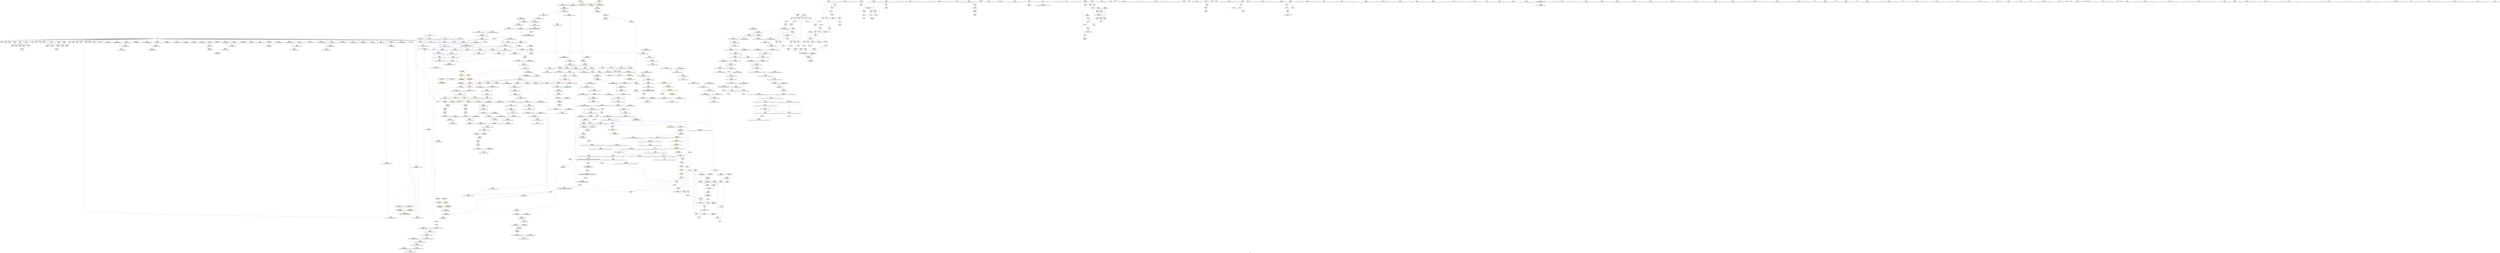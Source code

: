 digraph "SVFG" {
	label="SVFG";

	Node0x563f679dd0e0 [shape=record,color=grey,label="{NodeID: 0\nNullPtr|{|<s40>60}}"];
	Node0x563f679dd0e0 -> Node0x563f67a26c30[style=solid];
	Node0x563f679dd0e0 -> Node0x563f67a26d30[style=solid];
	Node0x563f679dd0e0 -> Node0x563f67a26e00[style=solid];
	Node0x563f679dd0e0 -> Node0x563f67a26ed0[style=solid];
	Node0x563f679dd0e0 -> Node0x563f67a20c90[style=solid];
	Node0x563f679dd0e0 -> Node0x563f67a20d60[style=solid];
	Node0x563f679dd0e0 -> Node0x563f67a20e30[style=solid];
	Node0x563f679dd0e0 -> Node0x563f67a20f00[style=solid];
	Node0x563f679dd0e0 -> Node0x563f67a20fd0[style=solid];
	Node0x563f679dd0e0 -> Node0x563f67a210a0[style=solid];
	Node0x563f679dd0e0 -> Node0x563f67a21170[style=solid];
	Node0x563f679dd0e0 -> Node0x563f67a21240[style=solid];
	Node0x563f679dd0e0 -> Node0x563f67a21310[style=solid];
	Node0x563f679dd0e0 -> Node0x563f67a213e0[style=solid];
	Node0x563f679dd0e0 -> Node0x563f67a214b0[style=solid];
	Node0x563f679dd0e0 -> Node0x563f67a21580[style=solid];
	Node0x563f679dd0e0 -> Node0x563f67a21650[style=solid];
	Node0x563f679dd0e0 -> Node0x563f67a21720[style=solid];
	Node0x563f679dd0e0 -> Node0x563f67a217f0[style=solid];
	Node0x563f679dd0e0 -> Node0x563f67a218c0[style=solid];
	Node0x563f679dd0e0 -> Node0x563f67a21990[style=solid];
	Node0x563f679dd0e0 -> Node0x563f67a21a60[style=solid];
	Node0x563f679dd0e0 -> Node0x563f67a21b30[style=solid];
	Node0x563f679dd0e0 -> Node0x563f67a21c00[style=solid];
	Node0x563f679dd0e0 -> Node0x563f67a21cd0[style=solid];
	Node0x563f679dd0e0 -> Node0x563f67a21da0[style=solid];
	Node0x563f679dd0e0 -> Node0x563f67a21e70[style=solid];
	Node0x563f679dd0e0 -> Node0x563f67a21f40[style=solid];
	Node0x563f679dd0e0 -> Node0x563f67a22010[style=solid];
	Node0x563f679dd0e0 -> Node0x563f67a220e0[style=solid];
	Node0x563f679dd0e0 -> Node0x563f67a221b0[style=solid];
	Node0x563f679dd0e0 -> Node0x563f67a22280[style=solid];
	Node0x563f679dd0e0 -> Node0x563f67a22350[style=solid];
	Node0x563f679dd0e0 -> Node0x563f67a22420[style=solid];
	Node0x563f679dd0e0 -> Node0x563f67a3b280[style=solid];
	Node0x563f679dd0e0 -> Node0x563f67a3e9f0[style=solid];
	Node0x563f679dd0e0 -> Node0x563f67a3eac0[style=solid];
	Node0x563f679dd0e0 -> Node0x563f67a3eb90[style=solid];
	Node0x563f679dd0e0 -> Node0x563f67a53960[style=solid];
	Node0x563f679dd0e0 -> Node0x563f67a56480[style=solid];
	Node0x563f679dd0e0:s40 -> Node0x563f67ad8d20[style=solid,color=red];
	Node0x563f67a29f90 [shape=record,color=red,label="{NodeID: 443\n958\<--935\n\<--__first.addr\n_ZSt10__fill_n_aIPxmxEN9__gnu_cxx11__enable_ifIXsr11__is_scalarIT1_EE7__valueET_E6__typeES4_T0_RKS3_\n}"];
	Node0x563f67a29f90 -> Node0x563f67a40b40[style=solid];
	Node0x563f67add8d0 [shape=record,color=black,label="{NodeID: 1384\n682 = PHI(568, )\n1st arg _ZNSt12_Vector_baseIxSaIxEE17_M_create_storageEm }"];
	Node0x563f67add8d0 -> Node0x563f67a3ed30[style=solid];
	Node0x563f67a2d560 [shape=record,color=black,label="{NodeID: 277\n1030\<--1029\n\<--\n_ZNSt16allocator_traitsISaIxEE10deallocateERS0_Pxm\n|{<s0>72}}"];
	Node0x563f67a2d560:s0 -> Node0x563f67ad5860[style=solid,color=red];
	Node0x563f67a1ddb0 [shape=record,color=green,label="{NodeID: 111\n642\<--643\n_ZNSt12_Vector_baseIxSaIxEE13_M_deallocateEPxm\<--_ZNSt12_Vector_baseIxSaIxEE13_M_deallocateEPxm_field_insensitive\n}"];
	Node0x563f67a57380 [shape=record,color=grey,label="{NodeID: 886\n65 = cmp(64, 66, )\n}"];
	Node0x563f67a3f7c0 [shape=record,color=blue,label="{NodeID: 554\n792\<--789\nthis.addr\<--this\n_ZN9__gnu_cxx13new_allocatorIxE8allocateEmPKv\n}"];
	Node0x563f67a3f7c0 -> Node0x563f67a291c0[style=dashed];
	Node0x563f67a272e0 [shape=record,color=red,label="{NodeID: 388\n472\<--471\n\<--\n_ZSt3maxIxERKT_S2_S2_\n}"];
	Node0x563f67a272e0 -> Node0x563f67a56c00[style=solid];
	Node0x563f67ad7c60 [shape=record,color=black,label="{NodeID: 1329\n740 = PHI(733, )\n1st arg _ZN9__gnu_cxx13new_allocatorIxEC2ERKS1_ }"];
	Node0x563f67ad7c60 -> Node0x563f67a3f3b0[style=solid];
	Node0x563f67a224f0 [shape=record,color=black,label="{NodeID: 222\n12\<--11\n\<--_ZSt3cin\nCan only get source location for instruction, argument, global var or function.}"];
	Node0x563f67a224f0 -> Node0x563f67a2fb50[style=solid];
	Node0x563f67a1e7f0 [shape=record,color=green,label="{NodeID: 56\n163\<--164\n_ZStlsISt11char_traitsIcEERSt13basic_ostreamIcT_ES5_PKc\<--_ZStlsISt11char_traitsIcEERSt13basic_ostreamIcT_ES5_PKc_field_insensitive\n}"];
	Node0x563f67a3cb10 [shape=record,color=blue,label="{NodeID: 499\n132\<--302\nref.tmp47\<--sub53\nmain\n|{|<s3>27}}"];
	Node0x563f67a3cb10 -> Node0x563f67a32180[style=dashed];
	Node0x563f67a3cb10 -> Node0x563f67a3cb10[style=dashed];
	Node0x563f67a3cb10 -> Node0x563f67a81b90[style=dashed];
	Node0x563f67a3cb10:s3 -> Node0x563f67a88610[style=dashed,color=red];
	Node0x563f67a30370 [shape=record,color=red,label="{NodeID: 333\n68\<--55\n\<--n.addr\n_Z4powMxx\n}"];
	Node0x563f67a30370 -> Node0x563f67a56000[style=solid];
	Node0x563f67a259a0 [shape=record,color=green,label="{NodeID: 167\n1000\<--1001\n_ZNSt16allocator_traitsISaIxEE10deallocateERS0_Pxm\<--_ZNSt16allocator_traitsISaIxEE10deallocateERS0_Pxm_field_insensitive\n}"];
	Node0x563f679f4680 [shape=record,color=green,label="{NodeID: 1\n7\<--1\n__dso_handle\<--dummyObj\nGlob }"];
	Node0x563f67a2a060 [shape=record,color=red,label="{NodeID: 444\n965\<--935\n\<--__first.addr\n_ZSt10__fill_n_aIPxmxEN9__gnu_cxx11__enable_ifIXsr11__is_scalarIT1_EE7__valueET_E6__typeES4_T0_RKS3_\n}"];
	Node0x563f67a2a060 -> Node0x563f67a2f9b0[style=solid];
	Node0x563f67add9e0 [shape=record,color=black,label="{NodeID: 1385\n932 = PHI(922, )\n0th arg _ZSt10__fill_n_aIPxmxEN9__gnu_cxx11__enable_ifIXsr11__is_scalarIT1_EE7__valueET_E6__typeES4_T0_RKS3_ }"];
	Node0x563f67add9e0 -> Node0x563f67a40730[style=solid];
	Node0x563f67a2d630 [shape=record,color=black,label="{NodeID: 278\n1052\<--1051\n\<--\n_ZN9__gnu_cxx13new_allocatorIxE10deallocateEPxm\n}"];
	Node0x563f67a1deb0 [shape=record,color=green,label="{NodeID: 112\n661\<--662\nthis.addr\<--this.addr_field_insensitive\n_ZNSt12_Vector_baseIxSaIxEE12_Vector_implC2ERKS0_\n}"];
	Node0x563f67a1deb0 -> Node0x563f67a284c0[style=solid];
	Node0x563f67a1deb0 -> Node0x563f67a3e850[style=solid];
	Node0x563f67a3f890 [shape=record,color=blue,label="{NodeID: 555\n794\<--790\n__n.addr\<--__n\n_ZN9__gnu_cxx13new_allocatorIxE8allocateEmPKv\n}"];
	Node0x563f67a3f890 -> Node0x563f67a29290[style=dashed];
	Node0x563f67a3f890 -> Node0x563f67a29360[style=dashed];
	Node0x563f67a273b0 [shape=record,color=red,label="{NodeID: 389\n474\<--473\n\<--\n_ZSt3maxIxERKT_S2_S2_\n}"];
	Node0x563f67a273b0 -> Node0x563f67a56c00[style=solid];
	Node0x563f67ad7da0 [shape=record,color=black,label="{NodeID: 1330\n618 = PHI(419, 513, 521, )\n0th arg _ZNSt12_Vector_baseIxSaIxEED2Ev }"];
	Node0x563f67ad7da0 -> Node0x563f67a3e5e0[style=solid];
	Node0x563f67a225f0 [shape=record,color=black,label="{NodeID: 223\n13\<--11\n\<--_ZSt3cin\nCan only get source location for instruction, argument, global var or function.}"];
	Node0x563f67a225f0 -> Node0x563f67a2ff60[style=solid];
	Node0x563f67a1e8f0 [shape=record,color=green,label="{NodeID: 57\n169\<--170\n_ZNSolsEi\<--_ZNSolsEi_field_insensitive\n}"];
	Node0x563f67a3cbe0 [shape=record,color=blue,label="{NodeID: 500\n128\<--307\nres\<--\nmain\n}"];
	Node0x563f67a3cbe0 -> Node0x563f67a7b790[style=dashed];
	Node0x563f67a30440 [shape=record,color=red,label="{NodeID: 334\n86\<--55\n\<--n.addr\n_Z4powMxx\n}"];
	Node0x563f67a30440 -> Node0x563f67a55280[style=solid];
	Node0x563f67a25aa0 [shape=record,color=green,label="{NodeID: 168\n1007\<--1008\n__cxa_begin_catch\<--__cxa_begin_catch_field_insensitive\n}"];
	Node0x563f67a19ed0 [shape=record,color=green,label="{NodeID: 2\n9\<--1\n\<--dummyObj\nCan only get source location for instruction, argument, global var or function.}"];
	Node0x563f67a2a130 [shape=record,color=red,label="{NodeID: 445\n969\<--935\n\<--__first.addr\n_ZSt10__fill_n_aIPxmxEN9__gnu_cxx11__enable_ifIXsr11__is_scalarIT1_EE7__valueET_E6__typeES4_T0_RKS3_\n}"];
	Node0x563f67a2a130 -> Node0x563f67a2d2f0[style=solid];
	Node0x563f67addaf0 [shape=record,color=black,label="{NodeID: 1386\n909 = PHI(901, )\n0th arg _ZSt6fill_nIPxmxET_S1_T0_RKT1_ }"];
	Node0x563f67addaf0 -> Node0x563f67a404c0[style=solid];
	Node0x563f67a2d700 [shape=record,color=purple,label="{NodeID: 279\n32\<--4\n\<--_ZStL8__ioinit\n__cxx_global_var_init\n}"];
	Node0x563f67a1df80 [shape=record,color=green,label="{NodeID: 113\n663\<--664\n__a.addr\<--__a.addr_field_insensitive\n_ZNSt12_Vector_baseIxSaIxEE12_Vector_implC2ERKS0_\n}"];
	Node0x563f67a1df80 -> Node0x563f67a28590[style=solid];
	Node0x563f67a1df80 -> Node0x563f67a3e920[style=solid];
	Node0x563f67a3f960 [shape=record,color=blue,label="{NodeID: 556\n796\<--791\n.addr\<--\n_ZN9__gnu_cxx13new_allocatorIxE8allocateEmPKv\n}"];
	Node0x563f67a27480 [shape=record,color=red,label="{NodeID: 390\n497\<--490\nthis1\<--this.addr\n_ZNSt6vectorIxSaIxEED2Ev\n}"];
	Node0x563f67a27480 -> Node0x563f67a2bd00[style=solid];
	Node0x563f67a27480 -> Node0x563f67a2bdd0[style=solid];
	Node0x563f67a27480 -> Node0x563f67a2bea0[style=solid];
	Node0x563f67a27480 -> Node0x563f67a2bf70[style=solid];
	Node0x563f67a27480 -> Node0x563f67a2c040[style=solid];
	Node0x563f67ad8080 [shape=record,color=black,label="{NodeID: 1331\n979 = PHI(626, )\n0th arg _ZNSt12_Vector_baseIxSaIxEE13_M_deallocateEPxm }"];
	Node0x563f67ad8080 -> Node0x563f67a40e80[style=solid];
	Node0x563f67a226f0 [shape=record,color=black,label="{NodeID: 224\n34\<--35\n\<--_ZNSt8ios_base4InitD1Ev\nCan only get source location for instruction, argument, global var or function.}"];
	Node0x563f67a1e9f0 [shape=record,color=green,label="{NodeID: 58\n175\<--176\n_ZNSt7__cxx1112basic_stringIcSt11char_traitsIcESaIcEEC1Ev\<--_ZNSt7__cxx1112basic_stringIcSt11char_traitsIcESaIcEEC1Ev_field_insensitive\n}"];
	Node0x563f67a3ccb0 [shape=record,color=blue,label="{NodeID: 501\n130\<--311\ni43\<--inc58\nmain\n}"];
	Node0x563f67a3ccb0 -> Node0x563f67a31960[style=dashed];
	Node0x563f67a3ccb0 -> Node0x563f67a31a30[style=dashed];
	Node0x563f67a3ccb0 -> Node0x563f67a31b00[style=dashed];
	Node0x563f67a3ccb0 -> Node0x563f67a31bd0[style=dashed];
	Node0x563f67a3ccb0 -> Node0x563f67a3ccb0[style=dashed];
	Node0x563f67a3ccb0 -> Node0x563f67a81690[style=dashed];
	Node0x563f67a30510 [shape=record,color=red,label="{NodeID: 335\n72\<--57\n\<--y\n_Z4powMxx\n}"];
	Node0x563f67a30510 -> Node0x563f67a54200[style=solid];
	Node0x563f67a9e380 [shape=record,color=yellow,style=double,label="{NodeID: 1276\n42V_3 = CSCHI(MR_42V_2)\npts\{1110000 \}\nCS[]|{|<s1>16|<s2>22|<s3>32|<s4>34}}"];
	Node0x563f67a9e380 -> Node0x563f67a82590[style=dashed];
	Node0x563f67a9e380:s1 -> Node0x563f67a8cd70[style=dashed,color=red];
	Node0x563f67a9e380:s2 -> Node0x563f67a8cd70[style=dashed,color=red];
	Node0x563f67a9e380:s3 -> Node0x563f67a91590[style=dashed,color=red];
	Node0x563f67a9e380:s4 -> Node0x563f67a91590[style=dashed,color=red];
	Node0x563f67a25ba0 [shape=record,color=green,label="{NodeID: 169\n1010\<--1011\n_ZSt9terminatev\<--_ZSt9terminatev_field_insensitive\n}"];
	Node0x563f67a19f60 [shape=record,color=green,label="{NodeID: 3\n11\<--1\n_ZSt3cin\<--dummyObj\nGlob }"];
	Node0x563f67a2a200 [shape=record,color=red,label="{NodeID: 446\n951\<--937\n\<--__n.addr\n_ZSt10__fill_n_aIPxmxEN9__gnu_cxx11__enable_ifIXsr11__is_scalarIT1_EE7__valueET_E6__typeES4_T0_RKS3_\n}"];
	Node0x563f67a2a200 -> Node0x563f67a40a70[style=solid];
	Node0x563f67addc30 [shape=record,color=black,label="{NodeID: 1387\n910 = PHI(902, )\n1st arg _ZSt6fill_nIPxmxET_S1_T0_RKT1_ }"];
	Node0x563f67addc30 -> Node0x563f67a40590[style=solid];
	Node0x563f67a2d7d0 [shape=record,color=purple,label="{NodeID: 280\n161\<--15\n\<--.str\nmain\n}"];
	Node0x563f67a1e050 [shape=record,color=green,label="{NodeID: 114\n671\<--672\n_ZNSaIxEC2ERKS_\<--_ZNSaIxEC2ERKS__field_insensitive\n}"];
	Node0x563f67a3fa30 [shape=record,color=blue,label="{NodeID: 557\n822\<--821\nthis.addr\<--this\n_ZNK9__gnu_cxx13new_allocatorIxE8max_sizeEv\n}"];
	Node0x563f67a3fa30 -> Node0x563f67a29430[style=dashed];
	Node0x563f67a27550 [shape=record,color=red,label="{NodeID: 391\n524\<--492\nexn\<--exn.slot\n_ZNSt6vectorIxSaIxEED2Ev\n|{<s0>45}}"];
	Node0x563f67a27550:s0 -> Node0x563f67ade550[style=solid,color=red];
	Node0x563f67ad8190 [shape=record,color=black,label="{NodeID: 1332\n980 = PHI(629, )\n1st arg _ZNSt12_Vector_baseIxSaIxEE13_M_deallocateEPxm }"];
	Node0x563f67ad8190 -> Node0x563f67a40f50[style=solid];
	Node0x563f67a227f0 [shape=record,color=black,label="{NodeID: 225\n50\<--91\n_Z4powMxx_ret\<--\n_Z4powMxx\n}"];
	Node0x563f67a1eaf0 [shape=record,color=green,label="{NodeID: 59\n178\<--179\n_ZStrsIcSt11char_traitsIcESaIcEERSt13basic_istreamIT_T0_ES7_RNSt7__cxx1112basic_stringIS4_S5_T1_EE\<--_ZStrsIcSt11char_traitsIcESaIcEERSt13basic_istreamIT_T0_ES7_RNSt7__cxx1112basic_stringIS4_S5_T1_EE_field_insensitive\n}"];
	Node0x563f67a3cd80 [shape=record,color=blue,label="{NodeID: 502\n106\<--315\nexn.slot\<--\nmain\n}"];
	Node0x563f67a3cd80 -> Node0x563f67a30e00[style=dashed];
	Node0x563f67a305e0 [shape=record,color=red,label="{NodeID: 336\n91\<--57\n\<--y\n_Z4powMxx\n}"];
	Node0x563f67a305e0 -> Node0x563f67a227f0[style=solid];
	Node0x563f67a9e460 [shape=record,color=yellow,style=double,label="{NodeID: 1277\n46V_3 = CSCHI(MR_46V_2)\npts\{1110001 1110002 \}\nCS[]|{|<s1>32|<s2>32|<s3>34|<s4>34}}"];
	Node0x563f67a9e460 -> Node0x563f67a82f90[style=dashed];
	Node0x563f67a9e460:s1 -> Node0x563f67a916a0[style=dashed,color=red];
	Node0x563f67a9e460:s2 -> Node0x563f67a917b0[style=dashed,color=red];
	Node0x563f67a9e460:s3 -> Node0x563f67a916a0[style=dashed,color=red];
	Node0x563f67a9e460:s4 -> Node0x563f67a917b0[style=dashed,color=red];
	Node0x563f67a25ca0 [shape=record,color=green,label="{NodeID: 170\n1020\<--1021\n__a.addr\<--__a.addr_field_insensitive\n_ZNSt16allocator_traitsISaIxEE10deallocateERS0_Pxm\n}"];
	Node0x563f67a25ca0 -> Node0x563f67a2aaf0[style=solid];
	Node0x563f67a25ca0 -> Node0x563f67a410f0[style=solid];
	Node0x563f67a1a210 [shape=record,color=green,label="{NodeID: 4\n14\<--1\n_ZSt4cout\<--dummyObj\nGlob }"];
	Node0x563f67a2a2d0 [shape=record,color=red,label="{NodeID: 447\n948\<--939\n\<--__value.addr\n_ZSt10__fill_n_aIPxmxEN9__gnu_cxx11__enable_ifIXsr11__is_scalarIT1_EE7__valueET_E6__typeES4_T0_RKS3_\n}"];
	Node0x563f67a2a2d0 -> Node0x563f67a2a610[style=solid];
	Node0x563f67addd70 [shape=record,color=black,label="{NodeID: 1388\n911 = PHI(903, )\n2nd arg _ZSt6fill_nIPxmxET_S1_T0_RKT1_ }"];
	Node0x563f67addd70 -> Node0x563f67a40660[style=solid];
	Node0x563f67a2d8a0 [shape=record,color=purple,label="{NodeID: 281\n171\<--17\n\<--.str.1\nmain\n}"];
	Node0x563f67a22d20 [shape=record,color=green,label="{NodeID: 115\n683\<--684\nthis.addr\<--this.addr_field_insensitive\n_ZNSt12_Vector_baseIxSaIxEE17_M_create_storageEm\n}"];
	Node0x563f67a22d20 -> Node0x563f67a28660[style=solid];
	Node0x563f67a22d20 -> Node0x563f67a3ec60[style=solid];
	Node0x563f67a3fb00 [shape=record,color=blue,label="{NodeID: 558\n836\<--832\n__first.addr\<--__first\n_ZSt24__uninitialized_fill_n_aIPxmxxET_S1_T0_RKT1_RSaIT2_E\n}"];
	Node0x563f67a3fb00 -> Node0x563f67a29500[style=dashed];
	Node0x563f67a27620 [shape=record,color=red,label="{NodeID: 392\n501\<--500\n\<--_M_start\n_ZNSt6vectorIxSaIxEED2Ev\n|{<s0>42}}"];
	Node0x563f67a27620:s0 -> Node0x563f67ad8e60[style=solid,color=red];
	Node0x563f67ad82a0 [shape=record,color=black,label="{NodeID: 1333\n981 = PHI(639, )\n2nd arg _ZNSt12_Vector_baseIxSaIxEE13_M_deallocateEPxm }"];
	Node0x563f67ad82a0 -> Node0x563f67a41020[style=solid];
	Node0x563f67a228c0 [shape=record,color=black,label="{NodeID: 226\n142\<--141\n\<--vbase.offset.ptr\nmain\n}"];
	Node0x563f67a228c0 -> Node0x563f67a31ca0[style=solid];
	Node0x563f67a1ebf0 [shape=record,color=green,label="{NodeID: 60\n185\<--186\n_ZNSaIxEC2Ev\<--_ZNSaIxEC2Ev_field_insensitive\n}"];
	Node0x563f67a3ce50 [shape=record,color=blue,label="{NodeID: 503\n108\<--317\nehselector.slot\<--\nmain\n}"];
	Node0x563f67a3ce50 -> Node0x563f67a30ed0[style=dashed];
	Node0x563f67a306b0 [shape=record,color=red,label="{NodeID: 337\n339\<--96\n\<--retval\nmain\n}"];
	Node0x563f67a306b0 -> Node0x563f67a2b680[style=solid];
	Node0x563f67a25d70 [shape=record,color=green,label="{NodeID: 171\n1022\<--1023\n__p.addr\<--__p.addr_field_insensitive\n_ZNSt16allocator_traitsISaIxEE10deallocateERS0_Pxm\n}"];
	Node0x563f67a25d70 -> Node0x563f67a2abc0[style=solid];
	Node0x563f67a25d70 -> Node0x563f67a411c0[style=solid];
	Node0x563f67a1a2a0 [shape=record,color=green,label="{NodeID: 5\n15\<--1\n.str\<--dummyObj\nGlob }"];
	Node0x563f67a88530 [shape=record,color=yellow,style=double,label="{NodeID: 946\n34V_1 = ENCHI(MR_34V_0)\npts\{129 \}\nFun[_ZSt3maxIxERKT_S2_S2_]}"];
	Node0x563f67a88530 -> Node0x563f67a272e0[style=dashed];
	Node0x563f67a2a3a0 [shape=record,color=red,label="{NodeID: 448\n957\<--941\n\<--__tmp\n_ZSt10__fill_n_aIPxmxEN9__gnu_cxx11__enable_ifIXsr11__is_scalarIT1_EE7__valueET_E6__typeES4_T0_RKS3_\n}"];
	Node0x563f67a2a3a0 -> Node0x563f67a40b40[style=solid];
	Node0x563f67addeb0 [shape=record,color=black,label="{NodeID: 1389\n588 = PHI(401, )\n0th arg _ZNSt6vectorIxSaIxEE18_M_fill_initializeEmRKx }"];
	Node0x563f67addeb0 -> Node0x563f67a3e2a0[style=solid];
	Node0x563f67a2d970 [shape=record,color=purple,label="{NodeID: 282\n327\<--19\n\<--.str.2\nmain\n}"];
	Node0x563f67a22df0 [shape=record,color=green,label="{NodeID: 116\n685\<--686\n__n.addr\<--__n.addr_field_insensitive\n_ZNSt12_Vector_baseIxSaIxEE17_M_create_storageEm\n}"];
	Node0x563f67a22df0 -> Node0x563f67a28730[style=solid];
	Node0x563f67a22df0 -> Node0x563f67a28800[style=solid];
	Node0x563f67a22df0 -> Node0x563f67a3ed30[style=solid];
	Node0x563f67a3fbd0 [shape=record,color=blue,label="{NodeID: 559\n838\<--833\n__n.addr\<--__n\n_ZSt24__uninitialized_fill_n_aIPxmxxET_S1_T0_RKT1_RSaIT2_E\n}"];
	Node0x563f67a3fbd0 -> Node0x563f67a295d0[style=dashed];
	Node0x563f67a276f0 [shape=record,color=red,label="{NodeID: 393\n505\<--504\n\<--_M_finish\n_ZNSt6vectorIxSaIxEED2Ev\n|{<s0>42}}"];
	Node0x563f67a276f0:s0 -> Node0x563f67ad8fa0[style=solid,color=red];
	Node0x563f67ad83b0 [shape=record,color=black,label="{NodeID: 1334\n1017 = PHI(996, )\n0th arg _ZNSt16allocator_traitsISaIxEE10deallocateERS0_Pxm }"];
	Node0x563f67ad83b0 -> Node0x563f67a410f0[style=solid];
	Node0x563f67a22990 [shape=record,color=black,label="{NodeID: 227\n145\<--144\n\<--add.ptr\nmain\n}"];
	Node0x563f67a1ecf0 [shape=record,color=green,label="{NodeID: 61\n188\<--189\n_ZNSt6vectorIxSaIxEEC2EmRKxRKS0_\<--_ZNSt6vectorIxSaIxEEC2EmRKxRKS0__field_insensitive\n}"];
	Node0x563f67a3cf20 [shape=record,color=blue,label="{NodeID: 504\n371\<--370\nthis.addr\<--this\n_ZNSaIxEC2Ev\n}"];
	Node0x563f67a3cf20 -> Node0x563f67a32250[style=dashed];
	Node0x563f67a30780 [shape=record,color=red,label="{NodeID: 338\n155\<--98\n\<--t\nmain\n}"];
	Node0x563f67a30780 -> Node0x563f67a55d00[style=solid];
	Node0x563f67a30780 -> Node0x563f67a57080[style=solid];
	Node0x563f67a9e6a0 [shape=record,color=yellow,style=double,label="{NodeID: 1279\n44V_4 = CSCHI(MR_44V_2)\npts\{1190000 \}\nCS[]|{|<s1>21|<s2>23|<s3>25|<s4>26|<s5>28|<s6>31}}"];
	Node0x563f67a9e6a0 -> Node0x563f67a82a90[style=dashed];
	Node0x563f67a9e6a0:s1 -> Node0x563f67a8cd70[style=dashed,color=red];
	Node0x563f67a9e6a0:s2 -> Node0x563f67a8cd70[style=dashed,color=red];
	Node0x563f67a9e6a0:s3 -> Node0x563f67a8cd70[style=dashed,color=red];
	Node0x563f67a9e6a0:s4 -> Node0x563f67a8cd70[style=dashed,color=red];
	Node0x563f67a9e6a0:s5 -> Node0x563f67a91590[style=dashed,color=red];
	Node0x563f67a9e6a0:s6 -> Node0x563f67a91590[style=dashed,color=red];
	Node0x563f67a25e40 [shape=record,color=green,label="{NodeID: 172\n1024\<--1025\n__n.addr\<--__n.addr_field_insensitive\n_ZNSt16allocator_traitsISaIxEE10deallocateERS0_Pxm\n}"];
	Node0x563f67a25e40 -> Node0x563f67a2ac90[style=solid];
	Node0x563f67a25e40 -> Node0x563f67a41290[style=solid];
	Node0x563f67a1a330 [shape=record,color=green,label="{NodeID: 6\n17\<--1\n.str.1\<--dummyObj\nGlob }"];
	Node0x563f67a88610 [shape=record,color=yellow,style=double,label="{NodeID: 947\n38V_1 = ENCHI(MR_38V_0)\npts\{133 \}\nFun[_ZSt3maxIxERKT_S2_S2_]}"];
	Node0x563f67a88610 -> Node0x563f67a273b0[style=dashed];
	Node0x563f67a2a470 [shape=record,color=red,label="{NodeID: 449\n954\<--943\n\<--__niter\n_ZSt10__fill_n_aIPxmxEN9__gnu_cxx11__enable_ifIXsr11__is_scalarIT1_EE7__valueET_E6__typeES4_T0_RKS3_\n}"];
	Node0x563f67a2a470 -> Node0x563f67a56d80[style=solid];
	Node0x563f67addff0 [shape=record,color=black,label="{NodeID: 1390\n589 = PHI(408, )\n1st arg _ZNSt6vectorIxSaIxEE18_M_fill_initializeEmRKx }"];
	Node0x563f67addff0 -> Node0x563f67a3e370[style=solid];
	Node0x563f67a2da40 [shape=record,color=purple,label="{NodeID: 283\n1107\<--21\nllvm.global_ctors_0\<--llvm.global_ctors\nGlob }"];
	Node0x563f67a2da40 -> Node0x563f67a3b080[style=solid];
	Node0x563f67a22ec0 [shape=record,color=green,label="{NodeID: 117\n692\<--693\n_ZNSt12_Vector_baseIxSaIxEE11_M_allocateEm\<--_ZNSt12_Vector_baseIxSaIxEE11_M_allocateEm_field_insensitive\n}"];
	Node0x563f67a3fca0 [shape=record,color=blue,label="{NodeID: 560\n840\<--834\n__x.addr\<--__x\n_ZSt24__uninitialized_fill_n_aIPxmxxET_S1_T0_RKT1_RSaIT2_E\n}"];
	Node0x563f67a3fca0 -> Node0x563f67a296a0[style=dashed];
	Node0x563f67a277c0 [shape=record,color=red,label="{NodeID: 394\n536\<--533\nthis1\<--this.addr\n_ZN9__gnu_cxx13new_allocatorIxEC2Ev\n}"];
	Node0x563f67ad84c0 [shape=record,color=black,label="{NodeID: 1335\n1018 = PHI(997, )\n1st arg _ZNSt16allocator_traitsISaIxEE10deallocateERS0_Pxm }"];
	Node0x563f67ad84c0 -> Node0x563f67a411c0[style=solid];
	Node0x563f67a22a60 [shape=record,color=black,label="{NodeID: 228\n182\<--181\nconv\<--add\nmain\n|{<s0>13}}"];
	Node0x563f67a22a60:s0 -> Node0x563f67ad6f90[style=solid,color=red];
	Node0x563f67a1edf0 [shape=record,color=green,label="{NodeID: 62\n191\<--192\n_ZNSaIxED2Ev\<--_ZNSaIxED2Ev_field_insensitive\n}"];
	Node0x563f67a3cff0 [shape=record,color=blue,label="{NodeID: 505\n385\<--381\nthis.addr\<--this\n_ZNSt6vectorIxSaIxEEC2EmRKxRKS0_\n}"];
	Node0x563f67a3cff0 -> Node0x563f67a32320[style=dashed];
	Node0x563f67a30850 [shape=record,color=red,label="{NodeID: 339\n165\<--100\n\<--cas\nmain\n}"];
	Node0x563f67a30850 -> Node0x563f67a55e80[style=solid];
	Node0x563f67a9e780 [shape=record,color=yellow,style=double,label="{NodeID: 1280\n48V_4 = CSCHI(MR_48V_2)\npts\{1190001 1190002 \}\nCS[]|{|<s1>28|<s2>28|<s3>31|<s4>31}}"];
	Node0x563f67a9e780 -> Node0x563f67a83490[style=dashed];
	Node0x563f67a9e780:s1 -> Node0x563f67a916a0[style=dashed,color=red];
	Node0x563f67a9e780:s2 -> Node0x563f67a917b0[style=dashed,color=red];
	Node0x563f67a9e780:s3 -> Node0x563f67a916a0[style=dashed,color=red];
	Node0x563f67a9e780:s4 -> Node0x563f67a917b0[style=dashed,color=red];
	Node0x563f67a25f10 [shape=record,color=green,label="{NodeID: 173\n1034\<--1035\n_ZN9__gnu_cxx13new_allocatorIxE10deallocateEPxm\<--_ZN9__gnu_cxx13new_allocatorIxE10deallocateEPxm_field_insensitive\n}"];
	Node0x563f67a1ac00 [shape=record,color=green,label="{NodeID: 7\n19\<--1\n.str.2\<--dummyObj\nGlob }"];
	Node0x563f67a2a540 [shape=record,color=red,label="{NodeID: 450\n961\<--943\n\<--__niter\n_ZSt10__fill_n_aIPxmxEN9__gnu_cxx11__enable_ifIXsr11__is_scalarIT1_EE7__valueET_E6__typeES4_T0_RKS3_\n}"];
	Node0x563f67a2a540 -> Node0x563f67a56300[style=solid];
	Node0x563f67ade130 [shape=record,color=black,label="{NodeID: 1391\n590 = PHI(409, )\n2nd arg _ZNSt6vectorIxSaIxEE18_M_fill_initializeEmRKx }"];
	Node0x563f67ade130 -> Node0x563f67a3e440[style=solid];
	Node0x563f67a2db40 [shape=record,color=purple,label="{NodeID: 284\n1108\<--21\nllvm.global_ctors_1\<--llvm.global_ctors\nGlob }"];
	Node0x563f67a2db40 -> Node0x563f67a3b180[style=solid];
	Node0x563f67a22fc0 [shape=record,color=green,label="{NodeID: 118\n714\<--715\nthis.addr\<--this.addr_field_insensitive\n_ZNSt12_Vector_baseIxSaIxEE12_Vector_implD2Ev\n}"];
	Node0x563f67a22fc0 -> Node0x563f67a28a70[style=solid];
	Node0x563f67a22fc0 -> Node0x563f67a3f070[style=solid];
	Node0x563f67a3fd70 [shape=record,color=blue,label="{NodeID: 561\n842\<--835\n.addr\<--\n_ZSt24__uninitialized_fill_n_aIPxmxxET_S1_T0_RKT1_RSaIT2_E\n}"];
	Node0x563f67a27890 [shape=record,color=red,label="{NodeID: 395\n543\<--540\nthis1\<--this.addr\n_ZN9__gnu_cxx13new_allocatorIxED2Ev\n}"];
	Node0x563f67ad85d0 [shape=record,color=black,label="{NodeID: 1336\n1019 = PHI(998, )\n2nd arg _ZNSt16allocator_traitsISaIxEE10deallocateERS0_Pxm }"];
	Node0x563f67ad85d0 -> Node0x563f67a41290[style=solid];
	Node0x563f67a22b30 [shape=record,color=black,label="{NodeID: 229\n201\<--200\nconv11\<--sub\nmain\n}"];
	Node0x563f67a1eef0 [shape=record,color=green,label="{NodeID: 63\n203\<--204\n_ZNSt7__cxx1112basic_stringIcSt11char_traitsIcESaIcEEixEm\<--_ZNSt7__cxx1112basic_stringIcSt11char_traitsIcESaIcEEixEm_field_insensitive\n}"];
	Node0x563f67a3d0c0 [shape=record,color=blue,label="{NodeID: 506\n387\<--382\n__n.addr\<--__n\n_ZNSt6vectorIxSaIxEEC2EmRKxRKS0_\n}"];
	Node0x563f67a3d0c0 -> Node0x563f67a323f0[style=dashed];
	Node0x563f67a3d0c0 -> Node0x563f67a324c0[style=dashed];
	Node0x563f67a30920 [shape=record,color=red,label="{NodeID: 340\n180\<--102\n\<--n\nmain\n}"];
	Node0x563f67a30920 -> Node0x563f67a55a00[style=solid];
	Node0x563f67a9e890 [shape=record,color=yellow,style=double,label="{NodeID: 1281\n69V_3 = CSCHI(MR_69V_2)\npts\{1110001 1190001 \}\nCS[]|{<s0>13|<s1>19}}"];
	Node0x563f67a9e890:s0 -> Node0x563f67a9e460[style=dashed,color=blue];
	Node0x563f67a9e890:s1 -> Node0x563f67a9e780[style=dashed,color=blue];
	Node0x563f67a26010 [shape=record,color=green,label="{NodeID: 174\n1041\<--1042\nthis.addr\<--this.addr_field_insensitive\n_ZN9__gnu_cxx13new_allocatorIxE10deallocateEPxm\n}"];
	Node0x563f67a26010 -> Node0x563f67a2ad60[style=solid];
	Node0x563f67a26010 -> Node0x563f67a41360[style=solid];
	Node0x563f67a1ac90 [shape=record,color=green,label="{NodeID: 8\n22\<--1\n\<--dummyObj\nCan only get source location for instruction, argument, global var or function.}"];
	Node0x563f67a2a610 [shape=record,color=red,label="{NodeID: 451\n949\<--948\n\<--\n_ZSt10__fill_n_aIPxmxEN9__gnu_cxx11__enable_ifIXsr11__is_scalarIT1_EE7__valueET_E6__typeES4_T0_RKS3_\n}"];
	Node0x563f67a2a610 -> Node0x563f67a409a0[style=solid];
	Node0x563f67ade270 [shape=record,color=black,label="{NodeID: 1392\n713 = PHI(563, 644, 652, )\n0th arg _ZNSt12_Vector_baseIxSaIxEE12_Vector_implD2Ev }"];
	Node0x563f67ade270 -> Node0x563f67a3f070[style=solid];
	Node0x563f67a2dc40 [shape=record,color=purple,label="{NodeID: 285\n1109\<--21\nllvm.global_ctors_2\<--llvm.global_ctors\nGlob }"];
	Node0x563f67a2dc40 -> Node0x563f67a3b280[style=solid];
	Node0x563f67a23090 [shape=record,color=green,label="{NodeID: 119\n724\<--725\nthis.addr\<--this.addr_field_insensitive\n_ZNSaIxEC2ERKS_\n}"];
	Node0x563f67a23090 -> Node0x563f67a28b40[style=solid];
	Node0x563f67a23090 -> Node0x563f67a3f140[style=solid];
	Node0x563f67a900d0 [shape=record,color=yellow,style=double,label="{NodeID: 1060\n40V_1 = ENCHI(MR_40V_0)\npts\{815 \}\nFun[_ZSt6fill_nIPxmxET_S1_T0_RKT1_]|{<s0>68}}"];
	Node0x563f67a900d0:s0 -> Node0x563f67a7da90[style=dashed,color=red];
	Node0x563f67a3fe40 [shape=record,color=blue,label="{NodeID: 562\n857\<--856\nthis.addr\<--this\n_ZNSt12_Vector_baseIxSaIxEE19_M_get_Tp_allocatorEv\n}"];
	Node0x563f67a3fe40 -> Node0x563f67a29770[style=dashed];
	Node0x563f67a27960 [shape=record,color=red,label="{NodeID: 396\n562\<--549\nthis1\<--this.addr\n_ZNSt12_Vector_baseIxSaIxEEC2EmRKS0_\n|{|<s1>47}}"];
	Node0x563f67a27960 -> Node0x563f67a2e2f0[style=solid];
	Node0x563f67a27960:s1 -> Node0x563f67add7c0[style=solid,color=red];
	Node0x563f67ad86e0 [shape=record,color=black,label="{NodeID: 1337\n889 = PHI(881, )\n0th arg _ZNSt22__uninitialized_fill_nILb1EE15__uninit_fill_nIPxmxEET_S3_T0_RKT1_ }"];
	Node0x563f67ad86e0 -> Node0x563f67a40250[style=solid];
	Node0x563f67a22c00 [shape=record,color=black,label="{NodeID: 230\n206\<--205\nconv15\<--\nmain\n}"];
	Node0x563f67a22c00 -> Node0x563f67a55880[style=solid];
	Node0x563f67a1eff0 [shape=record,color=green,label="{NodeID: 64\n213\<--214\n_ZNSt6vectorIxSaIxEEixEm\<--_ZNSt6vectorIxSaIxEEixEm_field_insensitive\n}"];
	Node0x563f67a3d190 [shape=record,color=blue,label="{NodeID: 507\n389\<--383\n__value.addr\<--__value\n_ZNSt6vectorIxSaIxEEC2EmRKxRKS0_\n}"];
	Node0x563f67a3d190 -> Node0x563f67a32590[style=dashed];
	Node0x563f67a309f0 [shape=record,color=red,label="{NodeID: 341\n196\<--102\n\<--n\nmain\n}"];
	Node0x563f67a309f0 -> Node0x563f67a56f00[style=solid];
	Node0x563f67a9ea20 [shape=record,color=yellow,style=double,label="{NodeID: 1282\n40V_2 = CSCHI(MR_40V_1)\npts\{815 \}\nCS[]|{<s0>13|<s1>19|<s2>19|<s3>19|<s4>19|<s5>19|<s6>19}}"];
	Node0x563f67a9ea20:s0 -> Node0x563f67a7ad90[style=dashed,color=blue];
	Node0x563f67a9ea20:s1 -> Node0x563f67a31e40[style=dashed,color=blue];
	Node0x563f67a9ea20:s2 -> Node0x563f67a31f10[style=dashed,color=blue];
	Node0x563f67a9ea20:s3 -> Node0x563f67a31fe0[style=dashed,color=blue];
	Node0x563f67a9ea20:s4 -> Node0x563f67a320b0[style=dashed,color=blue];
	Node0x563f67a9ea20:s5 -> Node0x563f67a3c560[style=dashed,color=blue];
	Node0x563f67a9ea20:s6 -> Node0x563f67a82090[style=dashed,color=blue];
	Node0x563f67a260e0 [shape=record,color=green,label="{NodeID: 175\n1043\<--1044\n__p.addr\<--__p.addr_field_insensitive\n_ZN9__gnu_cxx13new_allocatorIxE10deallocateEPxm\n}"];
	Node0x563f67a260e0 -> Node0x563f67a2ae30[style=solid];
	Node0x563f67a260e0 -> Node0x563f67a41430[style=solid];
	Node0x563f67a1ad20 [shape=record,color=green,label="{NodeID: 9\n62\<--1\n\<--dummyObj\nCan only get source location for instruction, argument, global var or function.}"];
	Node0x563f67a2a6e0 [shape=record,color=red,label="{NodeID: 452\n976\<--973\n\<--__it.addr\n_ZSt12__niter_baseIPxET_S1_\n}"];
	Node0x563f67a2a6e0 -> Node0x563f67a2d3c0[style=solid];
	Node0x563f67ade550 [shape=record,color=black,label="{NodeID: 1393\n1005 = PHI(524, 655, )\n0th arg __clang_call_terminate }"];
	Node0x563f67a2dd40 [shape=record,color=purple,label="{NodeID: 286\n141\<--140\nvbase.offset.ptr\<--vtable\nmain\n}"];
	Node0x563f67a2dd40 -> Node0x563f67a228c0[style=solid];
	Node0x563f67a23160 [shape=record,color=green,label="{NodeID: 120\n726\<--727\n__a.addr\<--__a.addr_field_insensitive\n_ZNSaIxEC2ERKS_\n}"];
	Node0x563f67a23160 -> Node0x563f67a28c10[style=solid];
	Node0x563f67a23160 -> Node0x563f67a3f210[style=solid];
	Node0x563f67a3ff10 [shape=record,color=blue,label="{NodeID: 563\n868\<--865\n__first.addr\<--__first\n_ZSt20uninitialized_fill_nIPxmxET_S1_T0_RKT1_\n}"];
	Node0x563f67a3ff10 -> Node0x563f67a29840[style=dashed];
	Node0x563f67a27a30 [shape=record,color=red,label="{NodeID: 397\n568\<--551\n\<--__n.addr\n_ZNSt12_Vector_baseIxSaIxEEC2EmRKS0_\n|{<s0>47}}"];
	Node0x563f67a27a30:s0 -> Node0x563f67add8d0[style=solid,color=red];
	Node0x563f67ad8820 [shape=record,color=black,label="{NodeID: 1338\n890 = PHI(882, )\n1st arg _ZNSt22__uninitialized_fill_nILb1EE15__uninit_fill_nIPxmxEET_S3_T0_RKT1_ }"];
	Node0x563f67ad8820 -> Node0x563f67a40320[style=solid];
	Node0x563f67a2b000 [shape=record,color=black,label="{NodeID: 231\n209\<--207\nconv17\<--sub16\nmain\n}"];
	Node0x563f67a2b000 -> Node0x563f67a3bd40[style=solid];
	Node0x563f67a1f0f0 [shape=record,color=green,label="{NodeID: 65\n305\<--306\n_ZSt3maxIxERKT_S2_S2_\<--_ZSt3maxIxERKT_S2_S2__field_insensitive\n}"];
	Node0x563f67a8cd70 [shape=record,color=yellow,style=double,label="{NodeID: 1006\n67V_1 = ENCHI(MR_67V_0)\npts\{1110000 1190000 \}\nFun[_ZNSt6vectorIxSaIxEEixEm]}"];
	Node0x563f67a8cd70 -> Node0x563f67a32b40[style=dashed];
	Node0x563f67a3d260 [shape=record,color=blue,label="{NodeID: 508\n391\<--384\n__a.addr\<--__a\n_ZNSt6vectorIxSaIxEEC2EmRKxRKS0_\n}"];
	Node0x563f67a3d260 -> Node0x563f67a32660[style=dashed];
	Node0x563f67a30ac0 [shape=record,color=red,label="{NodeID: 342\n240\<--102\n\<--n\nmain\n}"];
	Node0x563f67a30ac0 -> Node0x563f67a54980[style=solid];
	Node0x563f67a9eb00 [shape=record,color=yellow,style=double,label="{NodeID: 1283\n67V_2 = CSCHI(MR_67V_1)\npts\{1110000 1190000 \}\nCS[]|{<s0>13|<s1>19|<s2>38|<s3>39}}"];
	Node0x563f67a9eb00:s0 -> Node0x563f67a9e380[style=dashed,color=blue];
	Node0x563f67a9eb00:s1 -> Node0x563f67a9e6a0[style=dashed,color=blue];
	Node0x563f67a9eb00:s2 -> Node0x563f67a909f0[style=dashed,color=red];
	Node0x563f67a9eb00:s3 -> Node0x563f67a8edd0[style=dashed,color=red];
	Node0x563f67a261b0 [shape=record,color=green,label="{NodeID: 176\n1045\<--1046\n.addr\<--.addr_field_insensitive\n_ZN9__gnu_cxx13new_allocatorIxE10deallocateEPxm\n}"];
	Node0x563f67a261b0 -> Node0x563f67a41500[style=solid];
	Node0x563f67a1adf0 [shape=record,color=green,label="{NodeID: 10\n66\<--1\n\<--dummyObj\nCan only get source location for instruction, argument, global var or function.}"];
	Node0x563f67a2a7b0 [shape=record,color=red,label="{NodeID: 453\n991\<--982\nthis1\<--this.addr\n_ZNSt12_Vector_baseIxSaIxEE13_M_deallocateEPxm\n}"];
	Node0x563f67a2a7b0 -> Node0x563f67a2fa80[style=solid];
	Node0x563f67ade6a0 [shape=record,color=black,label="{NodeID: 1394\n51 = PHI()\n0th arg _Z4powMxx }"];
	Node0x563f67ade6a0 -> Node0x563f67a3b380[style=solid];
	Node0x563f67a2de10 [shape=record,color=purple,label="{NodeID: 287\n454\<--453\n_M_impl\<--\n_ZNSt6vectorIxSaIxEEixEm\n}"];
	Node0x563f67a23230 [shape=record,color=green,label="{NodeID: 121\n735\<--736\n_ZN9__gnu_cxx13new_allocatorIxEC2ERKS1_\<--_ZN9__gnu_cxx13new_allocatorIxEC2ERKS1__field_insensitive\n}"];
	Node0x563f67a3ffe0 [shape=record,color=blue,label="{NodeID: 564\n870\<--866\n__n.addr\<--__n\n_ZSt20uninitialized_fill_nIPxmxET_S1_T0_RKT1_\n}"];
	Node0x563f67a3ffe0 -> Node0x563f67a29910[style=dashed];
	Node0x563f67a27b00 [shape=record,color=red,label="{NodeID: 398\n564\<--553\n\<--__a.addr\n_ZNSt12_Vector_baseIxSaIxEEC2EmRKS0_\n|{<s0>46}}"];
	Node0x563f67a27b00:s0 -> Node0x563f67ad50e0[style=solid,color=red];
	Node0x563f67ad8960 [shape=record,color=black,label="{NodeID: 1339\n891 = PHI(883, )\n2nd arg _ZNSt22__uninitialized_fill_nILb1EE15__uninit_fill_nIPxmxEET_S3_T0_RKT1_ }"];
	Node0x563f67ad8960 -> Node0x563f67a403f0[style=solid];
	Node0x563f67a2b0d0 [shape=record,color=black,label="{NodeID: 232\n211\<--210\nconv18\<--\nmain\n|{<s0>16}}"];
	Node0x563f67a2b0d0:s0 -> Node0x563f67ad6670[style=solid,color=red];
	Node0x563f67a1f1f0 [shape=record,color=green,label="{NodeID: 66\n320\<--321\n_ZNSt6vectorIxSaIxEED2Ev\<--_ZNSt6vectorIxSaIxEED2Ev_field_insensitive\n}"];
	Node0x563f67a8ce80 [shape=record,color=yellow,style=double,label="{NodeID: 1007\n40V_1 = ENCHI(MR_40V_0)\npts\{815 \}\nFun[_ZSt24__uninitialized_fill_n_aIPxmxxET_S1_T0_RKT1_RSaIT2_E]|{<s0>64}}"];
	Node0x563f67a8ce80:s0 -> Node0x563f67a8e0a0[style=dashed,color=red];
	Node0x563f67a3d330 [shape=record,color=blue,label="{NodeID: 509\n393\<--415\nexn.slot\<--\n_ZNSt6vectorIxSaIxEEC2EmRKxRKS0_\n}"];
	Node0x563f67a3d330 -> Node0x563f67a32730[style=dashed];
	Node0x563f67a30b90 [shape=record,color=red,label="{NodeID: 343\n250\<--102\n\<--n\nmain\n}"];
	Node0x563f67a30b90 -> Node0x563f67a56a80[style=solid];
	Node0x563f67a9ec90 [shape=record,color=yellow,style=double,label="{NodeID: 1284\n69V_2 = CSCHI(MR_69V_1)\npts\{1110001 1190001 \}\nCS[]|{<s0>38}}"];
	Node0x563f67a9ec90:s0 -> Node0x563f67a3e510[style=dashed,color=red];
	Node0x563f67a26280 [shape=record,color=green,label="{NodeID: 177\n1054\<--1055\n_ZdlPv\<--_ZdlPv_field_insensitive\n}"];
	Node0x563f67a1aef0 [shape=record,color=green,label="{NodeID: 11\n88\<--1\n\<--dummyObj\nCan only get source location for instruction, argument, global var or function.}"];
	Node0x563f67a2a880 [shape=record,color=red,label="{NodeID: 454\n992\<--984\n\<--__p.addr\n_ZNSt12_Vector_baseIxSaIxEE13_M_deallocateEPxm\n}"];
	Node0x563f67a2a880 -> Node0x563f67a56480[style=solid];
	Node0x563f67ade770 [shape=record,color=black,label="{NodeID: 1395\n52 = PHI()\n1st arg _Z4powMxx }"];
	Node0x563f67ade770 -> Node0x563f67a3b450[style=solid];
	Node0x563f67a2dee0 [shape=record,color=purple,label="{NodeID: 288\n455\<--453\n_M_start\<--\n_ZNSt6vectorIxSaIxEEixEm\n}"];
	Node0x563f67a2dee0 -> Node0x563f67a32b40[style=solid];
	Node0x563f67a23330 [shape=record,color=green,label="{NodeID: 122\n741\<--742\nthis.addr\<--this.addr_field_insensitive\n_ZN9__gnu_cxx13new_allocatorIxEC2ERKS1_\n}"];
	Node0x563f67a23330 -> Node0x563f67a28ce0[style=solid];
	Node0x563f67a23330 -> Node0x563f67a3f2e0[style=solid];
	Node0x563f67a400b0 [shape=record,color=blue,label="{NodeID: 565\n872\<--867\n__x.addr\<--__x\n_ZSt20uninitialized_fill_nIPxmxET_S1_T0_RKT1_\n}"];
	Node0x563f67a400b0 -> Node0x563f67a299e0[style=dashed];
	Node0x563f67a27bd0 [shape=record,color=red,label="{NodeID: 399\n582\<--555\nexn\<--exn.slot\n_ZNSt12_Vector_baseIxSaIxEEC2EmRKS0_\n}"];
	Node0x563f67ad8aa0 [shape=record,color=black,label="{NodeID: 1340\n789 = PHI(782, )\n0th arg _ZN9__gnu_cxx13new_allocatorIxE8allocateEmPKv }"];
	Node0x563f67ad8aa0 -> Node0x563f67a3f7c0[style=solid];
	Node0x563f67a2b1a0 [shape=record,color=black,label="{NodeID: 233\n242\<--241\nconv22\<--add21\nmain\n|{<s0>19}}"];
	Node0x563f67a2b1a0:s0 -> Node0x563f67ad6f90[style=solid,color=red];
	Node0x563f67a1f2f0 [shape=record,color=green,label="{NodeID: 67\n325\<--326\n_ZNSolsEx\<--_ZNSolsEx_field_insensitive\n}"];
	Node0x563f67a3d400 [shape=record,color=blue,label="{NodeID: 510\n395\<--417\nehselector.slot\<--\n_ZNSt6vectorIxSaIxEEC2EmRKxRKS0_\n}"];
	Node0x563f67a3d400 -> Node0x563f67a32800[style=dashed];
	Node0x563f67a30c60 [shape=record,color=red,label="{NodeID: 344\n279\<--102\n\<--n\nmain\n}"];
	Node0x563f67a30c60 -> Node0x563f67a54680[style=solid];
	Node0x563f67a9eda0 [shape=record,color=yellow,style=double,label="{NodeID: 1285\n71V_2 = CSCHI(MR_71V_1)\npts\{1110002 1190002 \}\nCS[]|{<s0>13|<s1>19|<s2>39}}"];
	Node0x563f67a9eda0:s0 -> Node0x563f67a9e460[style=dashed,color=blue];
	Node0x563f67a9eda0:s1 -> Node0x563f67a9e780[style=dashed,color=blue];
	Node0x563f67a9eda0:s2 -> Node0x563f67a8eee0[style=dashed,color=red];
	Node0x563f67a26380 [shape=record,color=green,label="{NodeID: 178\n1063\<--1064\n__first.addr\<--__first.addr_field_insensitive\n_ZSt8_DestroyIPxxEvT_S1_RSaIT0_E\n}"];
	Node0x563f67a26380 -> Node0x563f67a2af00[style=solid];
	Node0x563f67a26380 -> Node0x563f67a415d0[style=solid];
	Node0x563f67a1aff0 [shape=record,color=green,label="{NodeID: 12\n135\<--1\n\<--dummyObj\nCan only get source location for instruction, argument, global var or function.}"];
	Node0x563f67a2a950 [shape=record,color=red,label="{NodeID: 455\n997\<--984\n\<--__p.addr\n_ZNSt12_Vector_baseIxSaIxEE13_M_deallocateEPxm\n|{<s0>69}}"];
	Node0x563f67a2a950:s0 -> Node0x563f67ad84c0[style=solid,color=red];
	Node0x563f67ade840 [shape=record,color=black,label="{NodeID: 1396\n773 = PHI(763, )\n0th arg _ZNSt16allocator_traitsISaIxEE8allocateERS0_m }"];
	Node0x563f67ade840 -> Node0x563f67a3f620[style=solid];
	Node0x563f67a2dfb0 [shape=record,color=purple,label="{NodeID: 289\n499\<--498\n_M_impl\<--\n_ZNSt6vectorIxSaIxEED2Ev\n}"];
	Node0x563f67a23400 [shape=record,color=green,label="{NodeID: 123\n743\<--744\n.addr\<--.addr_field_insensitive\n_ZN9__gnu_cxx13new_allocatorIxEC2ERKS1_\n}"];
	Node0x563f67a23400 -> Node0x563f67a3f3b0[style=solid];
	Node0x563f67a90480 [shape=record,color=yellow,style=double,label="{NodeID: 1064\n65V_1 = ENCHI(MR_65V_0)\npts\{113 121 \}\nFun[_ZSt6fill_nIPxmxET_S1_T0_RKT1_]|{<s0>68}}"];
	Node0x563f67a90480:s0 -> Node0x563f67a76450[style=dashed,color=red];
	Node0x563f67a40180 [shape=record,color=blue,label="{NodeID: 566\n874\<--880\n__assignable\<--\n_ZSt20uninitialized_fill_nIPxmxET_S1_T0_RKT1_\n}"];
	Node0x563f67a27ca0 [shape=record,color=red,label="{NodeID: 400\n583\<--557\nsel\<--ehselector.slot\n_ZNSt12_Vector_baseIxSaIxEEC2EmRKS0_\n}"];
	Node0x563f67ad8be0 [shape=record,color=black,label="{NodeID: 1341\n790 = PHI(783, )\n1st arg _ZN9__gnu_cxx13new_allocatorIxE8allocateEmPKv }"];
	Node0x563f67ad8be0 -> Node0x563f67a3f890[style=solid];
	Node0x563f67a2b270 [shape=record,color=black,label="{NodeID: 234\n255\<--254\nconv32\<--sub31\nmain\n|{<s0>21}}"];
	Node0x563f67a2b270:s0 -> Node0x563f67ad6670[style=solid,color=red];
	Node0x563f67a1f3f0 [shape=record,color=green,label="{NodeID: 68\n332\<--333\n_ZNSt7__cxx1112basic_stringIcSt11char_traitsIcESaIcEED1Ev\<--_ZNSt7__cxx1112basic_stringIcSt11char_traitsIcESaIcEED1Ev_field_insensitive\n}"];
	Node0x563f67a3d4d0 [shape=record,color=blue,label="{NodeID: 511\n431\<--430\nthis.addr\<--this\n_ZNSaIxED2Ev\n}"];
	Node0x563f67a3d4d0 -> Node0x563f67a328d0[style=dashed];
	Node0x563f67a30d30 [shape=record,color=red,label="{NodeID: 345\n289\<--102\n\<--n\nmain\n}"];
	Node0x563f67a30d30 -> Node0x563f67a56780[style=solid];
	Node0x563f67a9eeb0 [shape=record,color=yellow,style=double,label="{NodeID: 1286\n40V_2 = CSCHI(MR_40V_1)\npts\{815 \}\nCS[]|{<s0>50}}"];
	Node0x563f67a9eeb0:s0 -> Node0x563f67a9f490[style=dashed,color=blue];
	Node0x563f67a26450 [shape=record,color=green,label="{NodeID: 179\n1065\<--1066\n__last.addr\<--__last.addr_field_insensitive\n_ZSt8_DestroyIPxxEvT_S1_RSaIT0_E\n}"];
	Node0x563f67a26450 -> Node0x563f67a3ad40[style=solid];
	Node0x563f67a26450 -> Node0x563f67a416a0[style=solid];
	Node0x563f67a1b0f0 [shape=record,color=green,label="{NodeID: 13\n137\<--1\n\<--dummyObj\nCan only get source location for instruction, argument, global var or function.}"];
	Node0x563f67a2aa20 [shape=record,color=red,label="{NodeID: 456\n998\<--986\n\<--__n.addr\n_ZNSt12_Vector_baseIxSaIxEE13_M_deallocateEPxm\n|{<s0>69}}"];
	Node0x563f67a2aa20:s0 -> Node0x563f67ad85d0[style=solid,color=red];
	Node0x563f67ade950 [shape=record,color=black,label="{NodeID: 1397\n774 = PHI(764, )\n1st arg _ZNSt16allocator_traitsISaIxEE8allocateERS0_m }"];
	Node0x563f67ade950 -> Node0x563f67a3f6f0[style=solid];
	Node0x563f67a2e080 [shape=record,color=purple,label="{NodeID: 290\n500\<--498\n_M_start\<--\n_ZNSt6vectorIxSaIxEED2Ev\n}"];
	Node0x563f67a2e080 -> Node0x563f67a27620[style=solid];
	Node0x563f67a234d0 [shape=record,color=green,label="{NodeID: 124\n752\<--753\nthis.addr\<--this.addr_field_insensitive\n_ZNSt12_Vector_baseIxSaIxEE11_M_allocateEm\n}"];
	Node0x563f67a234d0 -> Node0x563f67a28db0[style=solid];
	Node0x563f67a234d0 -> Node0x563f67a3f480[style=solid];
	Node0x563f67a40250 [shape=record,color=blue,label="{NodeID: 567\n892\<--889\n__first.addr\<--__first\n_ZNSt22__uninitialized_fill_nILb1EE15__uninit_fill_nIPxmxEET_S3_T0_RKT1_\n}"];
	Node0x563f67a40250 -> Node0x563f67a29ab0[style=dashed];
	Node0x563f67a27d70 [shape=record,color=red,label="{NodeID: 401\n600\<--591\nthis1\<--this.addr\n_ZNSt6vectorIxSaIxEE18_M_fill_initializeEmRKx\n}"];
	Node0x563f67a27d70 -> Node0x563f67a2c110[style=solid];
	Node0x563f67a27d70 -> Node0x563f67a2c1e0[style=solid];
	Node0x563f67a27d70 -> Node0x563f67a2c2b0[style=solid];
	Node0x563f67ad8d20 [shape=record,color=black,label="{NodeID: 1342\n791 = PHI(3, )\n2nd arg _ZN9__gnu_cxx13new_allocatorIxE8allocateEmPKv }"];
	Node0x563f67ad8d20 -> Node0x563f67a3f960[style=solid];
	Node0x563f67a2b340 [shape=record,color=black,label="{NodeID: 235\n259\<--258\nconv34\<--\nmain\n|{<s0>22}}"];
	Node0x563f67a2b340:s0 -> Node0x563f67ad6670[style=solid,color=red];
	Node0x563f67a1f4f0 [shape=record,color=green,label="{NodeID: 69\n365\<--366\n__gxx_personality_v0\<--__gxx_personality_v0_field_insensitive\n}"];
	Node0x563f67a3d5a0 [shape=record,color=blue,label="{NodeID: 512\n446\<--444\nthis.addr\<--this\n_ZNSt6vectorIxSaIxEEixEm\n}"];
	Node0x563f67a3d5a0 -> Node0x563f67a329a0[style=dashed];
	Node0x563f67a30e00 [shape=record,color=red,label="{NodeID: 346\n341\<--106\nexn\<--exn.slot\nmain\n}"];
	Node0x563f67a9f010 [shape=record,color=yellow,style=double,label="{NodeID: 1287\n40V_2 = CSCHI(MR_40V_1)\npts\{815 \}\nCS[]|{<s0>64}}"];
	Node0x563f67a9f010:s0 -> Node0x563f67a9eeb0[style=dashed,color=blue];
	Node0x563f67a26520 [shape=record,color=green,label="{NodeID: 180\n1067\<--1068\n.addr\<--.addr_field_insensitive\n_ZSt8_DestroyIPxxEvT_S1_RSaIT0_E\n}"];
	Node0x563f67a26520 -> Node0x563f67a41770[style=solid];
	Node0x563f67a1b1f0 [shape=record,color=green,label="{NodeID: 14\n153\<--1\n\<--dummyObj\nCan only get source location for instruction, argument, global var or function.}"];
	Node0x563f67a2aaf0 [shape=record,color=red,label="{NodeID: 457\n1029\<--1020\n\<--__a.addr\n_ZNSt16allocator_traitsISaIxEE10deallocateERS0_Pxm\n}"];
	Node0x563f67a2aaf0 -> Node0x563f67a2d560[style=solid];
	Node0x563f67adea60 [shape=record,color=black,label="{NodeID: 1398\n489 = PHI(118, 118, 110, 110, )\n0th arg _ZNSt6vectorIxSaIxEED2Ev }"];
	Node0x563f67adea60 -> Node0x563f67a3da80[style=solid];
	Node0x563f67a2e150 [shape=record,color=purple,label="{NodeID: 291\n503\<--502\n_M_impl2\<--\n_ZNSt6vectorIxSaIxEED2Ev\n}"];
	Node0x563f67a235a0 [shape=record,color=green,label="{NodeID: 125\n754\<--755\n__n.addr\<--__n.addr_field_insensitive\n_ZNSt12_Vector_baseIxSaIxEE11_M_allocateEm\n}"];
	Node0x563f67a235a0 -> Node0x563f67a28e80[style=solid];
	Node0x563f67a235a0 -> Node0x563f67a28f50[style=solid];
	Node0x563f67a235a0 -> Node0x563f67a3f550[style=solid];
	Node0x563f67a40320 [shape=record,color=blue,label="{NodeID: 568\n894\<--890\n__n.addr\<--__n\n_ZNSt22__uninitialized_fill_nILb1EE15__uninit_fill_nIPxmxEET_S3_T0_RKT1_\n}"];
	Node0x563f67a40320 -> Node0x563f67a29b80[style=dashed];
	Node0x563f67a27e40 [shape=record,color=red,label="{NodeID: 402\n605\<--593\n\<--__n.addr\n_ZNSt6vectorIxSaIxEE18_M_fill_initializeEmRKx\n|{<s0>50}}"];
	Node0x563f67a27e40:s0 -> Node0x563f67ad6a00[style=solid,color=red];
	Node0x563f67ad8e60 [shape=record,color=black,label="{NodeID: 1343\n1060 = PHI(501, )\n0th arg _ZSt8_DestroyIPxxEvT_S1_RSaIT0_E }"];
	Node0x563f67ad8e60 -> Node0x563f67a415d0[style=solid];
	Node0x563f67a2b410 [shape=record,color=black,label="{NodeID: 236\n264\<--263\nconv37\<--\nmain\n|{<s0>23}}"];
	Node0x563f67a2b410:s0 -> Node0x563f67ad6670[style=solid,color=red];
	Node0x563f67a1f5f0 [shape=record,color=green,label="{NodeID: 70\n371\<--372\nthis.addr\<--this.addr_field_insensitive\n_ZNSaIxEC2Ev\n}"];
	Node0x563f67a1f5f0 -> Node0x563f67a32250[style=solid];
	Node0x563f67a1f5f0 -> Node0x563f67a3cf20[style=solid];
	Node0x563f67a3d670 [shape=record,color=blue,label="{NodeID: 513\n448\<--445\n__n.addr\<--__n\n_ZNSt6vectorIxSaIxEEixEm\n}"];
	Node0x563f67a3d670 -> Node0x563f67a32a70[style=dashed];
	Node0x563f67a30ed0 [shape=record,color=red,label="{NodeID: 347\n342\<--108\nsel\<--ehselector.slot\nmain\n}"];
	Node0x563f67a9f170 [shape=record,color=yellow,style=double,label="{NodeID: 1288\n115V_2 = CSCHI(MR_115V_1)\npts\{1110000 1110001 1110002 1190000 1190001 1190002 \}\nCS[]|{<s0>47|<s1>47|<s2>47}}"];
	Node0x563f67a9f170:s0 -> Node0x563f67a3ee00[style=dashed,color=red];
	Node0x563f67a9f170:s1 -> Node0x563f67a3eed0[style=dashed,color=red];
	Node0x563f67a9f170:s2 -> Node0x563f67a3efa0[style=dashed,color=red];
	Node0x563f67a265f0 [shape=record,color=green,label="{NodeID: 181\n1075\<--1076\n_ZSt8_DestroyIPxEvT_S1_\<--_ZSt8_DestroyIPxEvT_S1__field_insensitive\n}"];
	Node0x563f67a1b2f0 [shape=record,color=green,label="{NodeID: 15\n157\<--1\n\<--dummyObj\nCan only get source location for instruction, argument, global var or function.}"];
	Node0x563f67a2abc0 [shape=record,color=red,label="{NodeID: 458\n1031\<--1022\n\<--__p.addr\n_ZNSt16allocator_traitsISaIxEE10deallocateERS0_Pxm\n|{<s0>72}}"];
	Node0x563f67a2abc0:s0 -> Node0x563f67ad59a0[style=solid,color=red];
	Node0x563f67a2e220 [shape=record,color=purple,label="{NodeID: 292\n504\<--502\n_M_finish\<--\n_ZNSt6vectorIxSaIxEED2Ev\n}"];
	Node0x563f67a2e220 -> Node0x563f67a276f0[style=solid];
	Node0x563f67a23670 [shape=record,color=green,label="{NodeID: 126\n766\<--767\n_ZNSt16allocator_traitsISaIxEE8allocateERS0_m\<--_ZNSt16allocator_traitsISaIxEE8allocateERS0_m_field_insensitive\n}"];
	Node0x563f67a403f0 [shape=record,color=blue,label="{NodeID: 569\n896\<--891\n__x.addr\<--__x\n_ZNSt22__uninitialized_fill_nILb1EE15__uninit_fill_nIPxmxEET_S3_T0_RKT1_\n}"];
	Node0x563f67a403f0 -> Node0x563f67a29c50[style=dashed];
	Node0x563f67a27f10 [shape=record,color=red,label="{NodeID: 403\n606\<--595\n\<--__value.addr\n_ZNSt6vectorIxSaIxEE18_M_fill_initializeEmRKx\n|{<s0>50}}"];
	Node0x563f67a27f10:s0 -> Node0x563f67ad6b10[style=solid,color=red];
	Node0x563f67ad8fa0 [shape=record,color=black,label="{NodeID: 1344\n1061 = PHI(505, )\n1st arg _ZSt8_DestroyIPxxEvT_S1_RSaIT0_E }"];
	Node0x563f67ad8fa0 -> Node0x563f67a416a0[style=solid];
	Node0x563f67a2b4e0 [shape=record,color=black,label="{NodeID: 237\n293\<--292\nconv48\<--\nmain\n|{<s0>25}}"];
	Node0x563f67a2b4e0:s0 -> Node0x563f67ad6670[style=solid,color=red];
	Node0x563f67a1f6c0 [shape=record,color=green,label="{NodeID: 71\n377\<--378\n_ZN9__gnu_cxx13new_allocatorIxEC2Ev\<--_ZN9__gnu_cxx13new_allocatorIxEC2Ev_field_insensitive\n}"];
	Node0x563f67a8d310 [shape=record,color=yellow,style=double,label="{NodeID: 1012\n65V_1 = ENCHI(MR_65V_0)\npts\{113 121 \}\nFun[_ZSt24__uninitialized_fill_n_aIPxmxxET_S1_T0_RKT1_RSaIT2_E]|{<s0>64}}"];
	Node0x563f67a8d310:s0 -> Node0x563f67a8e530[style=dashed,color=red];
	Node0x563f67a3d740 [shape=record,color=blue,label="{NodeID: 514\n465\<--461\n__a.addr\<--__a\n_ZSt3maxIxERKT_S2_S2_\n}"];
	Node0x563f67a3d740 -> Node0x563f67a26fa0[style=dashed];
	Node0x563f67a3d740 -> Node0x563f67a27070[style=dashed];
	Node0x563f67a30fa0 [shape=record,color=red,label="{NodeID: 348\n195\<--116\n\<--i\nmain\n}"];
	Node0x563f67a30fa0 -> Node0x563f67a56f00[style=solid];
	Node0x563f67a9f300 [shape=record,color=yellow,style=double,label="{NodeID: 1289\n115V_3 = CSCHI(MR_115V_2)\npts\{1110000 1110001 1110002 1190000 1190001 1190002 \}\nCS[]|{<s0>37|<s1>37|<s2>37}}"];
	Node0x563f67a9f300:s0 -> Node0x563f67a9eb00[style=dashed,color=blue];
	Node0x563f67a9f300:s1 -> Node0x563f67a9ec90[style=dashed,color=blue];
	Node0x563f67a9f300:s2 -> Node0x563f67a9eda0[style=dashed,color=blue];
	Node0x563f67a266f0 [shape=record,color=green,label="{NodeID: 182\n1081\<--1082\n__first.addr\<--__first.addr_field_insensitive\n_ZSt8_DestroyIPxEvT_S1_\n}"];
	Node0x563f67a266f0 -> Node0x563f67a3ae10[style=solid];
	Node0x563f67a266f0 -> Node0x563f67a41840[style=solid];
	Node0x563f67a1b3f0 [shape=record,color=green,label="{NodeID: 16\n208\<--1\n\<--dummyObj\nCan only get source location for instruction, argument, global var or function.}"];
	Node0x563f67a2ac90 [shape=record,color=red,label="{NodeID: 459\n1032\<--1024\n\<--__n.addr\n_ZNSt16allocator_traitsISaIxEE10deallocateERS0_Pxm\n|{<s0>72}}"];
	Node0x563f67a2ac90:s0 -> Node0x563f67ad5ae0[style=solid,color=red];
	Node0x563f67a2e2f0 [shape=record,color=purple,label="{NodeID: 293\n563\<--562\n_M_impl\<--this1\n_ZNSt12_Vector_baseIxSaIxEEC2EmRKS0_\n|{<s0>46|<s1>48}}"];
	Node0x563f67a2e2f0:s0 -> Node0x563f67ad4fa0[style=solid,color=red];
	Node0x563f67a2e2f0:s1 -> Node0x563f67ade270[style=solid,color=red];
	Node0x563f67a23770 [shape=record,color=green,label="{NodeID: 127\n775\<--776\n__a.addr\<--__a.addr_field_insensitive\n_ZNSt16allocator_traitsISaIxEE8allocateERS0_m\n}"];
	Node0x563f67a23770 -> Node0x563f67a29020[style=solid];
	Node0x563f67a23770 -> Node0x563f67a3f620[style=solid];
	Node0x563f67a90830 [shape=record,color=yellow,style=double,label="{NodeID: 1068\n40V_1 = ENCHI(MR_40V_0)\npts\{815 \}\nFun[_ZNSt6vectorIxSaIxEE18_M_fill_initializeEmRKx]|{<s0>50}}"];
	Node0x563f67a90830:s0 -> Node0x563f67a8ce80[style=dashed,color=red];
	Node0x563f67a404c0 [shape=record,color=blue,label="{NodeID: 570\n912\<--909\n__first.addr\<--__first\n_ZSt6fill_nIPxmxET_S1_T0_RKT1_\n}"];
	Node0x563f67a404c0 -> Node0x563f67a29d20[style=dashed];
	Node0x563f67a27fe0 [shape=record,color=red,label="{NodeID: 404\n604\<--603\n\<--_M_start\n_ZNSt6vectorIxSaIxEE18_M_fill_initializeEmRKx\n|{<s0>50}}"];
	Node0x563f67a27fe0:s0 -> Node0x563f67ad68f0[style=solid,color=red];
	Node0x563f67ad90e0 [shape=record,color=black,label="{NodeID: 1345\n1062 = PHI(507, )\n2nd arg _ZSt8_DestroyIPxxEvT_S1_RSaIT0_E }"];
	Node0x563f67ad90e0 -> Node0x563f67a41770[style=solid];
	Node0x563f67a2b5b0 [shape=record,color=black,label="{NodeID: 238\n299\<--298\nconv51\<--sub50\nmain\n|{<s0>26}}"];
	Node0x563f67a2b5b0:s0 -> Node0x563f67ad6670[style=solid,color=red];
	Node0x563f67a1f7c0 [shape=record,color=green,label="{NodeID: 72\n385\<--386\nthis.addr\<--this.addr_field_insensitive\n_ZNSt6vectorIxSaIxEEC2EmRKxRKS0_\n}"];
	Node0x563f67a1f7c0 -> Node0x563f67a32320[style=solid];
	Node0x563f67a1f7c0 -> Node0x563f67a3cff0[style=solid];
	Node0x563f67a3d810 [shape=record,color=blue,label="{NodeID: 515\n467\<--462\n__b.addr\<--__b\n_ZSt3maxIxERKT_S2_S2_\n}"];
	Node0x563f67a3d810 -> Node0x563f67a27140[style=dashed];
	Node0x563f67a3d810 -> Node0x563f67a27210[style=dashed];
	Node0x563f67a31070 [shape=record,color=red,label="{NodeID: 349\n199\<--116\n\<--i\nmain\n}"];
	Node0x563f67a31070 -> Node0x563f67a55b80[style=solid];
	Node0x563f67a9f490 [shape=record,color=yellow,style=double,label="{NodeID: 1290\n40V_2 = CSCHI(MR_40V_1)\npts\{815 \}\nCS[]|{<s0>38}}"];
	Node0x563f67a9f490:s0 -> Node0x563f67a9ea20[style=dashed,color=blue];
	Node0x563f67a267c0 [shape=record,color=green,label="{NodeID: 183\n1083\<--1084\n__last.addr\<--__last.addr_field_insensitive\n_ZSt8_DestroyIPxEvT_S1_\n}"];
	Node0x563f67a267c0 -> Node0x563f67a3aee0[style=solid];
	Node0x563f67a267c0 -> Node0x563f67a41910[style=solid];
	Node0x563f67a1b4f0 [shape=record,color=green,label="{NodeID: 17\n282\<--1\n\<--dummyObj\nCan only get source location for instruction, argument, global var or function.}"];
	Node0x563f67a2ad60 [shape=record,color=red,label="{NodeID: 460\n1050\<--1041\nthis1\<--this.addr\n_ZN9__gnu_cxx13new_allocatorIxE10deallocateEPxm\n}"];
	Node0x563f67a2e3c0 [shape=record,color=purple,label="{NodeID: 294\n602\<--601\n_M_impl\<--\n_ZNSt6vectorIxSaIxEE18_M_fill_initializeEmRKx\n}"];
	Node0x563f67a23840 [shape=record,color=green,label="{NodeID: 128\n777\<--778\n__n.addr\<--__n.addr_field_insensitive\n_ZNSt16allocator_traitsISaIxEE8allocateERS0_m\n}"];
	Node0x563f67a23840 -> Node0x563f67a290f0[style=solid];
	Node0x563f67a23840 -> Node0x563f67a3f6f0[style=solid];
	Node0x563f67a90910 [shape=record,color=yellow,style=double,label="{NodeID: 1069\n65V_1 = ENCHI(MR_65V_0)\npts\{113 121 \}\nFun[_ZNSt6vectorIxSaIxEE18_M_fill_initializeEmRKx]|{<s0>50}}"];
	Node0x563f67a90910:s0 -> Node0x563f67a8d310[style=dashed,color=red];
	Node0x563f67a7ad90 [shape=record,color=black,label="{NodeID: 903\nMR_40V_4 = PHI(MR_40V_5, MR_40V_3, )\npts\{815 \}\n|{|<s1>19}}"];
	Node0x563f67a7ad90 -> Node0x563f67a3bd40[style=dashed];
	Node0x563f67a7ad90:s1 -> Node0x563f67a8dc90[style=dashed,color=red];
	Node0x563f67a40590 [shape=record,color=blue,label="{NodeID: 571\n914\<--910\n__n.addr\<--__n\n_ZSt6fill_nIPxmxET_S1_T0_RKT1_\n}"];
	Node0x563f67a40590 -> Node0x563f67a29df0[style=dashed];
	Node0x563f67a280b0 [shape=record,color=red,label="{NodeID: 405\n626\<--619\nthis1\<--this.addr\n_ZNSt12_Vector_baseIxSaIxEED2Ev\n|{|<s8>51}}"];
	Node0x563f67a280b0 -> Node0x563f67a2e700[style=solid];
	Node0x563f67a280b0 -> Node0x563f67a2e7d0[style=solid];
	Node0x563f67a280b0 -> Node0x563f67a2e8a0[style=solid];
	Node0x563f67a280b0 -> Node0x563f67a2e970[style=solid];
	Node0x563f67a280b0 -> Node0x563f67a2ea40[style=solid];
	Node0x563f67a280b0 -> Node0x563f67a2eb10[style=solid];
	Node0x563f67a280b0 -> Node0x563f67a2ebe0[style=solid];
	Node0x563f67a280b0 -> Node0x563f67a2ecb0[style=solid];
	Node0x563f67a280b0:s8 -> Node0x563f67ad8080[style=solid,color=red];
	Node0x563f67ad9220 [shape=record,color=black,label="{NodeID: 1346\n430 = PHI(114, 114, 122, 122, 718, )\n0th arg _ZNSaIxED2Ev }"];
	Node0x563f67ad9220 -> Node0x563f67a3d4d0[style=solid];
	Node0x563f67a2b680 [shape=record,color=black,label="{NodeID: 239\n95\<--339\nmain_ret\<--\nmain\n}"];
	Node0x563f67a1f890 [shape=record,color=green,label="{NodeID: 73\n387\<--388\n__n.addr\<--__n.addr_field_insensitive\n_ZNSt6vectorIxSaIxEEC2EmRKxRKS0_\n}"];
	Node0x563f67a1f890 -> Node0x563f67a323f0[style=solid];
	Node0x563f67a1f890 -> Node0x563f67a324c0[style=solid];
	Node0x563f67a1f890 -> Node0x563f67a3d0c0[style=solid];
	Node0x563f67a3d8e0 [shape=record,color=blue,label="{NodeID: 516\n463\<--477\nretval\<--\n_ZSt3maxIxERKT_S2_S2_\n}"];
	Node0x563f67a3d8e0 -> Node0x563f67a7c690[style=dashed];
	Node0x563f67a31140 [shape=record,color=red,label="{NodeID: 350\n210\<--116\n\<--i\nmain\n}"];
	Node0x563f67a31140 -> Node0x563f67a2b0d0[style=solid];
	Node0x563f67a9f5f0 [shape=record,color=yellow,style=double,label="{NodeID: 1291\n40V_2 = CSCHI(MR_40V_1)\npts\{815 \}\nCS[]|{<s0>65}}"];
	Node0x563f67a9f5f0:s0 -> Node0x563f67a9f010[style=dashed,color=blue];
	Node0x563f67a26890 [shape=record,color=green,label="{NodeID: 184\n1090\<--1091\n_ZNSt12_Destroy_auxILb1EE9__destroyIPxEEvT_S3_\<--_ZNSt12_Destroy_auxILb1EE9__destroyIPxEEvT_S3__field_insensitive\n}"];
	Node0x563f67a1b5f0 [shape=record,color=green,label="{NodeID: 18\n640\<--1\n\<--dummyObj\nCan only get source location for instruction, argument, global var or function.}"];
	Node0x563f67a2ae30 [shape=record,color=red,label="{NodeID: 461\n1051\<--1043\n\<--__p.addr\n_ZN9__gnu_cxx13new_allocatorIxE10deallocateEPxm\n}"];
	Node0x563f67a2ae30 -> Node0x563f67a2d630[style=solid];
	Node0x563f67a2e490 [shape=record,color=purple,label="{NodeID: 295\n603\<--601\n_M_start\<--\n_ZNSt6vectorIxSaIxEE18_M_fill_initializeEmRKx\n}"];
	Node0x563f67a2e490 -> Node0x563f67a27fe0[style=solid];
	Node0x563f67a23910 [shape=record,color=green,label="{NodeID: 129\n785\<--786\n_ZN9__gnu_cxx13new_allocatorIxE8allocateEmPKv\<--_ZN9__gnu_cxx13new_allocatorIxE8allocateEmPKv_field_insensitive\n}"];
	Node0x563f67a909f0 [shape=record,color=yellow,style=double,label="{NodeID: 1070\n67V_1 = ENCHI(MR_67V_0)\npts\{1110000 1190000 \}\nFun[_ZNSt6vectorIxSaIxEE18_M_fill_initializeEmRKx]}"];
	Node0x563f67a909f0 -> Node0x563f67a27fe0[style=dashed];
	Node0x563f67a40660 [shape=record,color=blue,label="{NodeID: 572\n916\<--911\n__value.addr\<--__value\n_ZSt6fill_nIPxmxET_S1_T0_RKT1_\n}"];
	Node0x563f67a40660 -> Node0x563f67a29ec0[style=dashed];
	Node0x563f67a28180 [shape=record,color=red,label="{NodeID: 406\n655\<--621\nexn\<--exn.slot\n_ZNSt12_Vector_baseIxSaIxEED2Ev\n|{<s0>54}}"];
	Node0x563f67a28180:s0 -> Node0x563f67ade550[style=solid,color=red];
	Node0x563f67adac00 [shape=record,color=black,label="{NodeID: 1347\n146 = PHI()\n}"];
	Node0x563f67a2b750 [shape=record,color=black,label="{NodeID: 240\n375\<--374\n\<--this1\n_ZNSaIxEC2Ev\n|{<s0>36}}"];
	Node0x563f67a2b750:s0 -> Node0x563f67ad4e60[style=solid,color=red];
	Node0x563f67a1f960 [shape=record,color=green,label="{NodeID: 74\n389\<--390\n__value.addr\<--__value.addr_field_insensitive\n_ZNSt6vectorIxSaIxEEC2EmRKxRKS0_\n}"];
	Node0x563f67a1f960 -> Node0x563f67a32590[style=solid];
	Node0x563f67a1f960 -> Node0x563f67a3d190[style=solid];
	Node0x563f67a3d9b0 [shape=record,color=blue,label="{NodeID: 517\n463\<--480\nretval\<--\n_ZSt3maxIxERKT_S2_S2_\n}"];
	Node0x563f67a3d9b0 -> Node0x563f67a7c690[style=dashed];
	Node0x563f67a31210 [shape=record,color=red,label="{NodeID: 351\n217\<--116\n\<--i\nmain\n}"];
	Node0x563f67a31210 -> Node0x563f67a55400[style=solid];
	Node0x563f67a9f750 [shape=record,color=yellow,style=double,label="{NodeID: 1292\n40V_2 = CSCHI(MR_40V_1)\npts\{815 \}\nCS[]|{<s0>66}}"];
	Node0x563f67a9f750:s0 -> Node0x563f67a9f5f0[style=dashed,color=blue];
	Node0x563f67a26990 [shape=record,color=green,label="{NodeID: 185\n1096\<--1097\n.addr\<--.addr_field_insensitive\n_ZNSt12_Destroy_auxILb1EE9__destroyIPxEEvT_S3_\n}"];
	Node0x563f67a26990 -> Node0x563f67a419e0[style=solid];
	Node0x563f67a1b6f0 [shape=record,color=green,label="{NodeID: 19\n827\<--1\n\<--dummyObj\nCan only get source location for instruction, argument, global var or function.}"];
	Node0x563f67a2af00 [shape=record,color=red,label="{NodeID: 462\n1072\<--1063\n\<--__first.addr\n_ZSt8_DestroyIPxxEvT_S1_RSaIT0_E\n|{<s0>74}}"];
	Node0x563f67a2af00:s0 -> Node0x563f67ad77c0[style=solid,color=red];
	Node0x563f67a2e560 [shape=record,color=purple,label="{NodeID: 296\n613\<--612\n_M_impl3\<--\n_ZNSt6vectorIxSaIxEE18_M_fill_initializeEmRKx\n}"];
	Node0x563f67a23a10 [shape=record,color=green,label="{NodeID: 130\n792\<--793\nthis.addr\<--this.addr_field_insensitive\n_ZN9__gnu_cxx13new_allocatorIxE8allocateEmPKv\n}"];
	Node0x563f67a23a10 -> Node0x563f67a291c0[style=solid];
	Node0x563f67a23a10 -> Node0x563f67a3f7c0[style=solid];
	Node0x563f67a7b790 [shape=record,color=black,label="{NodeID: 905\nMR_34V_5 = PHI(MR_34V_6, MR_34V_4, )\npts\{129 \}\n|{|<s4>27}}"];
	Node0x563f67a7b790 -> Node0x563f67a31890[style=dashed];
	Node0x563f67a7b790 -> Node0x563f67a32180[style=dashed];
	Node0x563f67a7b790 -> Node0x563f67a3cbe0[style=dashed];
	Node0x563f67a7b790 -> Node0x563f67a81190[style=dashed];
	Node0x563f67a7b790:s4 -> Node0x563f67a88530[style=dashed,color=red];
	Node0x563f67a40730 [shape=record,color=blue,label="{NodeID: 573\n935\<--932\n__first.addr\<--__first\n_ZSt10__fill_n_aIPxmxEN9__gnu_cxx11__enable_ifIXsr11__is_scalarIT1_EE7__valueET_E6__typeES4_T0_RKS3_\n}"];
	Node0x563f67a40730 -> Node0x563f67a7df90[style=dashed];
	Node0x563f67a28250 [shape=record,color=red,label="{NodeID: 407\n629\<--628\n\<--_M_start\n_ZNSt12_Vector_baseIxSaIxEED2Ev\n|{<s0>51}}"];
	Node0x563f67a28250:s0 -> Node0x563f67ad8190[style=solid,color=red];
	Node0x563f67adad00 [shape=record,color=black,label="{NodeID: 1348\n177 = PHI()\n}"];
	Node0x563f67a2b820 [shape=record,color=black,label="{NodeID: 241\n402\<--401\n\<--this1\n_ZNSt6vectorIxSaIxEEC2EmRKxRKS0_\n|{<s0>37}}"];
	Node0x563f67a2b820:s0 -> Node0x563f67ad5220[style=solid,color=red];
	Node0x563f67a1fa30 [shape=record,color=green,label="{NodeID: 75\n391\<--392\n__a.addr\<--__a.addr_field_insensitive\n_ZNSt6vectorIxSaIxEEC2EmRKxRKS0_\n}"];
	Node0x563f67a1fa30 -> Node0x563f67a32660[style=solid];
	Node0x563f67a1fa30 -> Node0x563f67a3d260[style=solid];
	Node0x563f67a53960 [shape=record,color=black,label="{NodeID: 850\n770 = PHI(765, 3, )\n}"];
	Node0x563f67a53960 -> Node0x563f67a2c930[style=solid];
	Node0x563f67a3da80 [shape=record,color=blue,label="{NodeID: 518\n490\<--489\nthis.addr\<--this\n_ZNSt6vectorIxSaIxEED2Ev\n}"];
	Node0x563f67a3da80 -> Node0x563f67a27480[style=dashed];
	Node0x563f67a312e0 [shape=record,color=red,label="{NodeID: 352\n249\<--124\n\<--i27\nmain\n}"];
	Node0x563f67a312e0 -> Node0x563f67a56a80[style=solid];
	Node0x563f67ace3f0 [shape=record,color=black,label="{NodeID: 1293\n933 = PHI(925, )\n1st arg _ZSt10__fill_n_aIPxmxEN9__gnu_cxx11__enable_ifIXsr11__is_scalarIT1_EE7__valueET_E6__typeES4_T0_RKS3_ }"];
	Node0x563f67ace3f0 -> Node0x563f67a40800[style=solid];
	Node0x563f67a26a60 [shape=record,color=green,label="{NodeID: 186\n1098\<--1099\n.addr1\<--.addr1_field_insensitive\n_ZNSt12_Destroy_auxILb1EE9__destroyIPxEEvT_S3_\n}"];
	Node0x563f67a26a60 -> Node0x563f67a41ab0[style=solid];
	Node0x563f67a1b7f0 [shape=record,color=green,label="{NodeID: 20\n880\<--1\n\<--dummyObj\nCan only get source location for instruction, argument, global var or function.}"];
	Node0x563f67a3ad40 [shape=record,color=red,label="{NodeID: 463\n1073\<--1065\n\<--__last.addr\n_ZSt8_DestroyIPxxEvT_S1_RSaIT0_E\n|{<s0>74}}"];
	Node0x563f67a3ad40:s0 -> Node0x563f67ad78d0[style=solid,color=red];
	Node0x563f67a2e630 [shape=record,color=purple,label="{NodeID: 297\n614\<--612\n_M_finish\<--\n_ZNSt6vectorIxSaIxEE18_M_fill_initializeEmRKx\n}"];
	Node0x563f67a2e630 -> Node0x563f67a3e510[style=solid];
	Node0x563f67a23ae0 [shape=record,color=green,label="{NodeID: 131\n794\<--795\n__n.addr\<--__n.addr_field_insensitive\n_ZN9__gnu_cxx13new_allocatorIxE8allocateEmPKv\n}"];
	Node0x563f67a23ae0 -> Node0x563f67a29290[style=solid];
	Node0x563f67a23ae0 -> Node0x563f67a29360[style=solid];
	Node0x563f67a23ae0 -> Node0x563f67a3f890[style=solid];
	Node0x563f67a40800 [shape=record,color=blue,label="{NodeID: 574\n937\<--933\n__n.addr\<--__n\n_ZSt10__fill_n_aIPxmxEN9__gnu_cxx11__enable_ifIXsr11__is_scalarIT1_EE7__valueET_E6__typeES4_T0_RKS3_\n}"];
	Node0x563f67a40800 -> Node0x563f67a2a200[style=dashed];
	Node0x563f67a28320 [shape=record,color=red,label="{NodeID: 408\n632\<--631\n\<--_M_end_of_storage\n_ZNSt12_Vector_baseIxSaIxEED2Ev\n}"];
	Node0x563f67a28320 -> Node0x563f67a2c380[style=solid];
	Node0x563f67adae00 [shape=record,color=black,label="{NodeID: 1349\n173 = PHI()\n}"];
	Node0x563f67a2b8f0 [shape=record,color=black,label="{NodeID: 242\n419\<--401\n\<--this1\n_ZNSt6vectorIxSaIxEEC2EmRKxRKS0_\n|{<s0>39}}"];
	Node0x563f67a2b8f0:s0 -> Node0x563f67ad7da0[style=solid,color=red];
	Node0x563f67a1fb00 [shape=record,color=green,label="{NodeID: 76\n393\<--394\nexn.slot\<--exn.slot_field_insensitive\n_ZNSt6vectorIxSaIxEEC2EmRKxRKS0_\n}"];
	Node0x563f67a1fb00 -> Node0x563f67a32730[style=solid];
	Node0x563f67a1fb00 -> Node0x563f67a3d330[style=solid];
	Node0x563f67a53f00 [shape=record,color=grey,label="{NodeID: 851\n311 = Binary(310, 153, )\n}"];
	Node0x563f67a53f00 -> Node0x563f67a3ccb0[style=solid];
	Node0x563f67a3db50 [shape=record,color=blue,label="{NodeID: 519\n492\<--517\nexn.slot\<--\n_ZNSt6vectorIxSaIxEED2Ev\n}"];
	Node0x563f67a3db50 -> Node0x563f67a27550[style=dashed];
	Node0x563f67a313b0 [shape=record,color=red,label="{NodeID: 353\n253\<--124\n\<--i27\nmain\n}"];
	Node0x563f67a313b0 -> Node0x563f67a54e00[style=solid];
	Node0x563f67acdde0 [shape=record,color=black,label="{NodeID: 1294\n934 = PHI(926, )\n2nd arg _ZSt10__fill_n_aIPxmxEN9__gnu_cxx11__enable_ifIXsr11__is_scalarIT1_EE7__valueET_E6__typeES4_T0_RKS3_ }"];
	Node0x563f67acdde0 -> Node0x563f67a408d0[style=solid];
	Node0x563f67a26b30 [shape=record,color=green,label="{NodeID: 187\n23\<--1103\n_GLOBAL__sub_I_MathManiac_1_1.cpp\<--_GLOBAL__sub_I_MathManiac_1_1.cpp_field_insensitive\n}"];
	Node0x563f67a26b30 -> Node0x563f67a3b180[style=solid];
	Node0x563f67a1b8f0 [shape=record,color=green,label="{NodeID: 21\n963\<--1\n\<--dummyObj\nCan only get source location for instruction, argument, global var or function.}"];
	Node0x563f67a76450 [shape=record,color=yellow,style=double,label="{NodeID: 962\n65V_1 = ENCHI(MR_65V_0)\npts\{113 121 \}\nFun[_ZSt10__fill_n_aIPxmxEN9__gnu_cxx11__enable_ifIXsr11__is_scalarIT1_EE7__valueET_E6__typeES4_T0_RKS3_]}"];
	Node0x563f67a76450 -> Node0x563f67a2a610[style=dashed];
	Node0x563f67a3ae10 [shape=record,color=red,label="{NodeID: 464\n1087\<--1081\n\<--__first.addr\n_ZSt8_DestroyIPxEvT_S1_\n|{<s0>75}}"];
	Node0x563f67a3ae10:s0 -> Node0x563f67ad55e0[style=solid,color=red];
	Node0x563f67a2e700 [shape=record,color=purple,label="{NodeID: 298\n627\<--626\n_M_impl\<--this1\n_ZNSt12_Vector_baseIxSaIxEED2Ev\n}"];
	Node0x563f67a23bb0 [shape=record,color=green,label="{NodeID: 132\n796\<--797\n.addr\<--.addr_field_insensitive\n_ZN9__gnu_cxx13new_allocatorIxE8allocateEmPKv\n}"];
	Node0x563f67a23bb0 -> Node0x563f67a3f960[style=solid];
	Node0x563f67a90d20 [shape=record,color=yellow,style=double,label="{NodeID: 1073\n2V_1 = ENCHI(MR_2V_0)\npts\{10 \}\nFun[_Z4powMxx]}"];
	Node0x563f67a90d20 -> Node0x563f67a2fdc0[style=dashed];
	Node0x563f67a90d20 -> Node0x563f67a2fe90[style=dashed];
	Node0x563f67a408d0 [shape=record,color=blue,label="{NodeID: 575\n939\<--934\n__value.addr\<--__value\n_ZSt10__fill_n_aIPxmxEN9__gnu_cxx11__enable_ifIXsr11__is_scalarIT1_EE7__valueET_E6__typeES4_T0_RKS3_\n}"];
	Node0x563f67a408d0 -> Node0x563f67a2a2d0[style=dashed];
	Node0x563f67a283f0 [shape=record,color=red,label="{NodeID: 409\n635\<--634\n\<--_M_start4\n_ZNSt12_Vector_baseIxSaIxEED2Ev\n}"];
	Node0x563f67a283f0 -> Node0x563f67a2c450[style=solid];
	Node0x563f67adaf00 [shape=record,color=black,label="{NodeID: 1350\n202 = PHI()\n}"];
	Node0x563f67adaf00 -> Node0x563f67a31d70[style=solid];
	Node0x563f67a2b9c0 [shape=record,color=black,label="{NodeID: 243\n435\<--434\n\<--this1\n_ZNSaIxED2Ev\n|{<s0>40}}"];
	Node0x563f67a2b9c0:s0 -> Node0x563f67ad79e0[style=solid,color=red];
	Node0x563f67a1fbd0 [shape=record,color=green,label="{NodeID: 77\n395\<--396\nehselector.slot\<--ehselector.slot_field_insensitive\n_ZNSt6vectorIxSaIxEEC2EmRKxRKS0_\n}"];
	Node0x563f67a1fbd0 -> Node0x563f67a32800[style=solid];
	Node0x563f67a1fbd0 -> Node0x563f67a3d400[style=solid];
	Node0x563f67a8d8b0 [shape=record,color=yellow,style=double,label="{NodeID: 1018\n69V_1 = ENCHI(MR_69V_0)\npts\{1110001 1190001 \}\nFun[_ZNSt6vectorIxSaIxEEC2EmRKxRKS0_]|{<s0>37}}"];
	Node0x563f67a8d8b0:s0 -> Node0x563f67a8c1d0[style=dashed,color=red];
	Node0x563f67a54080 [shape=record,color=grey,label="{NodeID: 852\n302 = Binary(295, 301, )\n}"];
	Node0x563f67a54080 -> Node0x563f67a3cb10[style=solid];
	Node0x563f67a3dc20 [shape=record,color=blue,label="{NodeID: 520\n494\<--519\nehselector.slot\<--\n_ZNSt6vectorIxSaIxEED2Ev\n}"];
	Node0x563f67a31480 [shape=record,color=red,label="{NodeID: 354\n258\<--124\n\<--i27\nmain\n}"];
	Node0x563f67a31480 -> Node0x563f67a2b340[style=solid];
	Node0x563f67ad4e60 [shape=record,color=black,label="{NodeID: 1295\n532 = PHI(375, )\n0th arg _ZN9__gnu_cxx13new_allocatorIxEC2Ev }"];
	Node0x563f67ad4e60 -> Node0x563f67a3dcf0[style=solid];
	Node0x563f67a26c30 [shape=record,color=black,label="{NodeID: 188\n2\<--3\ndummyVal\<--dummyVal\n}"];
	Node0x563f67a1b9f0 [shape=record,color=green,label="{NodeID: 22\n4\<--6\n_ZStL8__ioinit\<--_ZStL8__ioinit_field_insensitive\nGlob }"];
	Node0x563f67a1b9f0 -> Node0x563f67a2d700[style=solid];
	Node0x563f67a3aee0 [shape=record,color=red,label="{NodeID: 465\n1088\<--1083\n\<--__last.addr\n_ZSt8_DestroyIPxEvT_S1_\n|{<s0>75}}"];
	Node0x563f67a3aee0:s0 -> Node0x563f67ad5720[style=solid,color=red];
	Node0x563f67a2e7d0 [shape=record,color=purple,label="{NodeID: 299\n628\<--626\n_M_start\<--this1\n_ZNSt12_Vector_baseIxSaIxEED2Ev\n}"];
	Node0x563f67a2e7d0 -> Node0x563f67a28250[style=solid];
	Node0x563f67a23c80 [shape=record,color=green,label="{NodeID: 133\n804\<--805\n_ZNK9__gnu_cxx13new_allocatorIxE8max_sizeEv\<--_ZNK9__gnu_cxx13new_allocatorIxE8max_sizeEv_field_insensitive\n}"];
	Node0x563f67a7c690 [shape=record,color=black,label="{NodeID: 908\nMR_82V_3 = PHI(MR_82V_4, MR_82V_2, )\npts\{464 \}\n}"];
	Node0x563f67a7c690 -> Node0x563f67a32c10[style=dashed];
	Node0x563f67a409a0 [shape=record,color=blue,label="{NodeID: 576\n941\<--949\n__tmp\<--\n_ZSt10__fill_n_aIPxmxEN9__gnu_cxx11__enable_ifIXsr11__is_scalarIT1_EE7__valueET_E6__typeES4_T0_RKS3_\n}"];
	Node0x563f67a409a0 -> Node0x563f67a2a3a0[style=dashed];
	Node0x563f67a284c0 [shape=record,color=red,label="{NodeID: 410\n667\<--661\nthis1\<--this.addr\n_ZNSt12_Vector_baseIxSaIxEE12_Vector_implC2ERKS0_\n}"];
	Node0x563f67a284c0 -> Node0x563f67a2c520[style=solid];
	Node0x563f67a284c0 -> Node0x563f67a2ed80[style=solid];
	Node0x563f67a284c0 -> Node0x563f67a2ee50[style=solid];
	Node0x563f67a284c0 -> Node0x563f67a2ef20[style=solid];
	Node0x563f67adb060 [shape=record,color=black,label="{NodeID: 1351\n33 = PHI()\n}"];
	Node0x563f67a2ba90 [shape=record,color=black,label="{NodeID: 244\n453\<--452\n\<--this1\n_ZNSt6vectorIxSaIxEEixEm\n}"];
	Node0x563f67a2ba90 -> Node0x563f67a2de10[style=solid];
	Node0x563f67a2ba90 -> Node0x563f67a2dee0[style=solid];
	Node0x563f67a1fca0 [shape=record,color=green,label="{NodeID: 78\n406\<--407\n_ZNSt12_Vector_baseIxSaIxEEC2EmRKS0_\<--_ZNSt12_Vector_baseIxSaIxEEC2EmRKS0__field_insensitive\n}"];
	Node0x563f67a8d9c0 [shape=record,color=yellow,style=double,label="{NodeID: 1019\n71V_1 = ENCHI(MR_71V_0)\npts\{1110002 1190002 \}\nFun[_ZNSt6vectorIxSaIxEEC2EmRKxRKS0_]|{<s0>37}}"];
	Node0x563f67a8d9c0:s0 -> Node0x563f67a8c1d0[style=dashed,color=red];
	Node0x563f67a54200 [shape=record,color=grey,label="{NodeID: 853\n74 = Binary(72, 73, )\n}"];
	Node0x563f67a54200 -> Node0x563f67a56180[style=solid];
	Node0x563f67a3dcf0 [shape=record,color=blue,label="{NodeID: 521\n533\<--532\nthis.addr\<--this\n_ZN9__gnu_cxx13new_allocatorIxEC2Ev\n}"];
	Node0x563f67a3dcf0 -> Node0x563f67a277c0[style=dashed];
	Node0x563f67a31550 [shape=record,color=red,label="{NodeID: 355\n263\<--124\n\<--i27\nmain\n}"];
	Node0x563f67a31550 -> Node0x563f67a2b410[style=solid];
	Node0x563f67ad4fa0 [shape=record,color=black,label="{NodeID: 1296\n659 = PHI(563, )\n0th arg _ZNSt12_Vector_baseIxSaIxEE12_Vector_implC2ERKS0_ }"];
	Node0x563f67ad4fa0 -> Node0x563f67a3e850[style=solid];
	Node0x563f67a26d30 [shape=record,color=black,label="{NodeID: 189\n221\<--3\n\<--dummyVal\nmain\n}"];
	Node0x563f67a1baf0 [shape=record,color=green,label="{NodeID: 23\n8\<--10\nMOD\<--MOD_field_insensitive\nGlob }"];
	Node0x563f67a1baf0 -> Node0x563f67a2fdc0[style=solid];
	Node0x563f67a1baf0 -> Node0x563f67a2fe90[style=solid];
	Node0x563f67a1baf0 -> Node0x563f67a3afb0[style=solid];
	Node0x563f67a3afb0 [shape=record,color=blue,label="{NodeID: 466\n8\<--9\nMOD\<--\nGlob }"];
	Node0x563f67a2e8a0 [shape=record,color=purple,label="{NodeID: 300\n630\<--626\n_M_impl2\<--this1\n_ZNSt12_Vector_baseIxSaIxEED2Ev\n}"];
	Node0x563f67a23d80 [shape=record,color=green,label="{NodeID: 134\n809\<--810\n_ZSt17__throw_bad_allocv\<--_ZSt17__throw_bad_allocv_field_insensitive\n}"];
	Node0x563f67a7cb90 [shape=record,color=black,label="{NodeID: 909\nMR_4V_3 = PHI(MR_4V_4, MR_4V_2, )\npts\{54 \}\n}"];
	Node0x563f67a7cb90 -> Node0x563f67a30030[style=dashed];
	Node0x563f67a7cb90 -> Node0x563f67a30100[style=dashed];
	Node0x563f67a7cb90 -> Node0x563f67a301d0[style=dashed];
	Node0x563f67a7cb90 -> Node0x563f67a3b6c0[style=dashed];
	Node0x563f67a40a70 [shape=record,color=blue,label="{NodeID: 577\n943\<--951\n__niter\<--\n_ZSt10__fill_n_aIPxmxEN9__gnu_cxx11__enable_ifIXsr11__is_scalarIT1_EE7__valueET_E6__typeES4_T0_RKS3_\n}"];
	Node0x563f67a40a70 -> Node0x563f67a7e490[style=dashed];
	Node0x563f67a28590 [shape=record,color=red,label="{NodeID: 411\n669\<--663\n\<--__a.addr\n_ZNSt12_Vector_baseIxSaIxEE12_Vector_implC2ERKS0_\n|{<s0>55}}"];
	Node0x563f67a28590:s0 -> Node0x563f67ad5fe0[style=solid,color=red];
	Node0x563f67adb130 [shape=record,color=black,label="{NodeID: 1352\n294 = PHI(443, )\n}"];
	Node0x563f67adb130 -> Node0x563f67a31fe0[style=solid];
	Node0x563f67a2bb60 [shape=record,color=black,label="{NodeID: 245\n443\<--458\n_ZNSt6vectorIxSaIxEEixEm_ret\<--add.ptr\n_ZNSt6vectorIxSaIxEEixEm\n|{<s0>16|<s1>21|<s2>22|<s3>23|<s4>25|<s5>26}}"];
	Node0x563f67a2bb60:s0 -> Node0x563f67adbbf0[style=solid,color=blue];
	Node0x563f67a2bb60:s1 -> Node0x563f67adbdf0[style=solid,color=blue];
	Node0x563f67a2bb60:s2 -> Node0x563f67adbf30[style=solid,color=blue];
	Node0x563f67a2bb60:s3 -> Node0x563f67adc070[style=solid,color=blue];
	Node0x563f67a2bb60:s4 -> Node0x563f67adb130[style=solid,color=blue];
	Node0x563f67a2bb60:s5 -> Node0x563f67adb330[style=solid,color=blue];
	Node0x563f67a1fda0 [shape=record,color=green,label="{NodeID: 79\n411\<--412\n_ZNSt6vectorIxSaIxEE18_M_fill_initializeEmRKx\<--_ZNSt6vectorIxSaIxEE18_M_fill_initializeEmRKx_field_insensitive\n}"];
	Node0x563f67a8dad0 [shape=record,color=yellow,style=double,label="{NodeID: 1020\n60V_1 = ENCHI(MR_60V_0)\npts\{394 \}\nFun[_ZNSt6vectorIxSaIxEEC2EmRKxRKS0_]}"];
	Node0x563f67a8dad0 -> Node0x563f67a3d330[style=dashed];
	Node0x563f67a54380 [shape=record,color=grey,label="{NodeID: 854\n298 = Binary(296, 297, )\n}"];
	Node0x563f67a54380 -> Node0x563f67a2b5b0[style=solid];
	Node0x563f67a3ddc0 [shape=record,color=blue,label="{NodeID: 522\n540\<--539\nthis.addr\<--this\n_ZN9__gnu_cxx13new_allocatorIxED2Ev\n}"];
	Node0x563f67a3ddc0 -> Node0x563f67a27890[style=dashed];
	Node0x563f67a31620 [shape=record,color=red,label="{NodeID: 356\n268\<--124\n\<--i27\nmain\n}"];
	Node0x563f67a31620 -> Node0x563f67a54b00[style=solid];
	Node0x563f67ad50e0 [shape=record,color=black,label="{NodeID: 1297\n660 = PHI(564, )\n1st arg _ZNSt12_Vector_baseIxSaIxEE12_Vector_implC2ERKS0_ }"];
	Node0x563f67ad50e0 -> Node0x563f67a3e920[style=solid];
	Node0x563f67a26e00 [shape=record,color=black,label="{NodeID: 190\n222\<--3\n\<--dummyVal\nmain\n}"];
	Node0x563f67a26e00 -> Node0x563f67a3bee0[style=solid];
	Node0x563f67a1bbf0 [shape=record,color=green,label="{NodeID: 24\n21\<--25\nllvm.global_ctors\<--llvm.global_ctors_field_insensitive\nGlob }"];
	Node0x563f67a1bbf0 -> Node0x563f67a2da40[style=solid];
	Node0x563f67a1bbf0 -> Node0x563f67a2db40[style=solid];
	Node0x563f67a1bbf0 -> Node0x563f67a2dc40[style=solid];
	Node0x563f67a3b080 [shape=record,color=blue,label="{NodeID: 467\n1107\<--22\nllvm.global_ctors_0\<--\nGlob }"];
	Node0x563f67a2e970 [shape=record,color=purple,label="{NodeID: 301\n631\<--626\n_M_end_of_storage\<--this1\n_ZNSt12_Vector_baseIxSaIxEED2Ev\n}"];
	Node0x563f67a2e970 -> Node0x563f67a28320[style=solid];
	Node0x563f67a23e80 [shape=record,color=green,label="{NodeID: 135\n814\<--815\ncall2\<--call2_field_insensitive\n_ZN9__gnu_cxx13new_allocatorIxE8allocateEmPKv\n}"];
	Node0x563f67a23e80 -> Node0x563f67a2cba0[style=solid];
	Node0x563f67a7d090 [shape=record,color=black,label="{NodeID: 910\nMR_6V_3 = PHI(MR_6V_4, MR_6V_2, )\npts\{56 \}\n}"];
	Node0x563f67a7d090 -> Node0x563f67a302a0[style=dashed];
	Node0x563f67a7d090 -> Node0x563f67a30370[style=dashed];
	Node0x563f67a7d090 -> Node0x563f67a30440[style=dashed];
	Node0x563f67a7d090 -> Node0x563f67a3b790[style=dashed];
	Node0x563f67a40b40 [shape=record,color=blue,label="{NodeID: 578\n958\<--957\n\<--\n_ZSt10__fill_n_aIPxmxEN9__gnu_cxx11__enable_ifIXsr11__is_scalarIT1_EE7__valueET_E6__typeES4_T0_RKS3_\n}"];
	Node0x563f67a40b40 -> Node0x563f67a7da90[style=dashed];
	Node0x563f67a28660 [shape=record,color=red,label="{NodeID: 412\n689\<--683\nthis1\<--this.addr\n_ZNSt12_Vector_baseIxSaIxEE17_M_create_storageEm\n|{|<s10>56}}"];
	Node0x563f67a28660 -> Node0x563f67a2eff0[style=solid];
	Node0x563f67a28660 -> Node0x563f67a2f0c0[style=solid];
	Node0x563f67a28660 -> Node0x563f67a2f190[style=solid];
	Node0x563f67a28660 -> Node0x563f67a2f260[style=solid];
	Node0x563f67a28660 -> Node0x563f67a2f330[style=solid];
	Node0x563f67a28660 -> Node0x563f67a2f400[style=solid];
	Node0x563f67a28660 -> Node0x563f67a2f4d0[style=solid];
	Node0x563f67a28660 -> Node0x563f67a2f5a0[style=solid];
	Node0x563f67a28660 -> Node0x563f67a2f670[style=solid];
	Node0x563f67a28660 -> Node0x563f67a2f740[style=solid];
	Node0x563f67a28660:s10 -> Node0x563f67ad5c20[style=solid,color=red];
	Node0x563f67adb330 [shape=record,color=black,label="{NodeID: 1353\n300 = PHI(443, )\n}"];
	Node0x563f67adb330 -> Node0x563f67a320b0[style=solid];
	Node0x563f67a2bc30 [shape=record,color=black,label="{NodeID: 246\n460\<--483\n_ZSt3maxIxERKT_S2_S2__ret\<--\n_ZSt3maxIxERKT_S2_S2_\n|{<s0>27}}"];
	Node0x563f67a2bc30:s0 -> Node0x563f67adb470[style=solid,color=blue];
	Node0x563f67a1fea0 [shape=record,color=green,label="{NodeID: 80\n421\<--422\n_ZNSt12_Vector_baseIxSaIxEED2Ev\<--_ZNSt12_Vector_baseIxSaIxEED2Ev_field_insensitive\n}"];
	Node0x563f67a8dbb0 [shape=record,color=yellow,style=double,label="{NodeID: 1021\n62V_1 = ENCHI(MR_62V_0)\npts\{396 \}\nFun[_ZNSt6vectorIxSaIxEEC2EmRKxRKS0_]}"];
	Node0x563f67a8dbb0 -> Node0x563f67a3d400[style=dashed];
	Node0x563f67a54500 [shape=record,color=grey,label="{NodeID: 855\n813 = Binary(812, 640, )\n}"];
	Node0x563f67a3de90 [shape=record,color=blue,label="{NodeID: 523\n549\<--546\nthis.addr\<--this\n_ZNSt12_Vector_baseIxSaIxEEC2EmRKS0_\n}"];
	Node0x563f67a3de90 -> Node0x563f67a27960[style=dashed];
	Node0x563f67a316f0 [shape=record,color=red,label="{NodeID: 357\n285\<--126\n\<--w\nmain\n}"];
	Node0x563f67a316f0 -> Node0x563f67a3ca40[style=solid];
	Node0x563f67ad5220 [shape=record,color=black,label="{NodeID: 1298\n546 = PHI(402, )\n0th arg _ZNSt12_Vector_baseIxSaIxEEC2EmRKS0_ }"];
	Node0x563f67ad5220 -> Node0x563f67a3de90[style=solid];
	Node0x563f67a26ed0 [shape=record,color=black,label="{NodeID: 191\n224\<--3\n\<--dummyVal\nmain\n}"];
	Node0x563f67a26ed0 -> Node0x563f67a3bfb0[style=solid];
	Node0x563f67a1bcf0 [shape=record,color=green,label="{NodeID: 25\n26\<--27\n__cxx_global_var_init\<--__cxx_global_var_init_field_insensitive\n}"];
	Node0x563f67a3b180 [shape=record,color=blue,label="{NodeID: 468\n1108\<--23\nllvm.global_ctors_1\<--_GLOBAL__sub_I_MathManiac_1_1.cpp\nGlob }"];
	Node0x563f67a2ea40 [shape=record,color=purple,label="{NodeID: 302\n633\<--626\n_M_impl3\<--this1\n_ZNSt12_Vector_baseIxSaIxEED2Ev\n}"];
	Node0x563f67a23f50 [shape=record,color=green,label="{NodeID: 136\n816\<--817\n_Znwm\<--_Znwm_field_insensitive\n}"];
	Node0x563f67a7d590 [shape=record,color=black,label="{NodeID: 911\nMR_8V_3 = PHI(MR_8V_5, MR_8V_2, )\npts\{58 \}\n}"];
	Node0x563f67a7d590 -> Node0x563f67a30510[style=dashed];
	Node0x563f67a7d590 -> Node0x563f67a305e0[style=dashed];
	Node0x563f67a7d590 -> Node0x563f67a3b5f0[style=dashed];
	Node0x563f67a7d590 -> Node0x563f67a7d590[style=dashed];
	Node0x563f67a40c10 [shape=record,color=blue,label="{NodeID: 579\n943\<--962\n__niter\<--dec\n_ZSt10__fill_n_aIPxmxEN9__gnu_cxx11__enable_ifIXsr11__is_scalarIT1_EE7__valueET_E6__typeES4_T0_RKS3_\n}"];
	Node0x563f67a40c10 -> Node0x563f67a7e490[style=dashed];
	Node0x563f67a28730 [shape=record,color=red,label="{NodeID: 413\n690\<--685\n\<--__n.addr\n_ZNSt12_Vector_baseIxSaIxEE17_M_create_storageEm\n|{<s0>56}}"];
	Node0x563f67a28730:s0 -> Node0x563f67ad5d60[style=solid,color=red];
	Node0x563f67adb470 [shape=record,color=black,label="{NodeID: 1354\n304 = PHI(460, )\n}"];
	Node0x563f67adb470 -> Node0x563f67a32180[style=solid];
	Node0x563f67a2bd00 [shape=record,color=black,label="{NodeID: 247\n498\<--497\n\<--this1\n_ZNSt6vectorIxSaIxEED2Ev\n}"];
	Node0x563f67a2bd00 -> Node0x563f67a2dfb0[style=solid];
	Node0x563f67a2bd00 -> Node0x563f67a2e080[style=solid];
	Node0x563f67a1ffa0 [shape=record,color=green,label="{NodeID: 81\n431\<--432\nthis.addr\<--this.addr_field_insensitive\n_ZNSaIxED2Ev\n}"];
	Node0x563f67a1ffa0 -> Node0x563f67a328d0[style=solid];
	Node0x563f67a1ffa0 -> Node0x563f67a3d4d0[style=solid];
	Node0x563f67a8dc90 [shape=record,color=yellow,style=double,label="{NodeID: 1022\n40V_1 = ENCHI(MR_40V_0)\npts\{815 \}\nFun[_ZNSt6vectorIxSaIxEEC2EmRKxRKS0_]|{<s0>38}}"];
	Node0x563f67a8dc90:s0 -> Node0x563f67a90830[style=dashed,color=red];
	Node0x563f67a54680 [shape=record,color=grey,label="{NodeID: 856\n280 = Binary(279, 153, )\n}"];
	Node0x563f67a54680 -> Node0x563f67a54800[style=solid];
	Node0x563f67a3df60 [shape=record,color=blue,label="{NodeID: 524\n551\<--547\n__n.addr\<--__n\n_ZNSt12_Vector_baseIxSaIxEEC2EmRKS0_\n}"];
	Node0x563f67a3df60 -> Node0x563f67a27a30[style=dashed];
	Node0x563f67a317c0 [shape=record,color=red,label="{NodeID: 358\n297\<--126\n\<--w\nmain\n}"];
	Node0x563f67a317c0 -> Node0x563f67a54380[style=solid];
	Node0x563f67ad5360 [shape=record,color=black,label="{NodeID: 1299\n547 = PHI(403, )\n1st arg _ZNSt12_Vector_baseIxSaIxEEC2EmRKS0_ }"];
	Node0x563f67ad5360 -> Node0x563f67a3df60[style=solid];
	Node0x563f67a20c90 [shape=record,color=black,label="{NodeID: 192\n227\<--3\n\<--dummyVal\nmain\n}"];
	Node0x563f67a1bdf0 [shape=record,color=green,label="{NodeID: 26\n30\<--31\n_ZNSt8ios_base4InitC1Ev\<--_ZNSt8ios_base4InitC1Ev_field_insensitive\n}"];
	Node0x563f67a3b280 [shape=record,color=blue, style = dotted,label="{NodeID: 469\n1109\<--3\nllvm.global_ctors_2\<--dummyVal\nGlob }"];
	Node0x563f67a2eb10 [shape=record,color=purple,label="{NodeID: 303\n634\<--626\n_M_start4\<--this1\n_ZNSt12_Vector_baseIxSaIxEED2Ev\n}"];
	Node0x563f67a2eb10 -> Node0x563f67a283f0[style=solid];
	Node0x563f67a24050 [shape=record,color=green,label="{NodeID: 137\n822\<--823\nthis.addr\<--this.addr_field_insensitive\n_ZNK9__gnu_cxx13new_allocatorIxE8max_sizeEv\n}"];
	Node0x563f67a24050 -> Node0x563f67a29430[style=solid];
	Node0x563f67a24050 -> Node0x563f67a3fa30[style=solid];
	Node0x563f67a7da90 [shape=record,color=black,label="{NodeID: 912\nMR_40V_2 = PHI(MR_40V_3, MR_40V_1, )\npts\{815 \}\n|{|<s1>68}}"];
	Node0x563f67a7da90 -> Node0x563f67a40b40[style=dashed];
	Node0x563f67a7da90:s1 -> Node0x563f67a9f750[style=dashed,color=blue];
	Node0x563f67a40ce0 [shape=record,color=blue,label="{NodeID: 580\n935\<--966\n__first.addr\<--incdec.ptr\n_ZSt10__fill_n_aIPxmxEN9__gnu_cxx11__enable_ifIXsr11__is_scalarIT1_EE7__valueET_E6__typeES4_T0_RKS3_\n}"];
	Node0x563f67a40ce0 -> Node0x563f67a7df90[style=dashed];
	Node0x563f67a28800 [shape=record,color=red,label="{NodeID: 414\n706\<--685\n\<--__n.addr\n_ZNSt12_Vector_baseIxSaIxEE17_M_create_storageEm\n}"];
	Node0x563f67adb5b0 [shape=record,color=black,label="{NodeID: 1355\n324 = PHI()\n}"];
	Node0x563f67a2bdd0 [shape=record,color=black,label="{NodeID: 248\n502\<--497\n\<--this1\n_ZNSt6vectorIxSaIxEED2Ev\n}"];
	Node0x563f67a2bdd0 -> Node0x563f67a2e150[style=solid];
	Node0x563f67a2bdd0 -> Node0x563f67a2e220[style=solid];
	Node0x563f67a20070 [shape=record,color=green,label="{NodeID: 82\n437\<--438\n_ZN9__gnu_cxx13new_allocatorIxED2Ev\<--_ZN9__gnu_cxx13new_allocatorIxED2Ev_field_insensitive\n}"];
	Node0x563f67a8dd70 [shape=record,color=yellow,style=double,label="{NodeID: 1023\n65V_1 = ENCHI(MR_65V_0)\npts\{113 121 \}\nFun[_ZNSt6vectorIxSaIxEEC2EmRKxRKS0_]|{<s0>38}}"];
	Node0x563f67a8dd70:s0 -> Node0x563f67a90910[style=dashed,color=red];
	Node0x563f67a54800 [shape=record,color=grey,label="{NodeID: 857\n281 = Binary(280, 282, )\n}"];
	Node0x563f67a54800 -> Node0x563f67a3c8a0[style=solid];
	Node0x563f67a3e030 [shape=record,color=blue,label="{NodeID: 525\n553\<--548\n__a.addr\<--__a\n_ZNSt12_Vector_baseIxSaIxEEC2EmRKS0_\n}"];
	Node0x563f67a3e030 -> Node0x563f67a27b00[style=dashed];
	Node0x563f67a31890 [shape=record,color=red,label="{NodeID: 359\n323\<--128\n\<--res\nmain\n}"];
	Node0x563f67ad54a0 [shape=record,color=black,label="{NodeID: 1300\n548 = PHI(404, )\n2nd arg _ZNSt12_Vector_baseIxSaIxEEC2EmRKS0_ }"];
	Node0x563f67ad54a0 -> Node0x563f67a3e030[style=solid];
	Node0x563f67a20d60 [shape=record,color=black,label="{NodeID: 193\n228\<--3\n\<--dummyVal\nmain\n}"];
	Node0x563f67a20d60 -> Node0x563f67a3c080[style=solid];
	Node0x563f67a1bef0 [shape=record,color=green,label="{NodeID: 27\n36\<--37\n__cxa_atexit\<--__cxa_atexit_field_insensitive\n}"];
	Node0x563f67a3b380 [shape=record,color=blue,label="{NodeID: 470\n53\<--51\nx.addr\<--x\n_Z4powMxx\n}"];
	Node0x563f67a3b380 -> Node0x563f67a7cb90[style=dashed];
	Node0x563f67a2ebe0 [shape=record,color=purple,label="{NodeID: 304\n644\<--626\n_M_impl5\<--this1\n_ZNSt12_Vector_baseIxSaIxEED2Ev\n|{<s0>52}}"];
	Node0x563f67a2ebe0:s0 -> Node0x563f67ade270[style=solid,color=red];
	Node0x563f67a24120 [shape=record,color=green,label="{NodeID: 138\n836\<--837\n__first.addr\<--__first.addr_field_insensitive\n_ZSt24__uninitialized_fill_n_aIPxmxxET_S1_T0_RKT1_RSaIT2_E\n}"];
	Node0x563f67a24120 -> Node0x563f67a29500[style=solid];
	Node0x563f67a24120 -> Node0x563f67a3fb00[style=solid];
	Node0x563f67a7df90 [shape=record,color=black,label="{NodeID: 913\nMR_210V_3 = PHI(MR_210V_4, MR_210V_2, )\npts\{936 \}\n}"];
	Node0x563f67a7df90 -> Node0x563f67a29f90[style=dashed];
	Node0x563f67a7df90 -> Node0x563f67a2a060[style=dashed];
	Node0x563f67a7df90 -> Node0x563f67a2a130[style=dashed];
	Node0x563f67a7df90 -> Node0x563f67a40ce0[style=dashed];
	Node0x563f67a40db0 [shape=record,color=blue,label="{NodeID: 581\n973\<--972\n__it.addr\<--__it\n_ZSt12__niter_baseIPxET_S1_\n}"];
	Node0x563f67a40db0 -> Node0x563f67a2a6e0[style=dashed];
	Node0x563f67a288d0 [shape=record,color=red,label="{NodeID: 415\n699\<--698\n\<--_M_start3\n_ZNSt12_Vector_baseIxSaIxEE17_M_create_storageEm\n}"];
	Node0x563f67a288d0 -> Node0x563f67a3eed0[style=solid];
	Node0x563f67adb680 [shape=record,color=black,label="{NodeID: 1356\n328 = PHI()\n}"];
	Node0x563f67a2bea0 [shape=record,color=black,label="{NodeID: 249\n506\<--497\n\<--this1\n_ZNSt6vectorIxSaIxEED2Ev\n|{<s0>41}}"];
	Node0x563f67a2bea0:s0 -> Node0x563f67add430[style=solid,color=red];
	Node0x563f67a20170 [shape=record,color=green,label="{NodeID: 83\n446\<--447\nthis.addr\<--this.addr_field_insensitive\n_ZNSt6vectorIxSaIxEEixEm\n}"];
	Node0x563f67a20170 -> Node0x563f67a329a0[style=solid];
	Node0x563f67a20170 -> Node0x563f67a3d5a0[style=solid];
	Node0x563f67a8de50 [shape=record,color=yellow,style=double,label="{NodeID: 1024\n67V_1 = ENCHI(MR_67V_0)\npts\{1110000 1190000 \}\nFun[_ZNSt6vectorIxSaIxEEC2EmRKxRKS0_]|{<s0>37}}"];
	Node0x563f67a8de50:s0 -> Node0x563f67a8c1d0[style=dashed,color=red];
	Node0x563f67a54980 [shape=record,color=grey,label="{NodeID: 858\n241 = Binary(240, 153, )\n}"];
	Node0x563f67a54980 -> Node0x563f67a2b1a0[style=solid];
	Node0x563f67a3e100 [shape=record,color=blue,label="{NodeID: 526\n555\<--574\nexn.slot\<--\n_ZNSt12_Vector_baseIxSaIxEEC2EmRKS0_\n}"];
	Node0x563f67a3e100 -> Node0x563f67a27bd0[style=dashed];
	Node0x563f67a31960 [shape=record,color=red,label="{NodeID: 360\n288\<--130\n\<--i43\nmain\n}"];
	Node0x563f67a31960 -> Node0x563f67a56780[style=solid];
	Node0x563f67ad55e0 [shape=record,color=black,label="{NodeID: 1301\n1094 = PHI(1087, )\n0th arg _ZNSt12_Destroy_auxILb1EE9__destroyIPxEEvT_S3_ }"];
	Node0x563f67ad55e0 -> Node0x563f67a419e0[style=solid];
	Node0x563f67a20e30 [shape=record,color=black,label="{NodeID: 194\n230\<--3\n\<--dummyVal\nmain\n}"];
	Node0x563f67a20e30 -> Node0x563f67a3c150[style=solid];
	Node0x563f67a1bff0 [shape=record,color=green,label="{NodeID: 28\n35\<--41\n_ZNSt8ios_base4InitD1Ev\<--_ZNSt8ios_base4InitD1Ev_field_insensitive\n}"];
	Node0x563f67a1bff0 -> Node0x563f67a226f0[style=solid];
	Node0x563f67a8ab90 [shape=record,color=yellow,style=double,label="{NodeID: 969\n10V_1 = ENCHI(MR_10V_0)\npts\{1 \}\nFun[main]}"];
	Node0x563f67a8ab90 -> Node0x563f67a2ff60[style=dashed];
	Node0x563f67a3b450 [shape=record,color=blue,label="{NodeID: 471\n55\<--52\nn.addr\<--n\n_Z4powMxx\n}"];
	Node0x563f67a3b450 -> Node0x563f67a7d090[style=dashed];
	Node0x563f67a2ecb0 [shape=record,color=purple,label="{NodeID: 305\n652\<--626\n_M_impl6\<--this1\n_ZNSt12_Vector_baseIxSaIxEED2Ev\n|{<s0>53}}"];
	Node0x563f67a2ecb0:s0 -> Node0x563f67ade270[style=solid,color=red];
	Node0x563f67a241f0 [shape=record,color=green,label="{NodeID: 139\n838\<--839\n__n.addr\<--__n.addr_field_insensitive\n_ZSt24__uninitialized_fill_n_aIPxmxxET_S1_T0_RKT1_RSaIT2_E\n}"];
	Node0x563f67a241f0 -> Node0x563f67a295d0[style=solid];
	Node0x563f67a241f0 -> Node0x563f67a3fbd0[style=solid];
	Node0x563f67a913d0 [shape=record,color=yellow,style=double,label="{NodeID: 1080\n90V_1 = ENCHI(MR_90V_0)\npts\{493 \}\nFun[_ZNSt6vectorIxSaIxEED2Ev]}"];
	Node0x563f67a913d0 -> Node0x563f67a3db50[style=dashed];
	Node0x563f67a7e490 [shape=record,color=black,label="{NodeID: 914\nMR_218V_3 = PHI(MR_218V_4, MR_218V_2, )\npts\{944 \}\n}"];
	Node0x563f67a7e490 -> Node0x563f67a2a470[style=dashed];
	Node0x563f67a7e490 -> Node0x563f67a2a540[style=dashed];
	Node0x563f67a7e490 -> Node0x563f67a40c10[style=dashed];
	Node0x563f67a40e80 [shape=record,color=blue,label="{NodeID: 582\n982\<--979\nthis.addr\<--this\n_ZNSt12_Vector_baseIxSaIxEE13_M_deallocateEPxm\n}"];
	Node0x563f67a40e80 -> Node0x563f67a2a7b0[style=dashed];
	Node0x563f67a289a0 [shape=record,color=red,label="{NodeID: 416\n705\<--704\n\<--_M_start6\n_ZNSt12_Vector_baseIxSaIxEE17_M_create_storageEm\n}"];
	Node0x563f67a289a0 -> Node0x563f67a2fcf0[style=solid];
	Node0x563f67adb750 [shape=record,color=black,label="{NodeID: 1357\n136 = PHI()\n}"];
	Node0x563f67a2bf70 [shape=record,color=black,label="{NodeID: 250\n513\<--497\n\<--this1\n_ZNSt6vectorIxSaIxEED2Ev\n|{<s0>43}}"];
	Node0x563f67a2bf70:s0 -> Node0x563f67ad7da0[style=solid,color=red];
	Node0x563f67a20240 [shape=record,color=green,label="{NodeID: 84\n448\<--449\n__n.addr\<--__n.addr_field_insensitive\n_ZNSt6vectorIxSaIxEEixEm\n}"];
	Node0x563f67a20240 -> Node0x563f67a32a70[style=solid];
	Node0x563f67a20240 -> Node0x563f67a3d670[style=solid];
	Node0x563f67a54b00 [shape=record,color=grey,label="{NodeID: 859\n269 = Binary(268, 153, )\n}"];
	Node0x563f67a54b00 -> Node0x563f67a3c630[style=solid];
	Node0x563f67a3e1d0 [shape=record,color=blue,label="{NodeID: 527\n557\<--576\nehselector.slot\<--\n_ZNSt12_Vector_baseIxSaIxEEC2EmRKS0_\n}"];
	Node0x563f67a3e1d0 -> Node0x563f67a27ca0[style=dashed];
	Node0x563f67a31a30 [shape=record,color=red,label="{NodeID: 361\n292\<--130\n\<--i43\nmain\n}"];
	Node0x563f67a31a30 -> Node0x563f67a2b4e0[style=solid];
	Node0x563f67ad5720 [shape=record,color=black,label="{NodeID: 1302\n1095 = PHI(1088, )\n1st arg _ZNSt12_Destroy_auxILb1EE9__destroyIPxEEvT_S3_ }"];
	Node0x563f67ad5720 -> Node0x563f67a41ab0[style=solid];
	Node0x563f67a20f00 [shape=record,color=black,label="{NodeID: 195\n234\<--3\n\<--dummyVal\nmain\n}"];
	Node0x563f67a1c0f0 [shape=record,color=green,label="{NodeID: 29\n48\<--49\n_Z4powMxx\<--_Z4powMxx_field_insensitive\n}"];
	Node0x563f67a3b520 [shape=record,color=blue,label="{NodeID: 472\n57\<--62\ny\<--\n_Z4powMxx\n}"];
	Node0x563f67a3b520 -> Node0x563f67a7d590[style=dashed];
	Node0x563f67a2ed80 [shape=record,color=purple,label="{NodeID: 306\n673\<--667\n_M_start\<--this1\n_ZNSt12_Vector_baseIxSaIxEE12_Vector_implC2ERKS0_\n}"];
	Node0x563f67a2ed80 -> Node0x563f67a3e9f0[style=solid];
	Node0x563f67a242c0 [shape=record,color=green,label="{NodeID: 140\n840\<--841\n__x.addr\<--__x.addr_field_insensitive\n_ZSt24__uninitialized_fill_n_aIPxmxxET_S1_T0_RKT1_RSaIT2_E\n}"];
	Node0x563f67a242c0 -> Node0x563f67a296a0[style=solid];
	Node0x563f67a242c0 -> Node0x563f67a3fca0[style=solid];
	Node0x563f67a914b0 [shape=record,color=yellow,style=double,label="{NodeID: 1081\n92V_1 = ENCHI(MR_92V_0)\npts\{495 \}\nFun[_ZNSt6vectorIxSaIxEED2Ev]}"];
	Node0x563f67a914b0 -> Node0x563f67a3dc20[style=dashed];
	Node0x563f67a40f50 [shape=record,color=blue,label="{NodeID: 583\n984\<--980\n__p.addr\<--__p\n_ZNSt12_Vector_baseIxSaIxEE13_M_deallocateEPxm\n}"];
	Node0x563f67a40f50 -> Node0x563f67a2a880[style=dashed];
	Node0x563f67a40f50 -> Node0x563f67a2a950[style=dashed];
	Node0x563f67a28a70 [shape=record,color=red,label="{NodeID: 417\n717\<--714\nthis1\<--this.addr\n_ZNSt12_Vector_baseIxSaIxEE12_Vector_implD2Ev\n}"];
	Node0x563f67a28a70 -> Node0x563f67a2c5f0[style=solid];
	Node0x563f67adb820 [shape=record,color=black,label="{NodeID: 1358\n149 = PHI()\n}"];
	Node0x563f67a2c040 [shape=record,color=black,label="{NodeID: 251\n521\<--497\n\<--this1\n_ZNSt6vectorIxSaIxEED2Ev\n|{<s0>44}}"];
	Node0x563f67a2c040:s0 -> Node0x563f67ad7da0[style=solid,color=red];
	Node0x563f67a20310 [shape=record,color=green,label="{NodeID: 85\n463\<--464\nretval\<--retval_field_insensitive\n_ZSt3maxIxERKT_S2_S2_\n}"];
	Node0x563f67a20310 -> Node0x563f67a32c10[style=solid];
	Node0x563f67a20310 -> Node0x563f67a3d8e0[style=solid];
	Node0x563f67a20310 -> Node0x563f67a3d9b0[style=solid];
	Node0x563f67a8e0a0 [shape=record,color=yellow,style=double,label="{NodeID: 1026\n40V_1 = ENCHI(MR_40V_0)\npts\{815 \}\nFun[_ZSt20uninitialized_fill_nIPxmxET_S1_T0_RKT1_]|{<s0>65}}"];
	Node0x563f67a8e0a0:s0 -> Node0x563f67a8f780[style=dashed,color=red];
	Node0x563f67a54c80 [shape=record,color=grey,label="{NodeID: 860\n262 = Binary(257, 261, )\n}"];
	Node0x563f67a54c80 -> Node0x563f67a3c560[style=solid];
	Node0x563f67a3e2a0 [shape=record,color=blue,label="{NodeID: 528\n591\<--588\nthis.addr\<--this\n_ZNSt6vectorIxSaIxEE18_M_fill_initializeEmRKx\n}"];
	Node0x563f67a3e2a0 -> Node0x563f67a27d70[style=dashed];
	Node0x563f67a31b00 [shape=record,color=red,label="{NodeID: 362\n296\<--130\n\<--i43\nmain\n}"];
	Node0x563f67a31b00 -> Node0x563f67a54380[style=solid];
	Node0x563f67ad5860 [shape=record,color=black,label="{NodeID: 1303\n1038 = PHI(1030, )\n0th arg _ZN9__gnu_cxx13new_allocatorIxE10deallocateEPxm }"];
	Node0x563f67ad5860 -> Node0x563f67a41360[style=solid];
	Node0x563f67a20fd0 [shape=record,color=black,label="{NodeID: 196\n235\<--3\n\<--dummyVal\nmain\n}"];
	Node0x563f67a20fd0 -> Node0x563f67a3c220[style=solid];
	Node0x563f67a1c1f0 [shape=record,color=green,label="{NodeID: 30\n53\<--54\nx.addr\<--x.addr_field_insensitive\n_Z4powMxx\n}"];
	Node0x563f67a1c1f0 -> Node0x563f67a30030[style=solid];
	Node0x563f67a1c1f0 -> Node0x563f67a30100[style=solid];
	Node0x563f67a1c1f0 -> Node0x563f67a301d0[style=solid];
	Node0x563f67a1c1f0 -> Node0x563f67a3b380[style=solid];
	Node0x563f67a1c1f0 -> Node0x563f67a3b6c0[style=solid];
	Node0x563f67a3b5f0 [shape=record,color=blue,label="{NodeID: 473\n57\<--76\ny\<--rem\n_Z4powMxx\n}"];
	Node0x563f67a3b5f0 -> Node0x563f67a7d590[style=dashed];
	Node0x563f67a2ee50 [shape=record,color=purple,label="{NodeID: 307\n675\<--667\n_M_finish\<--this1\n_ZNSt12_Vector_baseIxSaIxEE12_Vector_implC2ERKS0_\n}"];
	Node0x563f67a2ee50 -> Node0x563f67a3eac0[style=solid];
	Node0x563f67a24390 [shape=record,color=green,label="{NodeID: 141\n842\<--843\n.addr\<--.addr_field_insensitive\n_ZSt24__uninitialized_fill_n_aIPxmxxET_S1_T0_RKT1_RSaIT2_E\n}"];
	Node0x563f67a24390 -> Node0x563f67a3fd70[style=solid];
	Node0x563f67a91590 [shape=record,color=yellow,style=double,label="{NodeID: 1082\n67V_1 = ENCHI(MR_67V_0)\npts\{1110000 1190000 \}\nFun[_ZNSt6vectorIxSaIxEED2Ev]|{|<s1>43|<s2>44}}"];
	Node0x563f67a91590 -> Node0x563f67a27620[style=dashed];
	Node0x563f67a91590:s1 -> Node0x563f67a8edd0[style=dashed,color=red];
	Node0x563f67a91590:s2 -> Node0x563f67a8edd0[style=dashed,color=red];
	Node0x563f67a41020 [shape=record,color=blue,label="{NodeID: 584\n986\<--981\n__n.addr\<--__n\n_ZNSt12_Vector_baseIxSaIxEE13_M_deallocateEPxm\n}"];
	Node0x563f67a41020 -> Node0x563f67a2aa20[style=dashed];
	Node0x563f67a28b40 [shape=record,color=red,label="{NodeID: 418\n730\<--724\nthis1\<--this.addr\n_ZNSaIxEC2ERKS_\n}"];
	Node0x563f67a28b40 -> Node0x563f67a2c6c0[style=solid];
	Node0x563f67adb8f0 [shape=record,color=black,label="{NodeID: 1359\n162 = PHI()\n}"];
	Node0x563f67a2c110 [shape=record,color=black,label="{NodeID: 252\n601\<--600\n\<--this1\n_ZNSt6vectorIxSaIxEE18_M_fill_initializeEmRKx\n}"];
	Node0x563f67a2c110 -> Node0x563f67a2e3c0[style=solid];
	Node0x563f67a2c110 -> Node0x563f67a2e490[style=solid];
	Node0x563f67a203e0 [shape=record,color=green,label="{NodeID: 86\n465\<--466\n__a.addr\<--__a.addr_field_insensitive\n_ZSt3maxIxERKT_S2_S2_\n}"];
	Node0x563f67a203e0 -> Node0x563f67a26fa0[style=solid];
	Node0x563f67a203e0 -> Node0x563f67a27070[style=solid];
	Node0x563f67a203e0 -> Node0x563f67a3d740[style=solid];
	Node0x563f67a54e00 [shape=record,color=grey,label="{NodeID: 861\n254 = Binary(253, 153, )\n}"];
	Node0x563f67a54e00 -> Node0x563f67a2b270[style=solid];
	Node0x563f67a3e370 [shape=record,color=blue,label="{NodeID: 529\n593\<--589\n__n.addr\<--__n\n_ZNSt6vectorIxSaIxEE18_M_fill_initializeEmRKx\n}"];
	Node0x563f67a3e370 -> Node0x563f67a27e40[style=dashed];
	Node0x563f67a31bd0 [shape=record,color=red,label="{NodeID: 363\n310\<--130\n\<--i43\nmain\n}"];
	Node0x563f67a31bd0 -> Node0x563f67a53f00[style=solid];
	Node0x563f67ad59a0 [shape=record,color=black,label="{NodeID: 1304\n1039 = PHI(1031, )\n1st arg _ZN9__gnu_cxx13new_allocatorIxE10deallocateEPxm }"];
	Node0x563f67ad59a0 -> Node0x563f67a41430[style=solid];
	Node0x563f67a210a0 [shape=record,color=black,label="{NodeID: 197\n237\<--3\n\<--dummyVal\nmain\n}"];
	Node0x563f67a210a0 -> Node0x563f67a3c2f0[style=solid];
	Node0x563f67a1c2c0 [shape=record,color=green,label="{NodeID: 31\n55\<--56\nn.addr\<--n.addr_field_insensitive\n_Z4powMxx\n}"];
	Node0x563f67a1c2c0 -> Node0x563f67a302a0[style=solid];
	Node0x563f67a1c2c0 -> Node0x563f67a30370[style=solid];
	Node0x563f67a1c2c0 -> Node0x563f67a30440[style=solid];
	Node0x563f67a1c2c0 -> Node0x563f67a3b450[style=solid];
	Node0x563f67a1c2c0 -> Node0x563f67a3b790[style=solid];
	Node0x563f67a3b6c0 [shape=record,color=blue,label="{NodeID: 474\n53\<--84\nx.addr\<--rem2\n_Z4powMxx\n}"];
	Node0x563f67a3b6c0 -> Node0x563f67a7cb90[style=dashed];
	Node0x563f67a2ef20 [shape=record,color=purple,label="{NodeID: 308\n677\<--667\n_M_end_of_storage\<--this1\n_ZNSt12_Vector_baseIxSaIxEE12_Vector_implC2ERKS0_\n}"];
	Node0x563f67a2ef20 -> Node0x563f67a3eb90[style=solid];
	Node0x563f67a24460 [shape=record,color=green,label="{NodeID: 142\n852\<--853\n_ZSt20uninitialized_fill_nIPxmxET_S1_T0_RKT1_\<--_ZSt20uninitialized_fill_nIPxmxET_S1_T0_RKT1__field_insensitive\n}"];
	Node0x563f67a916a0 [shape=record,color=yellow,style=double,label="{NodeID: 1083\n69V_1 = ENCHI(MR_69V_0)\npts\{1110001 1190001 \}\nFun[_ZNSt6vectorIxSaIxEED2Ev]}"];
	Node0x563f67a916a0 -> Node0x563f67a276f0[style=dashed];
	Node0x563f67a7f390 [shape=record,color=black,label="{NodeID: 917\nMR_16V_3 = PHI(MR_16V_4, MR_16V_2, )\npts\{101 \}\n}"];
	Node0x563f67a7f390 -> Node0x563f67a30850[style=dashed];
	Node0x563f67a7f390 -> Node0x563f67a3bad0[style=dashed];
	Node0x563f67a410f0 [shape=record,color=blue,label="{NodeID: 585\n1020\<--1017\n__a.addr\<--__a\n_ZNSt16allocator_traitsISaIxEE10deallocateERS0_Pxm\n}"];
	Node0x563f67a410f0 -> Node0x563f67a2aaf0[style=dashed];
	Node0x563f67a28c10 [shape=record,color=red,label="{NodeID: 419\n732\<--726\n\<--__a.addr\n_ZNSaIxEC2ERKS_\n}"];
	Node0x563f67a28c10 -> Node0x563f67a2c790[style=solid];
	Node0x563f67adba20 [shape=record,color=black,label="{NodeID: 1360\n168 = PHI()\n}"];
	Node0x563f67a2c1e0 [shape=record,color=black,label="{NodeID: 253\n607\<--600\n\<--this1\n_ZNSt6vectorIxSaIxEE18_M_fill_initializeEmRKx\n|{<s0>49}}"];
	Node0x563f67a2c1e0:s0 -> Node0x563f67add430[style=solid,color=red];
	Node0x563f67a204b0 [shape=record,color=green,label="{NodeID: 87\n467\<--468\n__b.addr\<--__b.addr_field_insensitive\n_ZSt3maxIxERKT_S2_S2_\n}"];
	Node0x563f67a204b0 -> Node0x563f67a27140[style=solid];
	Node0x563f67a204b0 -> Node0x563f67a27210[style=solid];
	Node0x563f67a204b0 -> Node0x563f67a3d810[style=solid];
	Node0x563f67a54f80 [shape=record,color=grey,label="{NodeID: 862\n82 = Binary(80, 81, )\n}"];
	Node0x563f67a54f80 -> Node0x563f67a55100[style=solid];
	Node0x563f67a3e440 [shape=record,color=blue,label="{NodeID: 530\n595\<--590\n__value.addr\<--__value\n_ZNSt6vectorIxSaIxEE18_M_fill_initializeEmRKx\n}"];
	Node0x563f67a3e440 -> Node0x563f67a27f10[style=dashed];
	Node0x563f67a31ca0 [shape=record,color=red,label="{NodeID: 364\n143\<--142\nvbase.offset\<--\nmain\n}"];
	Node0x563f67ad5ae0 [shape=record,color=black,label="{NodeID: 1305\n1040 = PHI(1032, )\n2nd arg _ZN9__gnu_cxx13new_allocatorIxE10deallocateEPxm }"];
	Node0x563f67ad5ae0 -> Node0x563f67a41500[style=solid];
	Node0x563f67a21170 [shape=record,color=black,label="{NodeID: 198\n272\<--3\n\<--dummyVal\nmain\n}"];
	Node0x563f67a1c390 [shape=record,color=green,label="{NodeID: 32\n57\<--58\ny\<--y_field_insensitive\n_Z4powMxx\n}"];
	Node0x563f67a1c390 -> Node0x563f67a30510[style=solid];
	Node0x563f67a1c390 -> Node0x563f67a305e0[style=solid];
	Node0x563f67a1c390 -> Node0x563f67a3b520[style=solid];
	Node0x563f67a1c390 -> Node0x563f67a3b5f0[style=solid];
	Node0x563f67a8af40 [shape=record,color=yellow,style=double,label="{NodeID: 973\n18V_1 = ENCHI(MR_18V_0)\npts\{103 \}\nFun[main]}"];
	Node0x563f67a8af40 -> Node0x563f67a30920[style=dashed];
	Node0x563f67a8af40 -> Node0x563f67a309f0[style=dashed];
	Node0x563f67a8af40 -> Node0x563f67a30ac0[style=dashed];
	Node0x563f67a8af40 -> Node0x563f67a30b90[style=dashed];
	Node0x563f67a8af40 -> Node0x563f67a30c60[style=dashed];
	Node0x563f67a8af40 -> Node0x563f67a30d30[style=dashed];
	Node0x563f67a3b790 [shape=record,color=blue,label="{NodeID: 475\n55\<--87\nn.addr\<--div\n_Z4powMxx\n}"];
	Node0x563f67a3b790 -> Node0x563f67a7d090[style=dashed];
	Node0x563f67a2eff0 [shape=record,color=purple,label="{NodeID: 309\n694\<--689\n_M_impl\<--this1\n_ZNSt12_Vector_baseIxSaIxEE17_M_create_storageEm\n}"];
	Node0x563f67a24560 [shape=record,color=green,label="{NodeID: 143\n857\<--858\nthis.addr\<--this.addr_field_insensitive\n_ZNSt12_Vector_baseIxSaIxEE19_M_get_Tp_allocatorEv\n}"];
	Node0x563f67a24560 -> Node0x563f67a29770[style=solid];
	Node0x563f67a24560 -> Node0x563f67a3fe40[style=solid];
	Node0x563f67a917b0 [shape=record,color=yellow,style=double,label="{NodeID: 1084\n71V_1 = ENCHI(MR_71V_0)\npts\{1110002 1190002 \}\nFun[_ZNSt6vectorIxSaIxEED2Ev]|{<s0>43|<s1>44}}"];
	Node0x563f67a917b0:s0 -> Node0x563f67a8eee0[style=dashed,color=red];
	Node0x563f67a917b0:s1 -> Node0x563f67a8eee0[style=dashed,color=red];
	Node0x563f67a7f890 [shape=record,color=black,label="{NodeID: 918\nMR_24V_2 = PHI(MR_24V_3, MR_24V_1, )\npts\{113 \}\n}"];
	Node0x563f67a7f890 -> Node0x563f67a3bba0[style=dashed];
	Node0x563f67a411c0 [shape=record,color=blue,label="{NodeID: 586\n1022\<--1018\n__p.addr\<--__p\n_ZNSt16allocator_traitsISaIxEE10deallocateERS0_Pxm\n}"];
	Node0x563f67a411c0 -> Node0x563f67a2abc0[style=dashed];
	Node0x563f67a28ce0 [shape=record,color=red,label="{NodeID: 420\n747\<--741\nthis1\<--this.addr\n_ZN9__gnu_cxx13new_allocatorIxEC2ERKS1_\n}"];
	Node0x563f67adbb20 [shape=record,color=black,label="{NodeID: 1361\n172 = PHI()\n}"];
	Node0x563f67a2c2b0 [shape=record,color=black,label="{NodeID: 254\n612\<--600\n\<--this1\n_ZNSt6vectorIxSaIxEE18_M_fill_initializeEmRKx\n}"];
	Node0x563f67a2c2b0 -> Node0x563f67a2e560[style=solid];
	Node0x563f67a2c2b0 -> Node0x563f67a2e630[style=solid];
	Node0x563f67a20580 [shape=record,color=green,label="{NodeID: 88\n490\<--491\nthis.addr\<--this.addr_field_insensitive\n_ZNSt6vectorIxSaIxEED2Ev\n}"];
	Node0x563f67a20580 -> Node0x563f67a27480[style=solid];
	Node0x563f67a20580 -> Node0x563f67a3da80[style=solid];
	Node0x563f67a55100 [shape=record,color=grey,label="{NodeID: 863\n84 = Binary(82, 83, )\n}"];
	Node0x563f67a55100 -> Node0x563f67a3b6c0[style=solid];
	Node0x563f67a3e510 [shape=record,color=blue,label="{NodeID: 531\n614\<--609\n_M_finish\<--call2\n_ZNSt6vectorIxSaIxEE18_M_fill_initializeEmRKx\n|{<s0>38}}"];
	Node0x563f67a3e510:s0 -> Node0x563f67a9e890[style=dashed,color=blue];
	Node0x563f67a31d70 [shape=record,color=red,label="{NodeID: 365\n205\<--202\n\<--call14\nmain\n}"];
	Node0x563f67a31d70 -> Node0x563f67a22c00[style=solid];
	Node0x563f67ad5c20 [shape=record,color=black,label="{NodeID: 1306\n750 = PHI(689, )\n0th arg _ZNSt12_Vector_baseIxSaIxEE11_M_allocateEm }"];
	Node0x563f67ad5c20 -> Node0x563f67a3f480[style=solid];
	Node0x563f67a21240 [shape=record,color=black,label="{NodeID: 199\n273\<--3\n\<--dummyVal\nmain\n}"];
	Node0x563f67a21240 -> Node0x563f67a3c700[style=solid];
	Node0x563f67a1c460 [shape=record,color=green,label="{NodeID: 33\n93\<--94\nmain\<--main_field_insensitive\n}"];
	Node0x563f67a8b020 [shape=record,color=yellow,style=double,label="{NodeID: 974\n20V_1 = ENCHI(MR_20V_0)\npts\{107 \}\nFun[main]}"];
	Node0x563f67a8b020 -> Node0x563f67a3bee0[style=dashed];
	Node0x563f67a8b020 -> Node0x563f67a3c080[style=dashed];
	Node0x563f67a8b020 -> Node0x563f67a3c220[style=dashed];
	Node0x563f67a8b020 -> Node0x563f67a3c700[style=dashed];
	Node0x563f67a8b020 -> Node0x563f67a3cd80[style=dashed];
	Node0x563f67a3b860 [shape=record,color=blue,label="{NodeID: 476\n96\<--135\nretval\<--\nmain\n}"];
	Node0x563f67a3b860 -> Node0x563f67a306b0[style=dashed];
	Node0x563f67a2f0c0 [shape=record,color=purple,label="{NodeID: 310\n695\<--689\n_M_start\<--this1\n_ZNSt12_Vector_baseIxSaIxEE17_M_create_storageEm\n}"];
	Node0x563f67a2f0c0 -> Node0x563f67a3ee00[style=solid];
	Node0x563f67a24630 [shape=record,color=green,label="{NodeID: 144\n868\<--869\n__first.addr\<--__first.addr_field_insensitive\n_ZSt20uninitialized_fill_nIPxmxET_S1_T0_RKT1_\n}"];
	Node0x563f67a24630 -> Node0x563f67a29840[style=solid];
	Node0x563f67a24630 -> Node0x563f67a3ff10[style=solid];
	Node0x563f67a7fd90 [shape=record,color=black,label="{NodeID: 919\nMR_26V_2 = PHI(MR_26V_4, MR_26V_1, )\npts\{117 \}\n}"];
	Node0x563f67a7fd90 -> Node0x563f67a3bc70[style=dashed];
	Node0x563f67a41290 [shape=record,color=blue,label="{NodeID: 587\n1024\<--1019\n__n.addr\<--__n\n_ZNSt16allocator_traitsISaIxEE10deallocateERS0_Pxm\n}"];
	Node0x563f67a41290 -> Node0x563f67a2ac90[style=dashed];
	Node0x563f67a28db0 [shape=record,color=red,label="{NodeID: 421\n758\<--752\nthis1\<--this.addr\n_ZNSt12_Vector_baseIxSaIxEE11_M_allocateEm\n}"];
	Node0x563f67a28db0 -> Node0x563f67a2f810[style=solid];
	Node0x563f67adbbf0 [shape=record,color=black,label="{NodeID: 1362\n212 = PHI(443, )\n}"];
	Node0x563f67adbbf0 -> Node0x563f67a3bd40[style=solid];
	Node0x563f67a2c380 [shape=record,color=black,label="{NodeID: 255\n636\<--632\nsub.ptr.lhs.cast\<--\n_ZNSt12_Vector_baseIxSaIxEED2Ev\n}"];
	Node0x563f67a2c380 -> Node0x563f67a55580[style=solid];
	Node0x563f67a20650 [shape=record,color=green,label="{NodeID: 89\n492\<--493\nexn.slot\<--exn.slot_field_insensitive\n_ZNSt6vectorIxSaIxEED2Ev\n}"];
	Node0x563f67a20650 -> Node0x563f67a27550[style=solid];
	Node0x563f67a20650 -> Node0x563f67a3db50[style=solid];
	Node0x563f67a55280 [shape=record,color=grey,label="{NodeID: 864\n87 = Binary(86, 88, )\n}"];
	Node0x563f67a55280 -> Node0x563f67a3b790[style=solid];
	Node0x563f67a3e5e0 [shape=record,color=blue,label="{NodeID: 532\n619\<--618\nthis.addr\<--this\n_ZNSt12_Vector_baseIxSaIxEED2Ev\n}"];
	Node0x563f67a3e5e0 -> Node0x563f67a280b0[style=dashed];
	Node0x563f67a31e40 [shape=record,color=red,label="{NodeID: 366\n257\<--256\n\<--call33\nmain\n}"];
	Node0x563f67a31e40 -> Node0x563f67a54c80[style=solid];
	Node0x563f67ad5d60 [shape=record,color=black,label="{NodeID: 1307\n751 = PHI(690, )\n1st arg _ZNSt12_Vector_baseIxSaIxEE11_M_allocateEm }"];
	Node0x563f67ad5d60 -> Node0x563f67a3f550[style=solid];
	Node0x563f67a21310 [shape=record,color=black,label="{NodeID: 200\n275\<--3\n\<--dummyVal\nmain\n}"];
	Node0x563f67a21310 -> Node0x563f67a3c7d0[style=solid];
	Node0x563f67a1c560 [shape=record,color=green,label="{NodeID: 34\n96\<--97\nretval\<--retval_field_insensitive\nmain\n}"];
	Node0x563f67a1c560 -> Node0x563f67a306b0[style=solid];
	Node0x563f67a1c560 -> Node0x563f67a3b860[style=solid];
	Node0x563f67a8b100 [shape=record,color=yellow,style=double,label="{NodeID: 975\n22V_1 = ENCHI(MR_22V_0)\npts\{109 \}\nFun[main]}"];
	Node0x563f67a8b100 -> Node0x563f67a3bfb0[style=dashed];
	Node0x563f67a8b100 -> Node0x563f67a3c150[style=dashed];
	Node0x563f67a8b100 -> Node0x563f67a3c2f0[style=dashed];
	Node0x563f67a8b100 -> Node0x563f67a3c7d0[style=dashed];
	Node0x563f67a8b100 -> Node0x563f67a3ce50[style=dashed];
	Node0x563f67a3b930 [shape=record,color=blue,label="{NodeID: 477\n100\<--153\ncas\<--\nmain\n}"];
	Node0x563f67a3b930 -> Node0x563f67a7f390[style=dashed];
	Node0x563f67a2f190 [shape=record,color=purple,label="{NodeID: 311\n697\<--689\n_M_impl2\<--this1\n_ZNSt12_Vector_baseIxSaIxEE17_M_create_storageEm\n}"];
	Node0x563f67a24700 [shape=record,color=green,label="{NodeID: 145\n870\<--871\n__n.addr\<--__n.addr_field_insensitive\n_ZSt20uninitialized_fill_nIPxmxET_S1_T0_RKT1_\n}"];
	Node0x563f67a24700 -> Node0x563f67a29910[style=solid];
	Node0x563f67a24700 -> Node0x563f67a3ffe0[style=solid];
	Node0x563f67a80290 [shape=record,color=black,label="{NodeID: 920\nMR_28V_2 = PHI(MR_28V_4, MR_28V_1, )\npts\{121 \}\n}"];
	Node0x563f67a80290 -> Node0x563f67a3c3c0[style=dashed];
	Node0x563f67a41360 [shape=record,color=blue,label="{NodeID: 588\n1041\<--1038\nthis.addr\<--this\n_ZN9__gnu_cxx13new_allocatorIxE10deallocateEPxm\n}"];
	Node0x563f67a41360 -> Node0x563f67a2ad60[style=dashed];
	Node0x563f67a28e80 [shape=record,color=red,label="{NodeID: 422\n759\<--754\n\<--__n.addr\n_ZNSt12_Vector_baseIxSaIxEE11_M_allocateEm\n}"];
	Node0x563f67a28e80 -> Node0x563f67a56600[style=solid];
	Node0x563f67adbdf0 [shape=record,color=black,label="{NodeID: 1363\n256 = PHI(443, )\n}"];
	Node0x563f67adbdf0 -> Node0x563f67a31e40[style=solid];
	Node0x563f67a2c450 [shape=record,color=black,label="{NodeID: 256\n637\<--635\nsub.ptr.rhs.cast\<--\n_ZNSt12_Vector_baseIxSaIxEED2Ev\n}"];
	Node0x563f67a2c450 -> Node0x563f67a55580[style=solid];
	Node0x563f67a20720 [shape=record,color=green,label="{NodeID: 90\n494\<--495\nehselector.slot\<--ehselector.slot_field_insensitive\n_ZNSt6vectorIxSaIxEED2Ev\n}"];
	Node0x563f67a20720 -> Node0x563f67a3dc20[style=solid];
	Node0x563f67a8e530 [shape=record,color=yellow,style=double,label="{NodeID: 1031\n65V_1 = ENCHI(MR_65V_0)\npts\{113 121 \}\nFun[_ZSt20uninitialized_fill_nIPxmxET_S1_T0_RKT1_]|{<s0>65}}"];
	Node0x563f67a8e530:s0 -> Node0x563f67a8f6a0[style=dashed,color=red];
	Node0x563f67a55400 [shape=record,color=grey,label="{NodeID: 865\n218 = Binary(217, 153, )\n}"];
	Node0x563f67a55400 -> Node0x563f67a3be10[style=solid];
	Node0x563f67a3e6b0 [shape=record,color=blue,label="{NodeID: 533\n621\<--648\nexn.slot\<--\n_ZNSt12_Vector_baseIxSaIxEED2Ev\n}"];
	Node0x563f67a3e6b0 -> Node0x563f67a28180[style=dashed];
	Node0x563f67a31f10 [shape=record,color=red,label="{NodeID: 367\n261\<--260\n\<--call35\nmain\n}"];
	Node0x563f67a31f10 -> Node0x563f67a54c80[style=solid];
	Node0x563f67ad5ea0 [shape=record,color=black,label="{NodeID: 1308\n722 = PHI(668, )\n0th arg _ZNSaIxEC2ERKS_ }"];
	Node0x563f67ad5ea0 -> Node0x563f67a3f140[style=solid];
	Node0x563f67a213e0 [shape=record,color=black,label="{NodeID: 201\n314\<--3\n\<--dummyVal\nmain\n}"];
	Node0x563f67a1c630 [shape=record,color=green,label="{NodeID: 35\n98\<--99\nt\<--t_field_insensitive\nmain\n}"];
	Node0x563f67a1c630 -> Node0x563f67a30780[style=solid];
	Node0x563f67a1c630 -> Node0x563f67a3ba00[style=solid];
	Node0x563f67a3ba00 [shape=record,color=blue,label="{NodeID: 478\n98\<--156\nt\<--dec\nmain\n}"];
	Node0x563f67a3ba00 -> Node0x563f67a30780[style=dashed];
	Node0x563f67a3ba00 -> Node0x563f67a3ba00[style=dashed];
	Node0x563f67a2f260 [shape=record,color=purple,label="{NodeID: 312\n698\<--689\n_M_start3\<--this1\n_ZNSt12_Vector_baseIxSaIxEE17_M_create_storageEm\n}"];
	Node0x563f67a2f260 -> Node0x563f67a288d0[style=solid];
	Node0x563f67a247d0 [shape=record,color=green,label="{NodeID: 146\n872\<--873\n__x.addr\<--__x.addr_field_insensitive\n_ZSt20uninitialized_fill_nIPxmxET_S1_T0_RKT1_\n}"];
	Node0x563f67a247d0 -> Node0x563f67a299e0[style=solid];
	Node0x563f67a247d0 -> Node0x563f67a400b0[style=solid];
	Node0x563f67a80790 [shape=record,color=black,label="{NodeID: 921\nMR_30V_2 = PHI(MR_30V_5, MR_30V_1, )\npts\{125 \}\n}"];
	Node0x563f67a80790 -> Node0x563f67a3c490[style=dashed];
	Node0x563f67a41430 [shape=record,color=blue,label="{NodeID: 589\n1043\<--1039\n__p.addr\<--__p\n_ZN9__gnu_cxx13new_allocatorIxE10deallocateEPxm\n}"];
	Node0x563f67a41430 -> Node0x563f67a2ae30[style=dashed];
	Node0x563f67a28f50 [shape=record,color=red,label="{NodeID: 423\n764\<--754\n\<--__n.addr\n_ZNSt12_Vector_baseIxSaIxEE11_M_allocateEm\n|{<s0>59}}"];
	Node0x563f67a28f50:s0 -> Node0x563f67ade950[style=solid,color=red];
	Node0x563f67adbf30 [shape=record,color=black,label="{NodeID: 1364\n260 = PHI(443, )\n}"];
	Node0x563f67adbf30 -> Node0x563f67a31f10[style=solid];
	Node0x563f67a2c520 [shape=record,color=black,label="{NodeID: 257\n668\<--667\n\<--this1\n_ZNSt12_Vector_baseIxSaIxEE12_Vector_implC2ERKS0_\n|{<s0>55}}"];
	Node0x563f67a2c520:s0 -> Node0x563f67ad5ea0[style=solid,color=red];
	Node0x563f67a207f0 [shape=record,color=green,label="{NodeID: 91\n508\<--509\n_ZNSt12_Vector_baseIxSaIxEE19_M_get_Tp_allocatorEv\<--_ZNSt12_Vector_baseIxSaIxEE19_M_get_Tp_allocatorEv_field_insensitive\n}"];
	Node0x563f67a55580 [shape=record,color=grey,label="{NodeID: 866\n638 = Binary(636, 637, )\n}"];
	Node0x563f67a55580 -> Node0x563f67a55700[style=solid];
	Node0x563f67a3e780 [shape=record,color=blue,label="{NodeID: 534\n623\<--650\nehselector.slot\<--\n_ZNSt12_Vector_baseIxSaIxEED2Ev\n}"];
	Node0x563f67a31fe0 [shape=record,color=red,label="{NodeID: 368\n295\<--294\n\<--call49\nmain\n}"];
	Node0x563f67a31fe0 -> Node0x563f67a54080[style=solid];
	Node0x563f67ad5fe0 [shape=record,color=black,label="{NodeID: 1309\n723 = PHI(669, )\n1st arg _ZNSaIxEC2ERKS_ }"];
	Node0x563f67ad5fe0 -> Node0x563f67a3f210[style=solid];
	Node0x563f67a214b0 [shape=record,color=black,label="{NodeID: 202\n315\<--3\n\<--dummyVal\nmain\n}"];
	Node0x563f67a214b0 -> Node0x563f67a3cd80[style=solid];
	Node0x563f67a1c700 [shape=record,color=green,label="{NodeID: 36\n100\<--101\ncas\<--cas_field_insensitive\nmain\n}"];
	Node0x563f67a1c700 -> Node0x563f67a30850[style=solid];
	Node0x563f67a1c700 -> Node0x563f67a3b930[style=solid];
	Node0x563f67a1c700 -> Node0x563f67a3bad0[style=solid];
	Node0x563f67a3bad0 [shape=record,color=blue,label="{NodeID: 479\n100\<--166\ncas\<--inc\nmain\n}"];
	Node0x563f67a3bad0 -> Node0x563f67a7f390[style=dashed];
	Node0x563f67a2f330 [shape=record,color=purple,label="{NodeID: 313\n700\<--689\n_M_impl4\<--this1\n_ZNSt12_Vector_baseIxSaIxEE17_M_create_storageEm\n}"];
	Node0x563f67a248a0 [shape=record,color=green,label="{NodeID: 147\n874\<--875\n__assignable\<--__assignable_field_insensitive\n_ZSt20uninitialized_fill_nIPxmxET_S1_T0_RKT1_\n}"];
	Node0x563f67a248a0 -> Node0x563f67a40180[style=solid];
	Node0x563f67a80c90 [shape=record,color=black,label="{NodeID: 922\nMR_32V_2 = PHI(MR_32V_4, MR_32V_1, )\npts\{127 \}\n}"];
	Node0x563f67a80c90 -> Node0x563f67a3c8a0[style=dashed];
	Node0x563f67a41500 [shape=record,color=blue,label="{NodeID: 590\n1045\<--1040\n.addr\<--\n_ZN9__gnu_cxx13new_allocatorIxE10deallocateEPxm\n}"];
	Node0x563f67a29020 [shape=record,color=red,label="{NodeID: 424\n781\<--775\n\<--__a.addr\n_ZNSt16allocator_traitsISaIxEE8allocateERS0_m\n}"];
	Node0x563f67a29020 -> Node0x563f67a2ca00[style=solid];
	Node0x563f67adc070 [shape=record,color=black,label="{NodeID: 1365\n265 = PHI(443, )\n}"];
	Node0x563f67adc070 -> Node0x563f67a3c560[style=solid];
	Node0x563f67a2c5f0 [shape=record,color=black,label="{NodeID: 258\n718\<--717\n\<--this1\n_ZNSt12_Vector_baseIxSaIxEE12_Vector_implD2Ev\n|{<s0>57}}"];
	Node0x563f67a2c5f0:s0 -> Node0x563f67ad9220[style=solid,color=red];
	Node0x563f67a208f0 [shape=record,color=green,label="{NodeID: 92\n511\<--512\n_ZSt8_DestroyIPxxEvT_S1_RSaIT0_E\<--_ZSt8_DestroyIPxxEvT_S1_RSaIT0_E_field_insensitive\n}"];
	Node0x563f67a55700 [shape=record,color=grey,label="{NodeID: 867\n639 = Binary(638, 640, )\n|{<s0>51}}"];
	Node0x563f67a55700:s0 -> Node0x563f67ad82a0[style=solid,color=red];
	Node0x563f67a3e850 [shape=record,color=blue,label="{NodeID: 535\n661\<--659\nthis.addr\<--this\n_ZNSt12_Vector_baseIxSaIxEE12_Vector_implC2ERKS0_\n}"];
	Node0x563f67a3e850 -> Node0x563f67a284c0[style=dashed];
	Node0x563f67a320b0 [shape=record,color=red,label="{NodeID: 369\n301\<--300\n\<--call52\nmain\n}"];
	Node0x563f67a320b0 -> Node0x563f67a54080[style=solid];
	Node0x563f67ad6120 [shape=record,color=black,label="{NodeID: 1310\n444 = PHI(110, 118, 110, 118, 118, 118, )\n0th arg _ZNSt6vectorIxSaIxEEixEm }"];
	Node0x563f67ad6120 -> Node0x563f67a3d5a0[style=solid];
	Node0x563f67a21580 [shape=record,color=black,label="{NodeID: 203\n317\<--3\n\<--dummyVal\nmain\n}"];
	Node0x563f67a21580 -> Node0x563f67a3ce50[style=solid];
	Node0x563f67a1c7d0 [shape=record,color=green,label="{NodeID: 37\n102\<--103\nn\<--n_field_insensitive\nmain\n}"];
	Node0x563f67a1c7d0 -> Node0x563f67a30920[style=solid];
	Node0x563f67a1c7d0 -> Node0x563f67a309f0[style=solid];
	Node0x563f67a1c7d0 -> Node0x563f67a30ac0[style=solid];
	Node0x563f67a1c7d0 -> Node0x563f67a30b90[style=solid];
	Node0x563f67a1c7d0 -> Node0x563f67a30c60[style=solid];
	Node0x563f67a1c7d0 -> Node0x563f67a30d30[style=solid];
	Node0x563f67a3bba0 [shape=record,color=blue,label="{NodeID: 480\n112\<--66\nref.tmp\<--\nmain\n|{|<s1>13}}"];
	Node0x563f67a3bba0 -> Node0x563f67a7f890[style=dashed];
	Node0x563f67a3bba0:s1 -> Node0x563f67a8dd70[style=dashed,color=red];
	Node0x563f67a2f400 [shape=record,color=purple,label="{NodeID: 314\n701\<--689\n_M_finish\<--this1\n_ZNSt12_Vector_baseIxSaIxEE17_M_create_storageEm\n}"];
	Node0x563f67a2f400 -> Node0x563f67a3eed0[style=solid];
	Node0x563f67a24970 [shape=record,color=green,label="{NodeID: 148\n885\<--886\n_ZNSt22__uninitialized_fill_nILb1EE15__uninit_fill_nIPxmxEET_S3_T0_RKT1_\<--_ZNSt22__uninitialized_fill_nILb1EE15__uninit_fill_nIPxmxEET_S3_T0_RKT1__field_insensitive\n}"];
	Node0x563f67a81190 [shape=record,color=black,label="{NodeID: 923\nMR_34V_2 = PHI(MR_34V_5, MR_34V_1, )\npts\{129 \}\n}"];
	Node0x563f67a81190 -> Node0x563f67a3c970[style=dashed];
	Node0x563f67a415d0 [shape=record,color=blue,label="{NodeID: 591\n1063\<--1060\n__first.addr\<--__first\n_ZSt8_DestroyIPxxEvT_S1_RSaIT0_E\n}"];
	Node0x563f67a415d0 -> Node0x563f67a2af00[style=dashed];
	Node0x563f67a290f0 [shape=record,color=red,label="{NodeID: 425\n783\<--777\n\<--__n.addr\n_ZNSt16allocator_traitsISaIxEE8allocateERS0_m\n|{<s0>60}}"];
	Node0x563f67a290f0:s0 -> Node0x563f67ad8be0[style=solid,color=red];
	Node0x563f67adc1b0 [shape=record,color=black,label="{NodeID: 1366\n851 = PHI(864, )\n}"];
	Node0x563f67adc1b0 -> Node0x563f67a2ce10[style=solid];
	Node0x563f67a2c6c0 [shape=record,color=black,label="{NodeID: 259\n731\<--730\n\<--this1\n_ZNSaIxEC2ERKS_\n|{<s0>58}}"];
	Node0x563f67a2c6c0:s0 -> Node0x563f67ad7b20[style=solid,color=red];
	Node0x563f67a209f0 [shape=record,color=green,label="{NodeID: 93\n526\<--527\n__clang_call_terminate\<--__clang_call_terminate_field_insensitive\n}"];
	Node0x563f67a55880 [shape=record,color=grey,label="{NodeID: 868\n207 = Binary(206, 208, )\n}"];
	Node0x563f67a55880 -> Node0x563f67a2b000[style=solid];
	Node0x563f67a3e920 [shape=record,color=blue,label="{NodeID: 536\n663\<--660\n__a.addr\<--__a\n_ZNSt12_Vector_baseIxSaIxEE12_Vector_implC2ERKS0_\n}"];
	Node0x563f67a3e920 -> Node0x563f67a28590[style=dashed];
	Node0x563f67a32180 [shape=record,color=red,label="{NodeID: 370\n307\<--304\n\<--call56\nmain\n}"];
	Node0x563f67a32180 -> Node0x563f67a3cbe0[style=solid];
	Node0x563f67ad6670 [shape=record,color=black,label="{NodeID: 1311\n445 = PHI(211, 255, 259, 264, 293, 299, )\n1st arg _ZNSt6vectorIxSaIxEEixEm }"];
	Node0x563f67ad6670 -> Node0x563f67a3d670[style=solid];
	Node0x563f67a21650 [shape=record,color=black,label="{NodeID: 204\n343\<--3\nlpad.val\<--dummyVal\nmain\n}"];
	Node0x563f67a1c8a0 [shape=record,color=green,label="{NodeID: 38\n104\<--105\ns\<--s_field_insensitive\nmain\n}"];
	Node0x563f67a3bc70 [shape=record,color=blue,label="{NodeID: 481\n116\<--153\ni\<--\nmain\n}"];
	Node0x563f67a3bc70 -> Node0x563f67a30fa0[style=dashed];
	Node0x563f67a3bc70 -> Node0x563f67a31070[style=dashed];
	Node0x563f67a3bc70 -> Node0x563f67a31140[style=dashed];
	Node0x563f67a3bc70 -> Node0x563f67a31210[style=dashed];
	Node0x563f67a3bc70 -> Node0x563f67a3be10[style=dashed];
	Node0x563f67a3bc70 -> Node0x563f67a7fd90[style=dashed];
	Node0x563f67a2f4d0 [shape=record,color=purple,label="{NodeID: 315\n703\<--689\n_M_impl5\<--this1\n_ZNSt12_Vector_baseIxSaIxEE17_M_create_storageEm\n}"];
	Node0x563f67a24a70 [shape=record,color=green,label="{NodeID: 149\n892\<--893\n__first.addr\<--__first.addr_field_insensitive\n_ZNSt22__uninitialized_fill_nILb1EE15__uninit_fill_nIPxmxEET_S3_T0_RKT1_\n}"];
	Node0x563f67a24a70 -> Node0x563f67a29ab0[style=solid];
	Node0x563f67a24a70 -> Node0x563f67a40250[style=solid];
	Node0x563f67a81690 [shape=record,color=black,label="{NodeID: 924\nMR_36V_2 = PHI(MR_36V_5, MR_36V_1, )\npts\{131 \}\n}"];
	Node0x563f67a81690 -> Node0x563f67a3ca40[style=dashed];
	Node0x563f67a416a0 [shape=record,color=blue,label="{NodeID: 592\n1065\<--1061\n__last.addr\<--__last\n_ZSt8_DestroyIPxxEvT_S1_RSaIT0_E\n}"];
	Node0x563f67a416a0 -> Node0x563f67a3ad40[style=dashed];
	Node0x563f67a291c0 [shape=record,color=red,label="{NodeID: 426\n801\<--792\nthis1\<--this.addr\n_ZN9__gnu_cxx13new_allocatorIxE8allocateEmPKv\n|{<s0>61}}"];
	Node0x563f67a291c0:s0 -> Node0x563f67ad7380[style=solid,color=red];
	Node0x563f67adc2f0 [shape=record,color=black,label="{NodeID: 1367\n884 = PHI(888, )\n}"];
	Node0x563f67adc2f0 -> Node0x563f67a2d080[style=solid];
	Node0x563f67a2c790 [shape=record,color=black,label="{NodeID: 260\n733\<--732\n\<--\n_ZNSaIxEC2ERKS_\n|{<s0>58}}"];
	Node0x563f67a2c790:s0 -> Node0x563f67ad7c60[style=solid,color=red];
	Node0x563f67a20af0 [shape=record,color=green,label="{NodeID: 94\n533\<--534\nthis.addr\<--this.addr_field_insensitive\n_ZN9__gnu_cxx13new_allocatorIxEC2Ev\n}"];
	Node0x563f67a20af0 -> Node0x563f67a277c0[style=solid];
	Node0x563f67a20af0 -> Node0x563f67a3dcf0[style=solid];
	Node0x563f67a55a00 [shape=record,color=grey,label="{NodeID: 869\n181 = Binary(180, 153, )\n}"];
	Node0x563f67a55a00 -> Node0x563f67a22a60[style=solid];
	Node0x563f67a3e9f0 [shape=record,color=blue, style = dotted,label="{NodeID: 537\n673\<--3\n_M_start\<--dummyVal\n_ZNSt12_Vector_baseIxSaIxEE12_Vector_implC2ERKS0_\n|{<s0>46}}"];
	Node0x563f67a3e9f0:s0 -> Node0x563f67a9f170[style=dashed,color=blue];
	Node0x563f67a32250 [shape=record,color=red,label="{NodeID: 371\n374\<--371\nthis1\<--this.addr\n_ZNSaIxEC2Ev\n}"];
	Node0x563f67a32250 -> Node0x563f67a2b750[style=solid];
	Node0x563f67ad68f0 [shape=record,color=black,label="{NodeID: 1312\n832 = PHI(604, )\n0th arg _ZSt24__uninitialized_fill_n_aIPxmxxET_S1_T0_RKT1_RSaIT2_E }"];
	Node0x563f67ad68f0 -> Node0x563f67a3fb00[style=solid];
	Node0x563f67a21720 [shape=record,color=black,label="{NodeID: 205\n344\<--3\nlpad.val65\<--dummyVal\nmain\n}"];
	Node0x563f67a1c970 [shape=record,color=green,label="{NodeID: 39\n106\<--107\nexn.slot\<--exn.slot_field_insensitive\nmain\n}"];
	Node0x563f67a1c970 -> Node0x563f67a30e00[style=solid];
	Node0x563f67a1c970 -> Node0x563f67a3bee0[style=solid];
	Node0x563f67a1c970 -> Node0x563f67a3c080[style=solid];
	Node0x563f67a1c970 -> Node0x563f67a3c220[style=solid];
	Node0x563f67a1c970 -> Node0x563f67a3c700[style=solid];
	Node0x563f67a1c970 -> Node0x563f67a3cd80[style=solid];
	Node0x563f67a3bd40 [shape=record,color=blue,label="{NodeID: 482\n212\<--209\ncall19\<--conv17\nmain\n}"];
	Node0x563f67a3bd40 -> Node0x563f67a7ad90[style=dashed];
	Node0x563f67a2f5a0 [shape=record,color=purple,label="{NodeID: 316\n704\<--689\n_M_start6\<--this1\n_ZNSt12_Vector_baseIxSaIxEE17_M_create_storageEm\n}"];
	Node0x563f67a2f5a0 -> Node0x563f67a289a0[style=solid];
	Node0x563f67a24b40 [shape=record,color=green,label="{NodeID: 150\n894\<--895\n__n.addr\<--__n.addr_field_insensitive\n_ZNSt22__uninitialized_fill_nILb1EE15__uninit_fill_nIPxmxEET_S3_T0_RKT1_\n}"];
	Node0x563f67a24b40 -> Node0x563f67a29b80[style=solid];
	Node0x563f67a24b40 -> Node0x563f67a40320[style=solid];
	Node0x563f67a81b90 [shape=record,color=black,label="{NodeID: 925\nMR_38V_2 = PHI(MR_38V_4, MR_38V_1, )\npts\{133 \}\n}"];
	Node0x563f67a81b90 -> Node0x563f67a3cb10[style=dashed];
	Node0x563f67a81b90 -> Node0x563f67a81b90[style=dashed];
	Node0x563f67a41770 [shape=record,color=blue,label="{NodeID: 593\n1067\<--1062\n.addr\<--\n_ZSt8_DestroyIPxxEvT_S1_RSaIT0_E\n}"];
	Node0x563f67a29290 [shape=record,color=red,label="{NodeID: 427\n802\<--794\n\<--__n.addr\n_ZN9__gnu_cxx13new_allocatorIxE8allocateEmPKv\n}"];
	Node0x563f67a29290 -> Node0x563f67a56900[style=solid];
	Node0x563f67adc430 [shape=record,color=black,label="{NodeID: 1368\n507 = PHI(855, )\n|{<s0>42}}"];
	Node0x563f67adc430:s0 -> Node0x563f67ad90e0[style=solid,color=red];
	Node0x563f67a2c860 [shape=record,color=black,label="{NodeID: 261\n763\<--762\n\<--_M_impl\n_ZNSt12_Vector_baseIxSaIxEE11_M_allocateEm\n|{<s0>59}}"];
	Node0x563f67a2c860:s0 -> Node0x563f67ade840[style=solid,color=red];
	Node0x563f67a20bc0 [shape=record,color=green,label="{NodeID: 95\n540\<--541\nthis.addr\<--this.addr_field_insensitive\n_ZN9__gnu_cxx13new_allocatorIxED2Ev\n}"];
	Node0x563f67a20bc0 -> Node0x563f67a27890[style=solid];
	Node0x563f67a20bc0 -> Node0x563f67a3ddc0[style=solid];
	Node0x563f67a55b80 [shape=record,color=grey,label="{NodeID: 870\n200 = Binary(199, 153, )\n}"];
	Node0x563f67a55b80 -> Node0x563f67a22b30[style=solid];
	Node0x563f67a3eac0 [shape=record,color=blue, style = dotted,label="{NodeID: 538\n675\<--3\n_M_finish\<--dummyVal\n_ZNSt12_Vector_baseIxSaIxEE12_Vector_implC2ERKS0_\n|{<s0>46}}"];
	Node0x563f67a3eac0:s0 -> Node0x563f67a9f170[style=dashed,color=blue];
	Node0x563f67a32320 [shape=record,color=red,label="{NodeID: 372\n401\<--385\nthis1\<--this.addr\n_ZNSt6vectorIxSaIxEEC2EmRKxRKS0_\n|{|<s2>38}}"];
	Node0x563f67a32320 -> Node0x563f67a2b820[style=solid];
	Node0x563f67a32320 -> Node0x563f67a2b8f0[style=solid];
	Node0x563f67a32320:s2 -> Node0x563f67addeb0[style=solid,color=red];
	Node0x563f67ad6a00 [shape=record,color=black,label="{NodeID: 1313\n833 = PHI(605, )\n1st arg _ZSt24__uninitialized_fill_n_aIPxmxxET_S1_T0_RKT1_RSaIT2_E }"];
	Node0x563f67ad6a00 -> Node0x563f67a3fbd0[style=solid];
	Node0x563f67a217f0 [shape=record,color=black,label="{NodeID: 206\n414\<--3\n\<--dummyVal\n_ZNSt6vectorIxSaIxEEC2EmRKxRKS0_\n}"];
	Node0x563f67a1ca40 [shape=record,color=green,label="{NodeID: 40\n108\<--109\nehselector.slot\<--ehselector.slot_field_insensitive\nmain\n}"];
	Node0x563f67a1ca40 -> Node0x563f67a30ed0[style=solid];
	Node0x563f67a1ca40 -> Node0x563f67a3bfb0[style=solid];
	Node0x563f67a1ca40 -> Node0x563f67a3c150[style=solid];
	Node0x563f67a1ca40 -> Node0x563f67a3c2f0[style=solid];
	Node0x563f67a1ca40 -> Node0x563f67a3c7d0[style=solid];
	Node0x563f67a1ca40 -> Node0x563f67a3ce50[style=solid];
	Node0x563f67a3be10 [shape=record,color=blue,label="{NodeID: 483\n116\<--218\ni\<--inc20\nmain\n}"];
	Node0x563f67a3be10 -> Node0x563f67a30fa0[style=dashed];
	Node0x563f67a3be10 -> Node0x563f67a31070[style=dashed];
	Node0x563f67a3be10 -> Node0x563f67a31140[style=dashed];
	Node0x563f67a3be10 -> Node0x563f67a31210[style=dashed];
	Node0x563f67a3be10 -> Node0x563f67a3be10[style=dashed];
	Node0x563f67a3be10 -> Node0x563f67a7fd90[style=dashed];
	Node0x563f67a2f670 [shape=record,color=purple,label="{NodeID: 317\n708\<--689\n_M_impl7\<--this1\n_ZNSt12_Vector_baseIxSaIxEE17_M_create_storageEm\n}"];
	Node0x563f67a24c10 [shape=record,color=green,label="{NodeID: 151\n896\<--897\n__x.addr\<--__x.addr_field_insensitive\n_ZNSt22__uninitialized_fill_nILb1EE15__uninit_fill_nIPxmxEET_S3_T0_RKT1_\n}"];
	Node0x563f67a24c10 -> Node0x563f67a29c50[style=solid];
	Node0x563f67a24c10 -> Node0x563f67a403f0[style=solid];
	Node0x563f67a82090 [shape=record,color=black,label="{NodeID: 926\nMR_40V_2 = PHI(MR_40V_8, MR_40V_1, )\npts\{815 \}\n|{<s0>13}}"];
	Node0x563f67a82090:s0 -> Node0x563f67a8dc90[style=dashed,color=red];
	Node0x563f67a41840 [shape=record,color=blue,label="{NodeID: 594\n1081\<--1079\n__first.addr\<--__first\n_ZSt8_DestroyIPxEvT_S1_\n}"];
	Node0x563f67a41840 -> Node0x563f67a3ae10[style=dashed];
	Node0x563f67a29360 [shape=record,color=red,label="{NodeID: 428\n812\<--794\n\<--__n.addr\n_ZN9__gnu_cxx13new_allocatorIxE8allocateEmPKv\n}"];
	Node0x563f67a29360 -> Node0x563f67a54500[style=solid];
	Node0x563f67adc600 [shape=record,color=black,label="{NodeID: 1369\n608 = PHI(855, )\n|{<s0>50}}"];
	Node0x563f67adc600:s0 -> Node0x563f67ad6c20[style=solid,color=red];
	Node0x563f67a2c930 [shape=record,color=black,label="{NodeID: 262\n749\<--770\n_ZNSt12_Vector_baseIxSaIxEE11_M_allocateEm_ret\<--cond\n_ZNSt12_Vector_baseIxSaIxEE11_M_allocateEm\n|{<s0>56}}"];
	Node0x563f67a2c930:s0 -> Node0x563f67adc850[style=solid,color=blue];
	Node0x563f67a1d0c0 [shape=record,color=green,label="{NodeID: 96\n549\<--550\nthis.addr\<--this.addr_field_insensitive\n_ZNSt12_Vector_baseIxSaIxEEC2EmRKS0_\n}"];
	Node0x563f67a1d0c0 -> Node0x563f67a27960[style=solid];
	Node0x563f67a1d0c0 -> Node0x563f67a3de90[style=solid];
	Node0x563f67a55d00 [shape=record,color=grey,label="{NodeID: 871\n156 = Binary(155, 157, )\n}"];
	Node0x563f67a55d00 -> Node0x563f67a3ba00[style=solid];
	Node0x563f67a3eb90 [shape=record,color=blue, style = dotted,label="{NodeID: 539\n677\<--3\n_M_end_of_storage\<--dummyVal\n_ZNSt12_Vector_baseIxSaIxEE12_Vector_implC2ERKS0_\n|{<s0>46}}"];
	Node0x563f67a3eb90:s0 -> Node0x563f67a9f170[style=dashed,color=blue];
	Node0x563f67a323f0 [shape=record,color=red,label="{NodeID: 373\n403\<--387\n\<--__n.addr\n_ZNSt6vectorIxSaIxEEC2EmRKxRKS0_\n|{<s0>37}}"];
	Node0x563f67a323f0:s0 -> Node0x563f67ad5360[style=solid,color=red];
	Node0x563f67ad6b10 [shape=record,color=black,label="{NodeID: 1314\n834 = PHI(606, )\n2nd arg _ZSt24__uninitialized_fill_n_aIPxmxxET_S1_T0_RKT1_RSaIT2_E }"];
	Node0x563f67ad6b10 -> Node0x563f67a3fca0[style=solid];
	Node0x563f67a218c0 [shape=record,color=black,label="{NodeID: 207\n415\<--3\n\<--dummyVal\n_ZNSt6vectorIxSaIxEEC2EmRKxRKS0_\n}"];
	Node0x563f67a218c0 -> Node0x563f67a3d330[style=solid];
	Node0x563f67a1cb10 [shape=record,color=green,label="{NodeID: 41\n110\<--111\ndig\<--dig_field_insensitive\nmain\n|{<s0>13|<s1>16|<s2>22|<s3>32|<s4>34}}"];
	Node0x563f67a1cb10:s0 -> Node0x563f67ad6e40[style=solid,color=red];
	Node0x563f67a1cb10:s1 -> Node0x563f67ad6120[style=solid,color=red];
	Node0x563f67a1cb10:s2 -> Node0x563f67ad6120[style=solid,color=red];
	Node0x563f67a1cb10:s3 -> Node0x563f67adea60[style=solid,color=red];
	Node0x563f67a1cb10:s4 -> Node0x563f67adea60[style=solid,color=red];
	Node0x563f67a3bee0 [shape=record,color=blue,label="{NodeID: 484\n106\<--222\nexn.slot\<--\nmain\n}"];
	Node0x563f67a3bee0 -> Node0x563f67a30e00[style=dashed];
	Node0x563f67a2f740 [shape=record,color=purple,label="{NodeID: 318\n709\<--689\n_M_end_of_storage\<--this1\n_ZNSt12_Vector_baseIxSaIxEE17_M_create_storageEm\n}"];
	Node0x563f67a2f740 -> Node0x563f67a3efa0[style=solid];
	Node0x563f67a24ce0 [shape=record,color=green,label="{NodeID: 152\n905\<--906\n_ZSt6fill_nIPxmxET_S1_T0_RKT1_\<--_ZSt6fill_nIPxmxET_S1_T0_RKT1__field_insensitive\n}"];
	Node0x563f67a82590 [shape=record,color=black,label="{NodeID: 927\nMR_42V_2 = PHI(MR_42V_3, MR_42V_1, )\npts\{1110000 \}\n|{<s0>13}}"];
	Node0x563f67a82590:s0 -> Node0x563f67a8de50[style=dashed,color=red];
	Node0x563f67a41910 [shape=record,color=blue,label="{NodeID: 595\n1083\<--1080\n__last.addr\<--__last\n_ZSt8_DestroyIPxEvT_S1_\n}"];
	Node0x563f67a41910 -> Node0x563f67a3aee0[style=dashed];
	Node0x563f67a29430 [shape=record,color=red,label="{NodeID: 429\n825\<--822\nthis1\<--this.addr\n_ZNK9__gnu_cxx13new_allocatorIxE8max_sizeEv\n}"];
	Node0x563f67adc740 [shape=record,color=black,label="{NodeID: 1370\n609 = PHI(831, )\n}"];
	Node0x563f67adc740 -> Node0x563f67a3e510[style=solid];
	Node0x563f67a2ca00 [shape=record,color=black,label="{NodeID: 263\n782\<--781\n\<--\n_ZNSt16allocator_traitsISaIxEE8allocateERS0_m\n|{<s0>60}}"];
	Node0x563f67a2ca00:s0 -> Node0x563f67ad8aa0[style=solid,color=red];
	Node0x563f67a1d190 [shape=record,color=green,label="{NodeID: 97\n551\<--552\n__n.addr\<--__n.addr_field_insensitive\n_ZNSt12_Vector_baseIxSaIxEEC2EmRKS0_\n}"];
	Node0x563f67a1d190 -> Node0x563f67a27a30[style=solid];
	Node0x563f67a1d190 -> Node0x563f67a3df60[style=solid];
	Node0x563f67a8ec10 [shape=record,color=yellow,style=double,label="{NodeID: 1038\n129V_1 = ENCHI(MR_129V_0)\npts\{622 \}\nFun[_ZNSt12_Vector_baseIxSaIxEED2Ev]}"];
	Node0x563f67a8ec10 -> Node0x563f67a3e6b0[style=dashed];
	Node0x563f67a55e80 [shape=record,color=grey,label="{NodeID: 872\n166 = Binary(165, 153, )\n}"];
	Node0x563f67a55e80 -> Node0x563f67a3bad0[style=solid];
	Node0x563f67a3ec60 [shape=record,color=blue,label="{NodeID: 540\n683\<--681\nthis.addr\<--this\n_ZNSt12_Vector_baseIxSaIxEE17_M_create_storageEm\n}"];
	Node0x563f67a3ec60 -> Node0x563f67a28660[style=dashed];
	Node0x563f67a324c0 [shape=record,color=red,label="{NodeID: 374\n408\<--387\n\<--__n.addr\n_ZNSt6vectorIxSaIxEEC2EmRKxRKS0_\n|{<s0>38}}"];
	Node0x563f67a324c0:s0 -> Node0x563f67addff0[style=solid,color=red];
	Node0x563f67ad6c20 [shape=record,color=black,label="{NodeID: 1315\n835 = PHI(608, )\n3rd arg _ZSt24__uninitialized_fill_n_aIPxmxxET_S1_T0_RKT1_RSaIT2_E }"];
	Node0x563f67ad6c20 -> Node0x563f67a3fd70[style=solid];
	Node0x563f67a21990 [shape=record,color=black,label="{NodeID: 208\n417\<--3\n\<--dummyVal\n_ZNSt6vectorIxSaIxEEC2EmRKxRKS0_\n}"];
	Node0x563f67a21990 -> Node0x563f67a3d400[style=solid];
	Node0x563f67a1cbe0 [shape=record,color=green,label="{NodeID: 42\n112\<--113\nref.tmp\<--ref.tmp_field_insensitive\nmain\n|{|<s1>13}}"];
	Node0x563f67a1cbe0 -> Node0x563f67a3bba0[style=solid];
	Node0x563f67a1cbe0:s1 -> Node0x563f67ad70e0[style=solid,color=red];
	Node0x563f67a3bfb0 [shape=record,color=blue,label="{NodeID: 485\n108\<--224\nehselector.slot\<--\nmain\n}"];
	Node0x563f67a3bfb0 -> Node0x563f67a30ed0[style=dashed];
	Node0x563f67a2f810 [shape=record,color=purple,label="{NodeID: 319\n762\<--758\n_M_impl\<--this1\n_ZNSt12_Vector_baseIxSaIxEE11_M_allocateEm\n}"];
	Node0x563f67a2f810 -> Node0x563f67a2c860[style=solid];
	Node0x563f67a24de0 [shape=record,color=green,label="{NodeID: 153\n912\<--913\n__first.addr\<--__first.addr_field_insensitive\n_ZSt6fill_nIPxmxET_S1_T0_RKT1_\n}"];
	Node0x563f67a24de0 -> Node0x563f67a29d20[style=solid];
	Node0x563f67a24de0 -> Node0x563f67a404c0[style=solid];
	Node0x563f67a82a90 [shape=record,color=black,label="{NodeID: 928\nMR_44V_2 = PHI(MR_44V_4, MR_44V_1, )\npts\{1190000 \}\n|{<s0>19}}"];
	Node0x563f67a82a90:s0 -> Node0x563f67a8de50[style=dashed,color=red];
	Node0x563f67a419e0 [shape=record,color=blue,label="{NodeID: 596\n1096\<--1094\n.addr\<--\n_ZNSt12_Destroy_auxILb1EE9__destroyIPxEEvT_S3_\n}"];
	Node0x563f67a29500 [shape=record,color=red,label="{NodeID: 430\n848\<--836\n\<--__first.addr\n_ZSt24__uninitialized_fill_n_aIPxmxxET_S1_T0_RKT1_RSaIT2_E\n|{<s0>64}}"];
	Node0x563f67a29500:s0 -> Node0x563f67ad7490[style=solid,color=red];
	Node0x563f67adc850 [shape=record,color=black,label="{NodeID: 1371\n691 = PHI(749, )\n}"];
	Node0x563f67adc850 -> Node0x563f67a3ee00[style=solid];
	Node0x563f67a2cad0 [shape=record,color=black,label="{NodeID: 264\n772\<--784\n_ZNSt16allocator_traitsISaIxEE8allocateERS0_m_ret\<--call\n_ZNSt16allocator_traitsISaIxEE8allocateERS0_m\n|{<s0>59}}"];
	Node0x563f67a2cad0:s0 -> Node0x563f67adc960[style=solid,color=blue];
	Node0x563f67a1d260 [shape=record,color=green,label="{NodeID: 98\n553\<--554\n__a.addr\<--__a.addr_field_insensitive\n_ZNSt12_Vector_baseIxSaIxEEC2EmRKS0_\n}"];
	Node0x563f67a1d260 -> Node0x563f67a27b00[style=solid];
	Node0x563f67a1d260 -> Node0x563f67a3e030[style=solid];
	Node0x563f67a8ecf0 [shape=record,color=yellow,style=double,label="{NodeID: 1039\n131V_1 = ENCHI(MR_131V_0)\npts\{624 \}\nFun[_ZNSt12_Vector_baseIxSaIxEED2Ev]}"];
	Node0x563f67a8ecf0 -> Node0x563f67a3e780[style=dashed];
	Node0x563f67a56000 [shape=record,color=grey,label="{NodeID: 873\n69 = Binary(68, 62, )\n}"];
	Node0x563f67a56000 -> Node0x563f67a57200[style=solid];
	Node0x563f67a3ed30 [shape=record,color=blue,label="{NodeID: 541\n685\<--682\n__n.addr\<--__n\n_ZNSt12_Vector_baseIxSaIxEE17_M_create_storageEm\n}"];
	Node0x563f67a3ed30 -> Node0x563f67a28730[style=dashed];
	Node0x563f67a3ed30 -> Node0x563f67a28800[style=dashed];
	Node0x563f67a32590 [shape=record,color=red,label="{NodeID: 375\n409\<--389\n\<--__value.addr\n_ZNSt6vectorIxSaIxEEC2EmRKxRKS0_\n|{<s0>38}}"];
	Node0x563f67a32590:s0 -> Node0x563f67ade130[style=solid,color=red];
	Node0x563f67ad6d30 [shape=record,color=black,label="{NodeID: 1316\n972 = PHI(921, )\n0th arg _ZSt12__niter_baseIPxET_S1_ }"];
	Node0x563f67ad6d30 -> Node0x563f67a40db0[style=solid];
	Node0x563f67a21a60 [shape=record,color=black,label="{NodeID: 209\n426\<--3\nlpad.val\<--dummyVal\n_ZNSt6vectorIxSaIxEEC2EmRKxRKS0_\n}"];
	Node0x563f67a1ccb0 [shape=record,color=green,label="{NodeID: 43\n114\<--115\nref.tmp8\<--ref.tmp8_field_insensitive\nmain\n|{<s0>12|<s1>13|<s2>14|<s3>17}}"];
	Node0x563f67a1ccb0:s0 -> Node0x563f67add640[style=solid,color=red];
	Node0x563f67a1ccb0:s1 -> Node0x563f67ad7230[style=solid,color=red];
	Node0x563f67a1ccb0:s2 -> Node0x563f67ad9220[style=solid,color=red];
	Node0x563f67a1ccb0:s3 -> Node0x563f67ad9220[style=solid,color=red];
	Node0x563f67a3c080 [shape=record,color=blue,label="{NodeID: 486\n106\<--228\nexn.slot\<--\nmain\n}"];
	Node0x563f67a3c080 -> Node0x563f67a30e00[style=dashed];
	Node0x563f67a2f8e0 [shape=record,color=purple,label="{NodeID: 320\n861\<--860\n_M_impl\<--this1\n_ZNSt12_Vector_baseIxSaIxEE19_M_get_Tp_allocatorEv\n}"];
	Node0x563f67a2f8e0 -> Node0x563f67a2cee0[style=solid];
	Node0x563f67a24eb0 [shape=record,color=green,label="{NodeID: 154\n914\<--915\n__n.addr\<--__n.addr_field_insensitive\n_ZSt6fill_nIPxmxET_S1_T0_RKT1_\n}"];
	Node0x563f67a24eb0 -> Node0x563f67a29df0[style=solid];
	Node0x563f67a24eb0 -> Node0x563f67a40590[style=solid];
	Node0x563f67a82f90 [shape=record,color=black,label="{NodeID: 929\nMR_46V_2 = PHI(MR_46V_3, MR_46V_1, )\npts\{1110001 1110002 \}\n|{<s0>13|<s1>13}}"];
	Node0x563f67a82f90:s0 -> Node0x563f67a8d8b0[style=dashed,color=red];
	Node0x563f67a82f90:s1 -> Node0x563f67a8d9c0[style=dashed,color=red];
	Node0x563f67a41ab0 [shape=record,color=blue,label="{NodeID: 597\n1098\<--1095\n.addr1\<--\n_ZNSt12_Destroy_auxILb1EE9__destroyIPxEEvT_S3_\n}"];
	Node0x563f67a295d0 [shape=record,color=red,label="{NodeID: 431\n849\<--838\n\<--__n.addr\n_ZSt24__uninitialized_fill_n_aIPxmxxET_S1_T0_RKT1_RSaIT2_E\n|{<s0>64}}"];
	Node0x563f67a295d0:s0 -> Node0x563f67ad75a0[style=solid,color=red];
	Node0x563f67adc960 [shape=record,color=black,label="{NodeID: 1372\n765 = PHI(772, )\n}"];
	Node0x563f67adc960 -> Node0x563f67a53960[style=solid];
	Node0x563f67a2cba0 [shape=record,color=black,label="{NodeID: 265\n818\<--814\n\<--call2\n_ZN9__gnu_cxx13new_allocatorIxE8allocateEmPKv\n}"];
	Node0x563f67a2cba0 -> Node0x563f67a2cc70[style=solid];
	Node0x563f67a1d330 [shape=record,color=green,label="{NodeID: 99\n555\<--556\nexn.slot\<--exn.slot_field_insensitive\n_ZNSt12_Vector_baseIxSaIxEEC2EmRKS0_\n}"];
	Node0x563f67a1d330 -> Node0x563f67a27bd0[style=solid];
	Node0x563f67a1d330 -> Node0x563f67a3e100[style=solid];
	Node0x563f67a8edd0 [shape=record,color=yellow,style=double,label="{NodeID: 1040\n67V_1 = ENCHI(MR_67V_0)\npts\{1110000 1190000 \}\nFun[_ZNSt12_Vector_baseIxSaIxEED2Ev]}"];
	Node0x563f67a8edd0 -> Node0x563f67a28250[style=dashed];
	Node0x563f67a8edd0 -> Node0x563f67a283f0[style=dashed];
	Node0x563f67a56180 [shape=record,color=grey,label="{NodeID: 874\n76 = Binary(74, 75, )\n}"];
	Node0x563f67a56180 -> Node0x563f67a3b5f0[style=solid];
	Node0x563f67a3ee00 [shape=record,color=blue,label="{NodeID: 542\n695\<--691\n_M_start\<--call\n_ZNSt12_Vector_baseIxSaIxEE17_M_create_storageEm\n|{|<s2>47}}"];
	Node0x563f67a3ee00 -> Node0x563f67a288d0[style=dashed];
	Node0x563f67a3ee00 -> Node0x563f67a289a0[style=dashed];
	Node0x563f67a3ee00:s2 -> Node0x563f67a9f300[style=dashed,color=blue];
	Node0x563f67a32660 [shape=record,color=red,label="{NodeID: 376\n404\<--391\n\<--__a.addr\n_ZNSt6vectorIxSaIxEEC2EmRKxRKS0_\n|{<s0>37}}"];
	Node0x563f67a32660:s0 -> Node0x563f67ad54a0[style=solid,color=red];
	Node0x563f67ad6e40 [shape=record,color=black,label="{NodeID: 1317\n381 = PHI(110, 118, )\n0th arg _ZNSt6vectorIxSaIxEEC2EmRKxRKS0_ }"];
	Node0x563f67ad6e40 -> Node0x563f67a3cff0[style=solid];
	Node0x563f67a21b30 [shape=record,color=black,label="{NodeID: 210\n427\<--3\nlpad.val2\<--dummyVal\n_ZNSt6vectorIxSaIxEEC2EmRKxRKS0_\n}"];
	Node0x563f67a1cd80 [shape=record,color=green,label="{NodeID: 44\n116\<--117\ni\<--i_field_insensitive\nmain\n}"];
	Node0x563f67a1cd80 -> Node0x563f67a30fa0[style=solid];
	Node0x563f67a1cd80 -> Node0x563f67a31070[style=solid];
	Node0x563f67a1cd80 -> Node0x563f67a31140[style=solid];
	Node0x563f67a1cd80 -> Node0x563f67a31210[style=solid];
	Node0x563f67a1cd80 -> Node0x563f67a3bc70[style=solid];
	Node0x563f67a1cd80 -> Node0x563f67a3be10[style=solid];
	Node0x563f67a3c150 [shape=record,color=blue,label="{NodeID: 487\n108\<--230\nehselector.slot\<--\nmain\n}"];
	Node0x563f67a3c150 -> Node0x563f67a30ed0[style=dashed];
	Node0x563f67a2f9b0 [shape=record,color=purple,label="{NodeID: 321\n966\<--965\nincdec.ptr\<--\n_ZSt10__fill_n_aIPxmxEN9__gnu_cxx11__enable_ifIXsr11__is_scalarIT1_EE7__valueET_E6__typeES4_T0_RKS3_\n}"];
	Node0x563f67a2f9b0 -> Node0x563f67a40ce0[style=solid];
	Node0x563f67a24f80 [shape=record,color=green,label="{NodeID: 155\n916\<--917\n__value.addr\<--__value.addr_field_insensitive\n_ZSt6fill_nIPxmxET_S1_T0_RKT1_\n}"];
	Node0x563f67a24f80 -> Node0x563f67a29ec0[style=solid];
	Node0x563f67a24f80 -> Node0x563f67a40660[style=solid];
	Node0x563f67a83490 [shape=record,color=black,label="{NodeID: 930\nMR_48V_2 = PHI(MR_48V_4, MR_48V_1, )\npts\{1190001 1190002 \}\n|{<s0>19|<s1>19}}"];
	Node0x563f67a83490:s0 -> Node0x563f67a8d8b0[style=dashed,color=red];
	Node0x563f67a83490:s1 -> Node0x563f67a8d9c0[style=dashed,color=red];
	Node0x563f67a296a0 [shape=record,color=red,label="{NodeID: 432\n850\<--840\n\<--__x.addr\n_ZSt24__uninitialized_fill_n_aIPxmxxET_S1_T0_RKT1_RSaIT2_E\n|{<s0>64}}"];
	Node0x563f67a296a0:s0 -> Node0x563f67ad76b0[style=solid,color=red];
	Node0x563f67adca70 [shape=record,color=black,label="{NodeID: 1373\n784 = PHI(788, )\n}"];
	Node0x563f67adca70 -> Node0x563f67a2cad0[style=solid];
	Node0x563f67a2cc70 [shape=record,color=black,label="{NodeID: 266\n788\<--818\n_ZN9__gnu_cxx13new_allocatorIxE8allocateEmPKv_ret\<--\n_ZN9__gnu_cxx13new_allocatorIxE8allocateEmPKv\n|{<s0>60}}"];
	Node0x563f67a2cc70:s0 -> Node0x563f67adca70[style=solid,color=blue];
	Node0x563f67a1d400 [shape=record,color=green,label="{NodeID: 100\n557\<--558\nehselector.slot\<--ehselector.slot_field_insensitive\n_ZNSt12_Vector_baseIxSaIxEEC2EmRKS0_\n}"];
	Node0x563f67a1d400 -> Node0x563f67a27ca0[style=solid];
	Node0x563f67a1d400 -> Node0x563f67a3e1d0[style=solid];
	Node0x563f67a8eee0 [shape=record,color=yellow,style=double,label="{NodeID: 1041\n71V_1 = ENCHI(MR_71V_0)\npts\{1110002 1190002 \}\nFun[_ZNSt12_Vector_baseIxSaIxEED2Ev]}"];
	Node0x563f67a8eee0 -> Node0x563f67a28320[style=dashed];
	Node0x563f67a56300 [shape=record,color=grey,label="{NodeID: 875\n962 = Binary(961, 963, )\n}"];
	Node0x563f67a56300 -> Node0x563f67a40c10[style=solid];
	Node0x563f67a3eed0 [shape=record,color=blue,label="{NodeID: 543\n701\<--699\n_M_finish\<--\n_ZNSt12_Vector_baseIxSaIxEE17_M_create_storageEm\n|{<s0>47}}"];
	Node0x563f67a3eed0:s0 -> Node0x563f67a9f300[style=dashed,color=blue];
	Node0x563f67a32730 [shape=record,color=red,label="{NodeID: 377\n424\<--393\nexn\<--exn.slot\n_ZNSt6vectorIxSaIxEEC2EmRKxRKS0_\n}"];
	Node0x563f67ad6f90 [shape=record,color=black,label="{NodeID: 1318\n382 = PHI(182, 242, )\n1st arg _ZNSt6vectorIxSaIxEEC2EmRKxRKS0_ }"];
	Node0x563f67ad6f90 -> Node0x563f67a3d0c0[style=solid];
	Node0x563f67a21c00 [shape=record,color=black,label="{NodeID: 211\n516\<--3\n\<--dummyVal\n_ZNSt6vectorIxSaIxEED2Ev\n}"];
	Node0x563f67a1ce50 [shape=record,color=green,label="{NodeID: 45\n118\<--119\npref\<--pref_field_insensitive\nmain\n|{<s0>19|<s1>21|<s2>23|<s3>25|<s4>26|<s5>28|<s6>31}}"];
	Node0x563f67a1ce50:s0 -> Node0x563f67ad6e40[style=solid,color=red];
	Node0x563f67a1ce50:s1 -> Node0x563f67ad6120[style=solid,color=red];
	Node0x563f67a1ce50:s2 -> Node0x563f67ad6120[style=solid,color=red];
	Node0x563f67a1ce50:s3 -> Node0x563f67ad6120[style=solid,color=red];
	Node0x563f67a1ce50:s4 -> Node0x563f67ad6120[style=solid,color=red];
	Node0x563f67a1ce50:s5 -> Node0x563f67adea60[style=solid,color=red];
	Node0x563f67a1ce50:s6 -> Node0x563f67adea60[style=solid,color=red];
	Node0x563f67a3c220 [shape=record,color=blue,label="{NodeID: 488\n106\<--235\nexn.slot\<--\nmain\n}"];
	Node0x563f67a3c220 -> Node0x563f67a30e00[style=dashed];
	Node0x563f67a2fa80 [shape=record,color=purple,label="{NodeID: 322\n995\<--991\n_M_impl\<--this1\n_ZNSt12_Vector_baseIxSaIxEE13_M_deallocateEPxm\n}"];
	Node0x563f67a2fa80 -> Node0x563f67a2d490[style=solid];
	Node0x563f67a25050 [shape=record,color=green,label="{NodeID: 156\n923\<--924\n_ZSt12__niter_baseIPxET_S1_\<--_ZSt12__niter_baseIPxET_S1__field_insensitive\n}"];
	Node0x563f67a29770 [shape=record,color=red,label="{NodeID: 433\n860\<--857\nthis1\<--this.addr\n_ZNSt12_Vector_baseIxSaIxEE19_M_get_Tp_allocatorEv\n}"];
	Node0x563f67a29770 -> Node0x563f67a2f8e0[style=solid];
	Node0x563f67adcbb0 [shape=record,color=black,label="{NodeID: 1374\n803 = PHI(820, )\n}"];
	Node0x563f67adcbb0 -> Node0x563f67a56900[style=solid];
	Node0x563f67a2cd40 [shape=record,color=black,label="{NodeID: 267\n820\<--827\n_ZNK9__gnu_cxx13new_allocatorIxE8max_sizeEv_ret\<--\n_ZNK9__gnu_cxx13new_allocatorIxE8max_sizeEv\n|{<s0>61}}"];
	Node0x563f67a2cd40:s0 -> Node0x563f67adcbb0[style=solid,color=blue];
	Node0x563f67a1d4d0 [shape=record,color=green,label="{NodeID: 101\n566\<--567\n_ZNSt12_Vector_baseIxSaIxEE12_Vector_implC2ERKS0_\<--_ZNSt12_Vector_baseIxSaIxEE12_Vector_implC2ERKS0__field_insensitive\n}"];
	Node0x563f67a56480 [shape=record,color=grey,label="{NodeID: 876\n993 = cmp(992, 3, )\n}"];
	Node0x563f67a3efa0 [shape=record,color=blue,label="{NodeID: 544\n709\<--707\n_M_end_of_storage\<--add.ptr\n_ZNSt12_Vector_baseIxSaIxEE17_M_create_storageEm\n|{<s0>47}}"];
	Node0x563f67a3efa0:s0 -> Node0x563f67a9f300[style=dashed,color=blue];
	Node0x563f67a32800 [shape=record,color=red,label="{NodeID: 378\n425\<--395\nsel\<--ehselector.slot\n_ZNSt6vectorIxSaIxEEC2EmRKxRKS0_\n}"];
	Node0x563f67ad70e0 [shape=record,color=black,label="{NodeID: 1319\n383 = PHI(112, 120, )\n2nd arg _ZNSt6vectorIxSaIxEEC2EmRKxRKS0_ }"];
	Node0x563f67ad70e0 -> Node0x563f67a3d190[style=solid];
	Node0x563f67a21cd0 [shape=record,color=black,label="{NodeID: 212\n517\<--3\n\<--dummyVal\n_ZNSt6vectorIxSaIxEED2Ev\n}"];
	Node0x563f67a21cd0 -> Node0x563f67a3db50[style=solid];
	Node0x563f67a1cf20 [shape=record,color=green,label="{NodeID: 46\n120\<--121\nref.tmp23\<--ref.tmp23_field_insensitive\nmain\n|{|<s1>19}}"];
	Node0x563f67a1cf20 -> Node0x563f67a3c3c0[style=solid];
	Node0x563f67a1cf20:s1 -> Node0x563f67ad70e0[style=solid,color=red];
	Node0x563f67a3c2f0 [shape=record,color=blue,label="{NodeID: 489\n108\<--237\nehselector.slot\<--\nmain\n}"];
	Node0x563f67a3c2f0 -> Node0x563f67a30ed0[style=dashed];
	Node0x563f67a2fb50 [shape=record,color=purple,label="{NodeID: 323\n144\<--12\nadd.ptr\<--\nmain\n}"];
	Node0x563f67a2fb50 -> Node0x563f67a22990[style=solid];
	Node0x563f67a25150 [shape=record,color=green,label="{NodeID: 157\n928\<--929\n_ZSt10__fill_n_aIPxmxEN9__gnu_cxx11__enable_ifIXsr11__is_scalarIT1_EE7__valueET_E6__typeES4_T0_RKS3_\<--_ZSt10__fill_n_aIPxmxEN9__gnu_cxx11__enable_ifIXsr11__is_scalarIT1_EE7__valueET_E6__typeES4_T0_RKS3__field_insensitive\n}"];
	Node0x563f67a29840 [shape=record,color=red,label="{NodeID: 434\n881\<--868\n\<--__first.addr\n_ZSt20uninitialized_fill_nIPxmxET_S1_T0_RKT1_\n|{<s0>65}}"];
	Node0x563f67a29840:s0 -> Node0x563f67ad86e0[style=solid,color=red];
	Node0x563f67adccf0 [shape=record,color=black,label="{NodeID: 1375\n904 = PHI(908, )\n}"];
	Node0x563f67adccf0 -> Node0x563f67a2d150[style=solid];
	Node0x563f67a2ce10 [shape=record,color=black,label="{NodeID: 268\n831\<--851\n_ZSt24__uninitialized_fill_n_aIPxmxxET_S1_T0_RKT1_RSaIT2_E_ret\<--call\n_ZSt24__uninitialized_fill_n_aIPxmxxET_S1_T0_RKT1_RSaIT2_E\n|{<s0>50}}"];
	Node0x563f67a2ce10:s0 -> Node0x563f67adc740[style=solid,color=blue];
	Node0x563f67a1d5d0 [shape=record,color=green,label="{NodeID: 102\n570\<--571\n_ZNSt12_Vector_baseIxSaIxEE17_M_create_storageEm\<--_ZNSt12_Vector_baseIxSaIxEE17_M_create_storageEm_field_insensitive\n}"];
	Node0x563f67a56600 [shape=record,color=grey,label="{NodeID: 877\n760 = cmp(759, 66, )\n}"];
	Node0x563f67a3f070 [shape=record,color=blue,label="{NodeID: 545\n714\<--713\nthis.addr\<--this\n_ZNSt12_Vector_baseIxSaIxEE12_Vector_implD2Ev\n}"];
	Node0x563f67a3f070 -> Node0x563f67a28a70[style=dashed];
	Node0x563f67a328d0 [shape=record,color=red,label="{NodeID: 379\n434\<--431\nthis1\<--this.addr\n_ZNSaIxED2Ev\n}"];
	Node0x563f67a328d0 -> Node0x563f67a2b9c0[style=solid];
	Node0x563f67ad7230 [shape=record,color=black,label="{NodeID: 1320\n384 = PHI(114, 122, )\n3rd arg _ZNSt6vectorIxSaIxEEC2EmRKxRKS0_ }"];
	Node0x563f67ad7230 -> Node0x563f67a3d260[style=solid];
	Node0x563f67a21da0 [shape=record,color=black,label="{NodeID: 213\n519\<--3\n\<--dummyVal\n_ZNSt6vectorIxSaIxEED2Ev\n}"];
	Node0x563f67a21da0 -> Node0x563f67a3dc20[style=solid];
	Node0x563f67a1cff0 [shape=record,color=green,label="{NodeID: 47\n122\<--123\nref.tmp24\<--ref.tmp24_field_insensitive\nmain\n|{<s0>18|<s1>19|<s2>20|<s3>24}}"];
	Node0x563f67a1cff0:s0 -> Node0x563f67add640[style=solid,color=red];
	Node0x563f67a1cff0:s1 -> Node0x563f67ad7230[style=solid,color=red];
	Node0x563f67a1cff0:s2 -> Node0x563f67ad9220[style=solid,color=red];
	Node0x563f67a1cff0:s3 -> Node0x563f67ad9220[style=solid,color=red];
	Node0x563f67a3c3c0 [shape=record,color=blue,label="{NodeID: 490\n120\<--66\nref.tmp23\<--\nmain\n|{|<s1>19}}"];
	Node0x563f67a3c3c0 -> Node0x563f67a80290[style=dashed];
	Node0x563f67a3c3c0:s1 -> Node0x563f67a8dd70[style=dashed,color=red];
	Node0x563f67a2fc20 [shape=record,color=purple,label="{NodeID: 324\n458\<--456\nadd.ptr\<--\n_ZNSt6vectorIxSaIxEEixEm\n}"];
	Node0x563f67a2fc20 -> Node0x563f67a2bb60[style=solid];
	Node0x563f67a25250 [shape=record,color=green,label="{NodeID: 158\n935\<--936\n__first.addr\<--__first.addr_field_insensitive\n_ZSt10__fill_n_aIPxmxEN9__gnu_cxx11__enable_ifIXsr11__is_scalarIT1_EE7__valueET_E6__typeES4_T0_RKS3_\n}"];
	Node0x563f67a25250 -> Node0x563f67a29f90[style=solid];
	Node0x563f67a25250 -> Node0x563f67a2a060[style=solid];
	Node0x563f67a25250 -> Node0x563f67a2a130[style=solid];
	Node0x563f67a25250 -> Node0x563f67a40730[style=solid];
	Node0x563f67a25250 -> Node0x563f67a40ce0[style=solid];
	Node0x563f67a29910 [shape=record,color=red,label="{NodeID: 435\n882\<--870\n\<--__n.addr\n_ZSt20uninitialized_fill_nIPxmxET_S1_T0_RKT1_\n|{<s0>65}}"];
	Node0x563f67a29910:s0 -> Node0x563f67ad8820[style=solid,color=red];
	Node0x563f67adce30 [shape=record,color=black,label="{NodeID: 1376\n922 = PHI(971, )\n|{<s0>68}}"];
	Node0x563f67adce30:s0 -> Node0x563f67add9e0[style=solid,color=red];
	Node0x563f67a2cee0 [shape=record,color=black,label="{NodeID: 269\n862\<--861\n\<--_M_impl\n_ZNSt12_Vector_baseIxSaIxEE19_M_get_Tp_allocatorEv\n}"];
	Node0x563f67a2cee0 -> Node0x563f67a2cfb0[style=solid];
	Node0x563f67a1d6d0 [shape=record,color=green,label="{NodeID: 103\n579\<--580\n_ZNSt12_Vector_baseIxSaIxEE12_Vector_implD2Ev\<--_ZNSt12_Vector_baseIxSaIxEE12_Vector_implD2Ev_field_insensitive\n}"];
	Node0x563f67a56780 [shape=record,color=grey,label="{NodeID: 878\n290 = cmp(288, 289, )\n}"];
	Node0x563f67a3f140 [shape=record,color=blue,label="{NodeID: 546\n724\<--722\nthis.addr\<--this\n_ZNSaIxEC2ERKS_\n}"];
	Node0x563f67a3f140 -> Node0x563f67a28b40[style=dashed];
	Node0x563f67a329a0 [shape=record,color=red,label="{NodeID: 380\n452\<--446\nthis1\<--this.addr\n_ZNSt6vectorIxSaIxEEixEm\n}"];
	Node0x563f67a329a0 -> Node0x563f67a2ba90[style=solid];
	Node0x563f67ad7380 [shape=record,color=black,label="{NodeID: 1321\n821 = PHI(801, )\n0th arg _ZNK9__gnu_cxx13new_allocatorIxE8max_sizeEv }"];
	Node0x563f67ad7380 -> Node0x563f67a3fa30[style=solid];
	Node0x563f67a21e70 [shape=record,color=black,label="{NodeID: 214\n573\<--3\n\<--dummyVal\n_ZNSt12_Vector_baseIxSaIxEEC2EmRKS0_\n}"];
	Node0x563f67a1e0e0 [shape=record,color=green,label="{NodeID: 48\n124\<--125\ni27\<--i27_field_insensitive\nmain\n}"];
	Node0x563f67a1e0e0 -> Node0x563f67a312e0[style=solid];
	Node0x563f67a1e0e0 -> Node0x563f67a313b0[style=solid];
	Node0x563f67a1e0e0 -> Node0x563f67a31480[style=solid];
	Node0x563f67a1e0e0 -> Node0x563f67a31550[style=solid];
	Node0x563f67a1e0e0 -> Node0x563f67a31620[style=solid];
	Node0x563f67a1e0e0 -> Node0x563f67a3c490[style=solid];
	Node0x563f67a1e0e0 -> Node0x563f67a3c630[style=solid];
	Node0x563f67a3c490 [shape=record,color=blue,label="{NodeID: 491\n124\<--153\ni27\<--\nmain\n}"];
	Node0x563f67a3c490 -> Node0x563f67a312e0[style=dashed];
	Node0x563f67a3c490 -> Node0x563f67a313b0[style=dashed];
	Node0x563f67a3c490 -> Node0x563f67a31480[style=dashed];
	Node0x563f67a3c490 -> Node0x563f67a31550[style=dashed];
	Node0x563f67a3c490 -> Node0x563f67a31620[style=dashed];
	Node0x563f67a3c490 -> Node0x563f67a3c630[style=dashed];
	Node0x563f67a3c490 -> Node0x563f67a80790[style=dashed];
	Node0x563f67a2fcf0 [shape=record,color=purple,label="{NodeID: 325\n707\<--705\nadd.ptr\<--\n_ZNSt12_Vector_baseIxSaIxEE17_M_create_storageEm\n}"];
	Node0x563f67a2fcf0 -> Node0x563f67a3efa0[style=solid];
	Node0x563f67a25320 [shape=record,color=green,label="{NodeID: 159\n937\<--938\n__n.addr\<--__n.addr_field_insensitive\n_ZSt10__fill_n_aIPxmxEN9__gnu_cxx11__enable_ifIXsr11__is_scalarIT1_EE7__valueET_E6__typeES4_T0_RKS3_\n}"];
	Node0x563f67a25320 -> Node0x563f67a2a200[style=solid];
	Node0x563f67a25320 -> Node0x563f67a40800[style=solid];
	Node0x563f67a299e0 [shape=record,color=red,label="{NodeID: 436\n883\<--872\n\<--__x.addr\n_ZSt20uninitialized_fill_nIPxmxET_S1_T0_RKT1_\n|{<s0>65}}"];
	Node0x563f67a299e0:s0 -> Node0x563f67ad8960[style=solid,color=red];
	Node0x563f67adcf70 [shape=record,color=black,label="{NodeID: 1377\n927 = PHI(931, )\n}"];
	Node0x563f67adcf70 -> Node0x563f67a2d220[style=solid];
	Node0x563f67a2cfb0 [shape=record,color=black,label="{NodeID: 270\n855\<--862\n_ZNSt12_Vector_baseIxSaIxEE19_M_get_Tp_allocatorEv_ret\<--\n_ZNSt12_Vector_baseIxSaIxEE19_M_get_Tp_allocatorEv\n|{<s0>41|<s1>49}}"];
	Node0x563f67a2cfb0:s0 -> Node0x563f67adc430[style=solid,color=blue];
	Node0x563f67a2cfb0:s1 -> Node0x563f67adc600[style=solid,color=blue];
	Node0x563f67a1d7d0 [shape=record,color=green,label="{NodeID: 104\n591\<--592\nthis.addr\<--this.addr_field_insensitive\n_ZNSt6vectorIxSaIxEE18_M_fill_initializeEmRKx\n}"];
	Node0x563f67a1d7d0 -> Node0x563f67a27d70[style=solid];
	Node0x563f67a1d7d0 -> Node0x563f67a3e2a0[style=solid];
	Node0x563f67a56900 [shape=record,color=grey,label="{NodeID: 879\n806 = cmp(802, 803, )\n}"];
	Node0x563f67a3f210 [shape=record,color=blue,label="{NodeID: 547\n726\<--723\n__a.addr\<--__a\n_ZNSaIxEC2ERKS_\n}"];
	Node0x563f67a3f210 -> Node0x563f67a28c10[style=dashed];
	Node0x563f67a32a70 [shape=record,color=red,label="{NodeID: 381\n457\<--448\n\<--__n.addr\n_ZNSt6vectorIxSaIxEEixEm\n}"];
	Node0x563f67ad7490 [shape=record,color=black,label="{NodeID: 1322\n865 = PHI(848, )\n0th arg _ZSt20uninitialized_fill_nIPxmxET_S1_T0_RKT1_ }"];
	Node0x563f67ad7490 -> Node0x563f67a3ff10[style=solid];
	Node0x563f67a21f40 [shape=record,color=black,label="{NodeID: 215\n574\<--3\n\<--dummyVal\n_ZNSt12_Vector_baseIxSaIxEEC2EmRKS0_\n}"];
	Node0x563f67a21f40 -> Node0x563f67a3e100[style=solid];
	Node0x563f67a1e1b0 [shape=record,color=green,label="{NodeID: 49\n126\<--127\nw\<--w_field_insensitive\nmain\n}"];
	Node0x563f67a1e1b0 -> Node0x563f67a316f0[style=solid];
	Node0x563f67a1e1b0 -> Node0x563f67a317c0[style=solid];
	Node0x563f67a1e1b0 -> Node0x563f67a3c8a0[style=solid];
	Node0x563f67a3c560 [shape=record,color=blue,label="{NodeID: 492\n265\<--262\ncall38\<--add36\nmain\n}"];
	Node0x563f67a3c560 -> Node0x563f67a31e40[style=dashed];
	Node0x563f67a3c560 -> Node0x563f67a31f10[style=dashed];
	Node0x563f67a3c560 -> Node0x563f67a31fe0[style=dashed];
	Node0x563f67a3c560 -> Node0x563f67a320b0[style=dashed];
	Node0x563f67a3c560 -> Node0x563f67a3c560[style=dashed];
	Node0x563f67a3c560 -> Node0x563f67a82090[style=dashed];
	Node0x563f67a2fdc0 [shape=record,color=red,label="{NodeID: 326\n75\<--8\n\<--MOD\n_Z4powMxx\n}"];
	Node0x563f67a2fdc0 -> Node0x563f67a56180[style=solid];
	Node0x563f67a253f0 [shape=record,color=green,label="{NodeID: 160\n939\<--940\n__value.addr\<--__value.addr_field_insensitive\n_ZSt10__fill_n_aIPxmxEN9__gnu_cxx11__enable_ifIXsr11__is_scalarIT1_EE7__valueET_E6__typeES4_T0_RKS3_\n}"];
	Node0x563f67a253f0 -> Node0x563f67a2a2d0[style=solid];
	Node0x563f67a253f0 -> Node0x563f67a408d0[style=solid];
	Node0x563f67a29ab0 [shape=record,color=red,label="{NodeID: 437\n901\<--892\n\<--__first.addr\n_ZNSt22__uninitialized_fill_nILb1EE15__uninit_fill_nIPxmxEET_S3_T0_RKT1_\n|{<s0>66}}"];
	Node0x563f67a29ab0:s0 -> Node0x563f67addaf0[style=solid,color=red];
	Node0x563f67add0b0 [shape=record,color=black,label="{NodeID: 1378\n1006 = PHI()\n}"];
	Node0x563f67a2d080 [shape=record,color=black,label="{NodeID: 271\n864\<--884\n_ZSt20uninitialized_fill_nIPxmxET_S1_T0_RKT1__ret\<--call\n_ZSt20uninitialized_fill_nIPxmxET_S1_T0_RKT1_\n|{<s0>64}}"];
	Node0x563f67a2d080:s0 -> Node0x563f67adc1b0[style=solid,color=blue];
	Node0x563f67a1d8a0 [shape=record,color=green,label="{NodeID: 105\n593\<--594\n__n.addr\<--__n.addr_field_insensitive\n_ZNSt6vectorIxSaIxEE18_M_fill_initializeEmRKx\n}"];
	Node0x563f67a1d8a0 -> Node0x563f67a27e40[style=solid];
	Node0x563f67a1d8a0 -> Node0x563f67a3e370[style=solid];
	Node0x563f67a56a80 [shape=record,color=grey,label="{NodeID: 880\n251 = cmp(249, 250, )\n}"];
	Node0x563f67a3f2e0 [shape=record,color=blue,label="{NodeID: 548\n741\<--739\nthis.addr\<--this\n_ZN9__gnu_cxx13new_allocatorIxEC2ERKS1_\n}"];
	Node0x563f67a3f2e0 -> Node0x563f67a28ce0[style=dashed];
	Node0x563f67a32b40 [shape=record,color=red,label="{NodeID: 382\n456\<--455\n\<--_M_start\n_ZNSt6vectorIxSaIxEEixEm\n}"];
	Node0x563f67a32b40 -> Node0x563f67a2fc20[style=solid];
	Node0x563f67ad75a0 [shape=record,color=black,label="{NodeID: 1323\n866 = PHI(849, )\n1st arg _ZSt20uninitialized_fill_nIPxmxET_S1_T0_RKT1_ }"];
	Node0x563f67ad75a0 -> Node0x563f67a3ffe0[style=solid];
	Node0x563f67a22010 [shape=record,color=black,label="{NodeID: 216\n576\<--3\n\<--dummyVal\n_ZNSt12_Vector_baseIxSaIxEEC2EmRKS0_\n}"];
	Node0x563f67a22010 -> Node0x563f67a3e1d0[style=solid];
	Node0x563f67a1e280 [shape=record,color=green,label="{NodeID: 50\n128\<--129\nres\<--res_field_insensitive\nmain\n|{|<s3>27}}"];
	Node0x563f67a1e280 -> Node0x563f67a31890[style=solid];
	Node0x563f67a1e280 -> Node0x563f67a3c970[style=solid];
	Node0x563f67a1e280 -> Node0x563f67a3cbe0[style=solid];
	Node0x563f67a1e280:s3 -> Node0x563f67add180[style=solid,color=red];
	Node0x563f67a3c630 [shape=record,color=blue,label="{NodeID: 493\n124\<--269\ni27\<--inc40\nmain\n}"];
	Node0x563f67a3c630 -> Node0x563f67a312e0[style=dashed];
	Node0x563f67a3c630 -> Node0x563f67a313b0[style=dashed];
	Node0x563f67a3c630 -> Node0x563f67a31480[style=dashed];
	Node0x563f67a3c630 -> Node0x563f67a31550[style=dashed];
	Node0x563f67a3c630 -> Node0x563f67a31620[style=dashed];
	Node0x563f67a3c630 -> Node0x563f67a3c630[style=dashed];
	Node0x563f67a3c630 -> Node0x563f67a80790[style=dashed];
	Node0x563f67a2fe90 [shape=record,color=red,label="{NodeID: 327\n83\<--8\n\<--MOD\n_Z4powMxx\n}"];
	Node0x563f67a2fe90 -> Node0x563f67a55100[style=solid];
	Node0x563f67a254c0 [shape=record,color=green,label="{NodeID: 161\n941\<--942\n__tmp\<--__tmp_field_insensitive\n_ZSt10__fill_n_aIPxmxEN9__gnu_cxx11__enable_ifIXsr11__is_scalarIT1_EE7__valueET_E6__typeES4_T0_RKS3_\n}"];
	Node0x563f67a254c0 -> Node0x563f67a2a3a0[style=solid];
	Node0x563f67a254c0 -> Node0x563f67a409a0[style=solid];
	Node0x563f67a29b80 [shape=record,color=red,label="{NodeID: 438\n902\<--894\n\<--__n.addr\n_ZNSt22__uninitialized_fill_nILb1EE15__uninit_fill_nIPxmxEET_S3_T0_RKT1_\n|{<s0>66}}"];
	Node0x563f67a29b80:s0 -> Node0x563f67addc30[style=solid,color=red];
	Node0x563f67add180 [shape=record,color=black,label="{NodeID: 1379\n461 = PHI(128, )\n0th arg _ZSt3maxIxERKT_S2_S2_ }"];
	Node0x563f67add180 -> Node0x563f67a3d740[style=solid];
	Node0x563f67a2d150 [shape=record,color=black,label="{NodeID: 272\n888\<--904\n_ZNSt22__uninitialized_fill_nILb1EE15__uninit_fill_nIPxmxEET_S3_T0_RKT1__ret\<--call\n_ZNSt22__uninitialized_fill_nILb1EE15__uninit_fill_nIPxmxEET_S3_T0_RKT1_\n|{<s0>65}}"];
	Node0x563f67a2d150:s0 -> Node0x563f67adc2f0[style=solid,color=blue];
	Node0x563f67a1d970 [shape=record,color=green,label="{NodeID: 106\n595\<--596\n__value.addr\<--__value.addr_field_insensitive\n_ZNSt6vectorIxSaIxEE18_M_fill_initializeEmRKx\n}"];
	Node0x563f67a1d970 -> Node0x563f67a27f10[style=solid];
	Node0x563f67a1d970 -> Node0x563f67a3e440[style=solid];
	Node0x563f67a56c00 [shape=record,color=grey,label="{NodeID: 881\n475 = cmp(472, 474, )\n}"];
	Node0x563f67a3f3b0 [shape=record,color=blue,label="{NodeID: 549\n743\<--740\n.addr\<--\n_ZN9__gnu_cxx13new_allocatorIxEC2ERKS1_\n}"];
	Node0x563f67a32c10 [shape=record,color=red,label="{NodeID: 383\n483\<--463\n\<--retval\n_ZSt3maxIxERKT_S2_S2_\n}"];
	Node0x563f67a32c10 -> Node0x563f67a2bc30[style=solid];
	Node0x563f67ad76b0 [shape=record,color=black,label="{NodeID: 1324\n867 = PHI(850, )\n2nd arg _ZSt20uninitialized_fill_nIPxmxET_S1_T0_RKT1_ }"];
	Node0x563f67ad76b0 -> Node0x563f67a400b0[style=solid];
	Node0x563f67a220e0 [shape=record,color=black,label="{NodeID: 217\n584\<--3\nlpad.val\<--dummyVal\n_ZNSt12_Vector_baseIxSaIxEEC2EmRKS0_\n}"];
	Node0x563f67a1e350 [shape=record,color=green,label="{NodeID: 51\n130\<--131\ni43\<--i43_field_insensitive\nmain\n}"];
	Node0x563f67a1e350 -> Node0x563f67a31960[style=solid];
	Node0x563f67a1e350 -> Node0x563f67a31a30[style=solid];
	Node0x563f67a1e350 -> Node0x563f67a31b00[style=solid];
	Node0x563f67a1e350 -> Node0x563f67a31bd0[style=solid];
	Node0x563f67a1e350 -> Node0x563f67a3ca40[style=solid];
	Node0x563f67a1e350 -> Node0x563f67a3ccb0[style=solid];
	Node0x563f67a8c010 [shape=record,color=yellow,style=double,label="{NodeID: 992\n111V_1 = ENCHI(MR_111V_0)\npts\{556 \}\nFun[_ZNSt12_Vector_baseIxSaIxEEC2EmRKS0_]}"];
	Node0x563f67a8c010 -> Node0x563f67a3e100[style=dashed];
	Node0x563f67a3c700 [shape=record,color=blue,label="{NodeID: 494\n106\<--273\nexn.slot\<--\nmain\n}"];
	Node0x563f67a3c700 -> Node0x563f67a30e00[style=dashed];
	Node0x563f67a2ff60 [shape=record,color=red,label="{NodeID: 328\n140\<--13\nvtable\<--\nmain\n}"];
	Node0x563f67a2ff60 -> Node0x563f67a2dd40[style=solid];
	Node0x563f67a25590 [shape=record,color=green,label="{NodeID: 162\n943\<--944\n__niter\<--__niter_field_insensitive\n_ZSt10__fill_n_aIPxmxEN9__gnu_cxx11__enable_ifIXsr11__is_scalarIT1_EE7__valueET_E6__typeES4_T0_RKS3_\n}"];
	Node0x563f67a25590 -> Node0x563f67a2a470[style=solid];
	Node0x563f67a25590 -> Node0x563f67a2a540[style=solid];
	Node0x563f67a25590 -> Node0x563f67a40a70[style=solid];
	Node0x563f67a25590 -> Node0x563f67a40c10[style=solid];
	Node0x563f67a29c50 [shape=record,color=red,label="{NodeID: 439\n903\<--896\n\<--__x.addr\n_ZNSt22__uninitialized_fill_nILb1EE15__uninit_fill_nIPxmxEET_S3_T0_RKT1_\n|{<s0>66}}"];
	Node0x563f67a29c50:s0 -> Node0x563f67addd70[style=solid,color=red];
	Node0x563f67add2f0 [shape=record,color=black,label="{NodeID: 1380\n462 = PHI(132, )\n1st arg _ZSt3maxIxERKT_S2_S2_ }"];
	Node0x563f67add2f0 -> Node0x563f67a3d810[style=solid];
	Node0x563f67a2d220 [shape=record,color=black,label="{NodeID: 273\n908\<--927\n_ZSt6fill_nIPxmxET_S1_T0_RKT1__ret\<--call1\n_ZSt6fill_nIPxmxET_S1_T0_RKT1_\n|{<s0>66}}"];
	Node0x563f67a2d220:s0 -> Node0x563f67adccf0[style=solid,color=blue];
	Node0x563f67a1da40 [shape=record,color=green,label="{NodeID: 107\n610\<--611\n_ZSt24__uninitialized_fill_n_aIPxmxxET_S1_T0_RKT1_RSaIT2_E\<--_ZSt24__uninitialized_fill_n_aIPxmxxET_S1_T0_RKT1_RSaIT2_E_field_insensitive\n}"];
	Node0x563f67a56d80 [shape=record,color=grey,label="{NodeID: 882\n955 = cmp(954, 66, )\n}"];
	Node0x563f67a3f480 [shape=record,color=blue,label="{NodeID: 550\n752\<--750\nthis.addr\<--this\n_ZNSt12_Vector_baseIxSaIxEE11_M_allocateEm\n}"];
	Node0x563f67a3f480 -> Node0x563f67a28db0[style=dashed];
	Node0x563f67a26fa0 [shape=record,color=red,label="{NodeID: 384\n471\<--465\n\<--__a.addr\n_ZSt3maxIxERKT_S2_S2_\n}"];
	Node0x563f67a26fa0 -> Node0x563f67a272e0[style=solid];
	Node0x563f67ad77c0 [shape=record,color=black,label="{NodeID: 1325\n1079 = PHI(1072, )\n0th arg _ZSt8_DestroyIPxEvT_S1_ }"];
	Node0x563f67ad77c0 -> Node0x563f67a41840[style=solid];
	Node0x563f67a221b0 [shape=record,color=black,label="{NodeID: 218\n585\<--3\nlpad.val2\<--dummyVal\n_ZNSt12_Vector_baseIxSaIxEEC2EmRKS0_\n}"];
	Node0x563f67a1e420 [shape=record,color=green,label="{NodeID: 52\n132\<--133\nref.tmp47\<--ref.tmp47_field_insensitive\nmain\n|{|<s1>27}}"];
	Node0x563f67a1e420 -> Node0x563f67a3cb10[style=solid];
	Node0x563f67a1e420:s1 -> Node0x563f67add2f0[style=solid,color=red];
	Node0x563f67a8c0f0 [shape=record,color=yellow,style=double,label="{NodeID: 993\n113V_1 = ENCHI(MR_113V_0)\npts\{558 \}\nFun[_ZNSt12_Vector_baseIxSaIxEEC2EmRKS0_]}"];
	Node0x563f67a8c0f0 -> Node0x563f67a3e1d0[style=dashed];
	Node0x563f67a3c7d0 [shape=record,color=blue,label="{NodeID: 495\n108\<--275\nehselector.slot\<--\nmain\n}"];
	Node0x563f67a3c7d0 -> Node0x563f67a30ed0[style=dashed];
	Node0x563f67a30030 [shape=record,color=red,label="{NodeID: 329\n73\<--53\n\<--x.addr\n_Z4powMxx\n}"];
	Node0x563f67a30030 -> Node0x563f67a54200[style=solid];
	Node0x563f67a25660 [shape=record,color=green,label="{NodeID: 163\n973\<--974\n__it.addr\<--__it.addr_field_insensitive\n_ZSt12__niter_baseIPxET_S1_\n}"];
	Node0x563f67a25660 -> Node0x563f67a2a6e0[style=solid];
	Node0x563f67a25660 -> Node0x563f67a40db0[style=solid];
	Node0x563f67a29d20 [shape=record,color=red,label="{NodeID: 440\n921\<--912\n\<--__first.addr\n_ZSt6fill_nIPxmxET_S1_T0_RKT1_\n|{<s0>67}}"];
	Node0x563f67a29d20:s0 -> Node0x563f67ad6d30[style=solid,color=red];
	Node0x563f67add430 [shape=record,color=black,label="{NodeID: 1381\n856 = PHI(506, 607, )\n0th arg _ZNSt12_Vector_baseIxSaIxEE19_M_get_Tp_allocatorEv }"];
	Node0x563f67add430 -> Node0x563f67a3fe40[style=solid];
	Node0x563f67a2d2f0 [shape=record,color=black,label="{NodeID: 274\n931\<--969\n_ZSt10__fill_n_aIPxmxEN9__gnu_cxx11__enable_ifIXsr11__is_scalarIT1_EE7__valueET_E6__typeES4_T0_RKS3__ret\<--\n_ZSt10__fill_n_aIPxmxEN9__gnu_cxx11__enable_ifIXsr11__is_scalarIT1_EE7__valueET_E6__typeES4_T0_RKS3_\n|{<s0>68}}"];
	Node0x563f67a2d2f0:s0 -> Node0x563f67adcf70[style=solid,color=blue];
	Node0x563f67a1db40 [shape=record,color=green,label="{NodeID: 108\n619\<--620\nthis.addr\<--this.addr_field_insensitive\n_ZNSt12_Vector_baseIxSaIxEED2Ev\n}"];
	Node0x563f67a1db40 -> Node0x563f67a280b0[style=solid];
	Node0x563f67a1db40 -> Node0x563f67a3e5e0[style=solid];
	Node0x563f67a8f6a0 [shape=record,color=yellow,style=double,label="{NodeID: 1049\n65V_1 = ENCHI(MR_65V_0)\npts\{113 121 \}\nFun[_ZNSt22__uninitialized_fill_nILb1EE15__uninit_fill_nIPxmxEET_S3_T0_RKT1_]|{<s0>66}}"];
	Node0x563f67a8f6a0:s0 -> Node0x563f67a90480[style=dashed,color=red];
	Node0x563f67a56f00 [shape=record,color=grey,label="{NodeID: 883\n197 = cmp(195, 196, )\n}"];
	Node0x563f67a3f550 [shape=record,color=blue,label="{NodeID: 551\n754\<--751\n__n.addr\<--__n\n_ZNSt12_Vector_baseIxSaIxEE11_M_allocateEm\n}"];
	Node0x563f67a3f550 -> Node0x563f67a28e80[style=dashed];
	Node0x563f67a3f550 -> Node0x563f67a28f50[style=dashed];
	Node0x563f67a27070 [shape=record,color=red,label="{NodeID: 385\n480\<--465\n\<--__a.addr\n_ZSt3maxIxERKT_S2_S2_\n}"];
	Node0x563f67a27070 -> Node0x563f67a3d9b0[style=solid];
	Node0x563f67ad78d0 [shape=record,color=black,label="{NodeID: 1326\n1080 = PHI(1073, )\n1st arg _ZSt8_DestroyIPxEvT_S1_ }"];
	Node0x563f67ad78d0 -> Node0x563f67a41910[style=solid];
	Node0x563f67a22280 [shape=record,color=black,label="{NodeID: 219\n647\<--3\n\<--dummyVal\n_ZNSt12_Vector_baseIxSaIxEED2Ev\n}"];
	Node0x563f67a1e4f0 [shape=record,color=green,label="{NodeID: 53\n138\<--139\n_ZNSt8ios_base15sync_with_stdioEb\<--_ZNSt8ios_base15sync_with_stdioEb_field_insensitive\n}"];
	Node0x563f67a8c1d0 [shape=record,color=yellow,style=double,label="{NodeID: 994\n115V_1 = ENCHI(MR_115V_0)\npts\{1110000 1110001 1110002 1190000 1190001 1190002 \}\nFun[_ZNSt12_Vector_baseIxSaIxEEC2EmRKS0_]|{<s0>46|<s1>46|<s2>46}}"];
	Node0x563f67a8c1d0:s0 -> Node0x563f67a3e9f0[style=dashed,color=red];
	Node0x563f67a8c1d0:s1 -> Node0x563f67a3eac0[style=dashed,color=red];
	Node0x563f67a8c1d0:s2 -> Node0x563f67a3eb90[style=dashed,color=red];
	Node0x563f67a3c8a0 [shape=record,color=blue,label="{NodeID: 496\n126\<--281\nw\<--div\nmain\n}"];
	Node0x563f67a3c8a0 -> Node0x563f67a316f0[style=dashed];
	Node0x563f67a3c8a0 -> Node0x563f67a317c0[style=dashed];
	Node0x563f67a3c8a0 -> Node0x563f67a80c90[style=dashed];
	Node0x563f67a30100 [shape=record,color=red,label="{NodeID: 330\n80\<--53\n\<--x.addr\n_Z4powMxx\n}"];
	Node0x563f67a30100 -> Node0x563f67a54f80[style=solid];
	Node0x563f67a25730 [shape=record,color=green,label="{NodeID: 164\n982\<--983\nthis.addr\<--this.addr_field_insensitive\n_ZNSt12_Vector_baseIxSaIxEE13_M_deallocateEPxm\n}"];
	Node0x563f67a25730 -> Node0x563f67a2a7b0[style=solid];
	Node0x563f67a25730 -> Node0x563f67a40e80[style=solid];
	Node0x563f67a29df0 [shape=record,color=red,label="{NodeID: 441\n925\<--914\n\<--__n.addr\n_ZSt6fill_nIPxmxET_S1_T0_RKT1_\n|{<s0>68}}"];
	Node0x563f67a29df0:s0 -> Node0x563f67ace3f0[style=solid,color=red];
	Node0x563f67add640 [shape=record,color=black,label="{NodeID: 1382\n370 = PHI(114, 122, )\n0th arg _ZNSaIxEC2Ev }"];
	Node0x563f67add640 -> Node0x563f67a3cf20[style=solid];
	Node0x563f67a2d3c0 [shape=record,color=black,label="{NodeID: 275\n971\<--976\n_ZSt12__niter_baseIPxET_S1__ret\<--\n_ZSt12__niter_baseIPxET_S1_\n|{<s0>67}}"];
	Node0x563f67a2d3c0:s0 -> Node0x563f67adce30[style=solid,color=blue];
	Node0x563f67a1dc10 [shape=record,color=green,label="{NodeID: 109\n621\<--622\nexn.slot\<--exn.slot_field_insensitive\n_ZNSt12_Vector_baseIxSaIxEED2Ev\n}"];
	Node0x563f67a1dc10 -> Node0x563f67a28180[style=solid];
	Node0x563f67a1dc10 -> Node0x563f67a3e6b0[style=solid];
	Node0x563f67a8f780 [shape=record,color=yellow,style=double,label="{NodeID: 1050\n40V_1 = ENCHI(MR_40V_0)\npts\{815 \}\nFun[_ZNSt22__uninitialized_fill_nILb1EE15__uninit_fill_nIPxmxEET_S3_T0_RKT1_]|{<s0>66}}"];
	Node0x563f67a8f780:s0 -> Node0x563f67a900d0[style=dashed,color=red];
	Node0x563f67a57080 [shape=record,color=grey,label="{NodeID: 884\n159 = cmp(155, 135, )\n}"];
	Node0x563f67a3f620 [shape=record,color=blue,label="{NodeID: 552\n775\<--773\n__a.addr\<--__a\n_ZNSt16allocator_traitsISaIxEE8allocateERS0_m\n}"];
	Node0x563f67a3f620 -> Node0x563f67a29020[style=dashed];
	Node0x563f67a27140 [shape=record,color=red,label="{NodeID: 386\n473\<--467\n\<--__b.addr\n_ZSt3maxIxERKT_S2_S2_\n}"];
	Node0x563f67a27140 -> Node0x563f67a273b0[style=solid];
	Node0x563f67ad79e0 [shape=record,color=black,label="{NodeID: 1327\n539 = PHI(435, )\n0th arg _ZN9__gnu_cxx13new_allocatorIxED2Ev }"];
	Node0x563f67ad79e0 -> Node0x563f67a3ddc0[style=solid];
	Node0x563f67a22350 [shape=record,color=black,label="{NodeID: 220\n648\<--3\n\<--dummyVal\n_ZNSt12_Vector_baseIxSaIxEED2Ev\n}"];
	Node0x563f67a22350 -> Node0x563f67a3e6b0[style=solid];
	Node0x563f67a1e5f0 [shape=record,color=green,label="{NodeID: 54\n147\<--148\n_ZNSt9basic_iosIcSt11char_traitsIcEE3tieEPSo\<--_ZNSt9basic_iosIcSt11char_traitsIcEE3tieEPSo_field_insensitive\n}"];
	Node0x563f67a3c970 [shape=record,color=blue,label="{NodeID: 497\n128\<--66\nres\<--\nmain\n}"];
	Node0x563f67a3c970 -> Node0x563f67a7b790[style=dashed];
	Node0x563f67a301d0 [shape=record,color=red,label="{NodeID: 331\n81\<--53\n\<--x.addr\n_Z4powMxx\n}"];
	Node0x563f67a301d0 -> Node0x563f67a54f80[style=solid];
	Node0x563f67a25800 [shape=record,color=green,label="{NodeID: 165\n984\<--985\n__p.addr\<--__p.addr_field_insensitive\n_ZNSt12_Vector_baseIxSaIxEE13_M_deallocateEPxm\n}"];
	Node0x563f67a25800 -> Node0x563f67a2a880[style=solid];
	Node0x563f67a25800 -> Node0x563f67a2a950[style=solid];
	Node0x563f67a25800 -> Node0x563f67a40f50[style=solid];
	Node0x563f67a29ec0 [shape=record,color=red,label="{NodeID: 442\n926\<--916\n\<--__value.addr\n_ZSt6fill_nIPxmxET_S1_T0_RKT1_\n|{<s0>68}}"];
	Node0x563f67a29ec0:s0 -> Node0x563f67acdde0[style=solid,color=red];
	Node0x563f67add7c0 [shape=record,color=black,label="{NodeID: 1383\n681 = PHI(562, )\n0th arg _ZNSt12_Vector_baseIxSaIxEE17_M_create_storageEm }"];
	Node0x563f67add7c0 -> Node0x563f67a3ec60[style=solid];
	Node0x563f67a2d490 [shape=record,color=black,label="{NodeID: 276\n996\<--995\n\<--_M_impl\n_ZNSt12_Vector_baseIxSaIxEE13_M_deallocateEPxm\n|{<s0>69}}"];
	Node0x563f67a2d490:s0 -> Node0x563f67ad83b0[style=solid,color=red];
	Node0x563f67a1dce0 [shape=record,color=green,label="{NodeID: 110\n623\<--624\nehselector.slot\<--ehselector.slot_field_insensitive\n_ZNSt12_Vector_baseIxSaIxEED2Ev\n}"];
	Node0x563f67a1dce0 -> Node0x563f67a3e780[style=solid];
	Node0x563f67a57200 [shape=record,color=grey,label="{NodeID: 885\n70 = cmp(69, 66, )\n}"];
	Node0x563f67a3f6f0 [shape=record,color=blue,label="{NodeID: 553\n777\<--774\n__n.addr\<--__n\n_ZNSt16allocator_traitsISaIxEE8allocateERS0_m\n}"];
	Node0x563f67a3f6f0 -> Node0x563f67a290f0[style=dashed];
	Node0x563f67a27210 [shape=record,color=red,label="{NodeID: 387\n477\<--467\n\<--__b.addr\n_ZSt3maxIxERKT_S2_S2_\n}"];
	Node0x563f67a27210 -> Node0x563f67a3d8e0[style=solid];
	Node0x563f67ad7b20 [shape=record,color=black,label="{NodeID: 1328\n739 = PHI(731, )\n0th arg _ZN9__gnu_cxx13new_allocatorIxEC2ERKS1_ }"];
	Node0x563f67ad7b20 -> Node0x563f67a3f2e0[style=solid];
	Node0x563f67a22420 [shape=record,color=black,label="{NodeID: 221\n650\<--3\n\<--dummyVal\n_ZNSt12_Vector_baseIxSaIxEED2Ev\n}"];
	Node0x563f67a22420 -> Node0x563f67a3e780[style=solid];
	Node0x563f67a1e6f0 [shape=record,color=green,label="{NodeID: 55\n150\<--151\n_ZNSirsERi\<--_ZNSirsERi_field_insensitive\n}"];
	Node0x563f67a3ca40 [shape=record,color=blue,label="{NodeID: 498\n130\<--285\ni43\<--\nmain\n}"];
	Node0x563f67a3ca40 -> Node0x563f67a31960[style=dashed];
	Node0x563f67a3ca40 -> Node0x563f67a31a30[style=dashed];
	Node0x563f67a3ca40 -> Node0x563f67a31b00[style=dashed];
	Node0x563f67a3ca40 -> Node0x563f67a31bd0[style=dashed];
	Node0x563f67a3ca40 -> Node0x563f67a3ccb0[style=dashed];
	Node0x563f67a3ca40 -> Node0x563f67a81690[style=dashed];
	Node0x563f67a302a0 [shape=record,color=red,label="{NodeID: 332\n64\<--55\n\<--n.addr\n_Z4powMxx\n}"];
	Node0x563f67a302a0 -> Node0x563f67a57380[style=solid];
	Node0x563f67a258d0 [shape=record,color=green,label="{NodeID: 166\n986\<--987\n__n.addr\<--__n.addr_field_insensitive\n_ZNSt12_Vector_baseIxSaIxEE13_M_deallocateEPxm\n}"];
	Node0x563f67a258d0 -> Node0x563f67a2aa20[style=solid];
	Node0x563f67a258d0 -> Node0x563f67a41020[style=solid];
}
